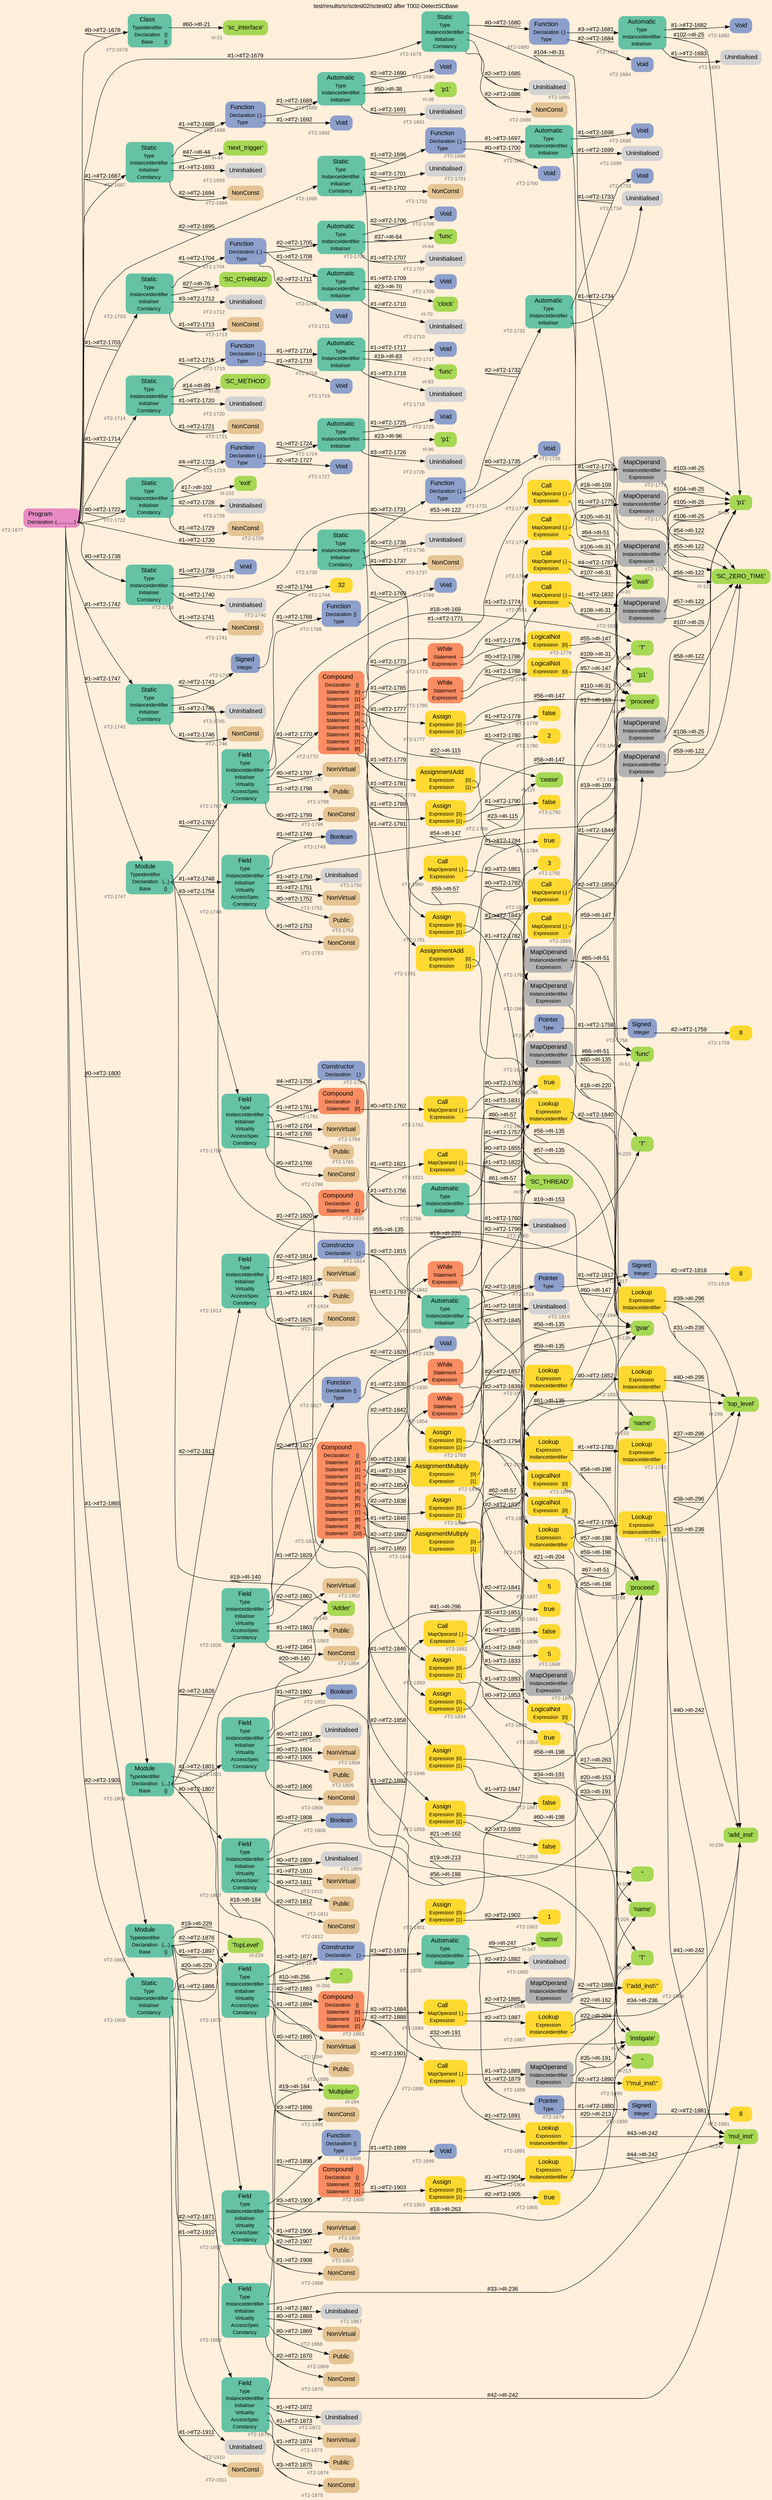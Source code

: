 digraph "test/results/sr/sctest02/sctest02 after T002-DetectSCBase" {
label = "test/results/sr/sctest02/sctest02 after T002-DetectSCBase"
labelloc = t
graph [
    rankdir = "LR"
    ranksep = 0.3
    bgcolor = antiquewhite1
    color = black
    fontcolor = black
    fontname = "Arial"
];
node [
    fontname = "Arial"
];
edge [
    fontname = "Arial"
];

// -------------------- node figure --------------------
// -------- block #T2-1677 ----------
"#T2-1677" [
    fillcolor = "/set28/4"
    xlabel = "#T2-1677"
    fontsize = "12"
    fontcolor = grey40
    shape = "plaintext"
    label = <<TABLE BORDER="0" CELLBORDER="0" CELLSPACING="0">
     <TR><TD><FONT COLOR="black" POINT-SIZE="15">Program</FONT></TD></TR>
     <TR><TD><FONT COLOR="black" POINT-SIZE="12">Declaration</FONT></TD><TD PORT="port0"><FONT COLOR="black" POINT-SIZE="12">{..............}</FONT></TD></TR>
    </TABLE>>
    style = "rounded,filled"
];

// -------- block #T2-1678 ----------
"#T2-1678" [
    fillcolor = "/set28/1"
    xlabel = "#T2-1678"
    fontsize = "12"
    fontcolor = grey40
    shape = "plaintext"
    label = <<TABLE BORDER="0" CELLBORDER="0" CELLSPACING="0">
     <TR><TD><FONT COLOR="black" POINT-SIZE="15">Class</FONT></TD></TR>
     <TR><TD><FONT COLOR="black" POINT-SIZE="12">TypeIdentifier</FONT></TD><TD PORT="port0"></TD></TR>
     <TR><TD><FONT COLOR="black" POINT-SIZE="12">Declaration</FONT></TD><TD PORT="port1"><FONT COLOR="black" POINT-SIZE="12">{}</FONT></TD></TR>
     <TR><TD><FONT COLOR="black" POINT-SIZE="12">Base</FONT></TD><TD PORT="port2"><FONT COLOR="black" POINT-SIZE="12">{}</FONT></TD></TR>
    </TABLE>>
    style = "rounded,filled"
];

// -------- block #I-21 ----------
"#I-21" [
    fillcolor = "/set28/5"
    xlabel = "#I-21"
    fontsize = "12"
    fontcolor = grey40
    shape = "plaintext"
    label = <<TABLE BORDER="0" CELLBORDER="0" CELLSPACING="0">
     <TR><TD><FONT COLOR="black" POINT-SIZE="15">'sc_interface'</FONT></TD></TR>
    </TABLE>>
    style = "rounded,filled"
];

// -------- block #T2-1679 ----------
"#T2-1679" [
    fillcolor = "/set28/1"
    xlabel = "#T2-1679"
    fontsize = "12"
    fontcolor = grey40
    shape = "plaintext"
    label = <<TABLE BORDER="0" CELLBORDER="0" CELLSPACING="0">
     <TR><TD><FONT COLOR="black" POINT-SIZE="15">Static</FONT></TD></TR>
     <TR><TD><FONT COLOR="black" POINT-SIZE="12">Type</FONT></TD><TD PORT="port0"></TD></TR>
     <TR><TD><FONT COLOR="black" POINT-SIZE="12">InstanceIdentifier</FONT></TD><TD PORT="port1"></TD></TR>
     <TR><TD><FONT COLOR="black" POINT-SIZE="12">Initialiser</FONT></TD><TD PORT="port2"></TD></TR>
     <TR><TD><FONT COLOR="black" POINT-SIZE="12">Constancy</FONT></TD><TD PORT="port3"></TD></TR>
    </TABLE>>
    style = "rounded,filled"
];

// -------- block #T2-1680 ----------
"#T2-1680" [
    fillcolor = "/set28/3"
    xlabel = "#T2-1680"
    fontsize = "12"
    fontcolor = grey40
    shape = "plaintext"
    label = <<TABLE BORDER="0" CELLBORDER="0" CELLSPACING="0">
     <TR><TD><FONT COLOR="black" POINT-SIZE="15">Function</FONT></TD></TR>
     <TR><TD><FONT COLOR="black" POINT-SIZE="12">Declaration</FONT></TD><TD PORT="port0"><FONT COLOR="black" POINT-SIZE="12">{.}</FONT></TD></TR>
     <TR><TD><FONT COLOR="black" POINT-SIZE="12">Type</FONT></TD><TD PORT="port1"></TD></TR>
    </TABLE>>
    style = "rounded,filled"
];

// -------- block #T2-1681 ----------
"#T2-1681" [
    fillcolor = "/set28/1"
    xlabel = "#T2-1681"
    fontsize = "12"
    fontcolor = grey40
    shape = "plaintext"
    label = <<TABLE BORDER="0" CELLBORDER="0" CELLSPACING="0">
     <TR><TD><FONT COLOR="black" POINT-SIZE="15">Automatic</FONT></TD></TR>
     <TR><TD><FONT COLOR="black" POINT-SIZE="12">Type</FONT></TD><TD PORT="port0"></TD></TR>
     <TR><TD><FONT COLOR="black" POINT-SIZE="12">InstanceIdentifier</FONT></TD><TD PORT="port1"></TD></TR>
     <TR><TD><FONT COLOR="black" POINT-SIZE="12">Initialiser</FONT></TD><TD PORT="port2"></TD></TR>
    </TABLE>>
    style = "rounded,filled"
];

// -------- block #T2-1682 ----------
"#T2-1682" [
    fillcolor = "/set28/3"
    xlabel = "#T2-1682"
    fontsize = "12"
    fontcolor = grey40
    shape = "plaintext"
    label = <<TABLE BORDER="0" CELLBORDER="0" CELLSPACING="0">
     <TR><TD><FONT COLOR="black" POINT-SIZE="15">Void</FONT></TD></TR>
    </TABLE>>
    style = "rounded,filled"
];

// -------- block #I-25 ----------
"#I-25" [
    fillcolor = "/set28/5"
    xlabel = "#I-25"
    fontsize = "12"
    fontcolor = grey40
    shape = "plaintext"
    label = <<TABLE BORDER="0" CELLBORDER="0" CELLSPACING="0">
     <TR><TD><FONT COLOR="black" POINT-SIZE="15">'p1'</FONT></TD></TR>
    </TABLE>>
    style = "rounded,filled"
];

// -------- block #T2-1683 ----------
"#T2-1683" [
    xlabel = "#T2-1683"
    fontsize = "12"
    fontcolor = grey40
    shape = "plaintext"
    label = <<TABLE BORDER="0" CELLBORDER="0" CELLSPACING="0">
     <TR><TD><FONT COLOR="black" POINT-SIZE="15">Uninitialised</FONT></TD></TR>
    </TABLE>>
    style = "rounded,filled"
];

// -------- block #T2-1684 ----------
"#T2-1684" [
    fillcolor = "/set28/3"
    xlabel = "#T2-1684"
    fontsize = "12"
    fontcolor = grey40
    shape = "plaintext"
    label = <<TABLE BORDER="0" CELLBORDER="0" CELLSPACING="0">
     <TR><TD><FONT COLOR="black" POINT-SIZE="15">Void</FONT></TD></TR>
    </TABLE>>
    style = "rounded,filled"
];

// -------- block #I-31 ----------
"#I-31" [
    fillcolor = "/set28/5"
    xlabel = "#I-31"
    fontsize = "12"
    fontcolor = grey40
    shape = "plaintext"
    label = <<TABLE BORDER="0" CELLBORDER="0" CELLSPACING="0">
     <TR><TD><FONT COLOR="black" POINT-SIZE="15">'wait'</FONT></TD></TR>
    </TABLE>>
    style = "rounded,filled"
];

// -------- block #T2-1685 ----------
"#T2-1685" [
    xlabel = "#T2-1685"
    fontsize = "12"
    fontcolor = grey40
    shape = "plaintext"
    label = <<TABLE BORDER="0" CELLBORDER="0" CELLSPACING="0">
     <TR><TD><FONT COLOR="black" POINT-SIZE="15">Uninitialised</FONT></TD></TR>
    </TABLE>>
    style = "rounded,filled"
];

// -------- block #T2-1686 ----------
"#T2-1686" [
    fillcolor = "/set28/7"
    xlabel = "#T2-1686"
    fontsize = "12"
    fontcolor = grey40
    shape = "plaintext"
    label = <<TABLE BORDER="0" CELLBORDER="0" CELLSPACING="0">
     <TR><TD><FONT COLOR="black" POINT-SIZE="15">NonConst</FONT></TD></TR>
    </TABLE>>
    style = "rounded,filled"
];

// -------- block #T2-1687 ----------
"#T2-1687" [
    fillcolor = "/set28/1"
    xlabel = "#T2-1687"
    fontsize = "12"
    fontcolor = grey40
    shape = "plaintext"
    label = <<TABLE BORDER="0" CELLBORDER="0" CELLSPACING="0">
     <TR><TD><FONT COLOR="black" POINT-SIZE="15">Static</FONT></TD></TR>
     <TR><TD><FONT COLOR="black" POINT-SIZE="12">Type</FONT></TD><TD PORT="port0"></TD></TR>
     <TR><TD><FONT COLOR="black" POINT-SIZE="12">InstanceIdentifier</FONT></TD><TD PORT="port1"></TD></TR>
     <TR><TD><FONT COLOR="black" POINT-SIZE="12">Initialiser</FONT></TD><TD PORT="port2"></TD></TR>
     <TR><TD><FONT COLOR="black" POINT-SIZE="12">Constancy</FONT></TD><TD PORT="port3"></TD></TR>
    </TABLE>>
    style = "rounded,filled"
];

// -------- block #T2-1688 ----------
"#T2-1688" [
    fillcolor = "/set28/3"
    xlabel = "#T2-1688"
    fontsize = "12"
    fontcolor = grey40
    shape = "plaintext"
    label = <<TABLE BORDER="0" CELLBORDER="0" CELLSPACING="0">
     <TR><TD><FONT COLOR="black" POINT-SIZE="15">Function</FONT></TD></TR>
     <TR><TD><FONT COLOR="black" POINT-SIZE="12">Declaration</FONT></TD><TD PORT="port0"><FONT COLOR="black" POINT-SIZE="12">{.}</FONT></TD></TR>
     <TR><TD><FONT COLOR="black" POINT-SIZE="12">Type</FONT></TD><TD PORT="port1"></TD></TR>
    </TABLE>>
    style = "rounded,filled"
];

// -------- block #T2-1689 ----------
"#T2-1689" [
    fillcolor = "/set28/1"
    xlabel = "#T2-1689"
    fontsize = "12"
    fontcolor = grey40
    shape = "plaintext"
    label = <<TABLE BORDER="0" CELLBORDER="0" CELLSPACING="0">
     <TR><TD><FONT COLOR="black" POINT-SIZE="15">Automatic</FONT></TD></TR>
     <TR><TD><FONT COLOR="black" POINT-SIZE="12">Type</FONT></TD><TD PORT="port0"></TD></TR>
     <TR><TD><FONT COLOR="black" POINT-SIZE="12">InstanceIdentifier</FONT></TD><TD PORT="port1"></TD></TR>
     <TR><TD><FONT COLOR="black" POINT-SIZE="12">Initialiser</FONT></TD><TD PORT="port2"></TD></TR>
    </TABLE>>
    style = "rounded,filled"
];

// -------- block #T2-1690 ----------
"#T2-1690" [
    fillcolor = "/set28/3"
    xlabel = "#T2-1690"
    fontsize = "12"
    fontcolor = grey40
    shape = "plaintext"
    label = <<TABLE BORDER="0" CELLBORDER="0" CELLSPACING="0">
     <TR><TD><FONT COLOR="black" POINT-SIZE="15">Void</FONT></TD></TR>
    </TABLE>>
    style = "rounded,filled"
];

// -------- block #I-38 ----------
"#I-38" [
    fillcolor = "/set28/5"
    xlabel = "#I-38"
    fontsize = "12"
    fontcolor = grey40
    shape = "plaintext"
    label = <<TABLE BORDER="0" CELLBORDER="0" CELLSPACING="0">
     <TR><TD><FONT COLOR="black" POINT-SIZE="15">'p1'</FONT></TD></TR>
    </TABLE>>
    style = "rounded,filled"
];

// -------- block #T2-1691 ----------
"#T2-1691" [
    xlabel = "#T2-1691"
    fontsize = "12"
    fontcolor = grey40
    shape = "plaintext"
    label = <<TABLE BORDER="0" CELLBORDER="0" CELLSPACING="0">
     <TR><TD><FONT COLOR="black" POINT-SIZE="15">Uninitialised</FONT></TD></TR>
    </TABLE>>
    style = "rounded,filled"
];

// -------- block #T2-1692 ----------
"#T2-1692" [
    fillcolor = "/set28/3"
    xlabel = "#T2-1692"
    fontsize = "12"
    fontcolor = grey40
    shape = "plaintext"
    label = <<TABLE BORDER="0" CELLBORDER="0" CELLSPACING="0">
     <TR><TD><FONT COLOR="black" POINT-SIZE="15">Void</FONT></TD></TR>
    </TABLE>>
    style = "rounded,filled"
];

// -------- block #I-44 ----------
"#I-44" [
    fillcolor = "/set28/5"
    xlabel = "#I-44"
    fontsize = "12"
    fontcolor = grey40
    shape = "plaintext"
    label = <<TABLE BORDER="0" CELLBORDER="0" CELLSPACING="0">
     <TR><TD><FONT COLOR="black" POINT-SIZE="15">'next_trigger'</FONT></TD></TR>
    </TABLE>>
    style = "rounded,filled"
];

// -------- block #T2-1693 ----------
"#T2-1693" [
    xlabel = "#T2-1693"
    fontsize = "12"
    fontcolor = grey40
    shape = "plaintext"
    label = <<TABLE BORDER="0" CELLBORDER="0" CELLSPACING="0">
     <TR><TD><FONT COLOR="black" POINT-SIZE="15">Uninitialised</FONT></TD></TR>
    </TABLE>>
    style = "rounded,filled"
];

// -------- block #T2-1694 ----------
"#T2-1694" [
    fillcolor = "/set28/7"
    xlabel = "#T2-1694"
    fontsize = "12"
    fontcolor = grey40
    shape = "plaintext"
    label = <<TABLE BORDER="0" CELLBORDER="0" CELLSPACING="0">
     <TR><TD><FONT COLOR="black" POINT-SIZE="15">NonConst</FONT></TD></TR>
    </TABLE>>
    style = "rounded,filled"
];

// -------- block #T2-1695 ----------
"#T2-1695" [
    fillcolor = "/set28/1"
    xlabel = "#T2-1695"
    fontsize = "12"
    fontcolor = grey40
    shape = "plaintext"
    label = <<TABLE BORDER="0" CELLBORDER="0" CELLSPACING="0">
     <TR><TD><FONT COLOR="black" POINT-SIZE="15">Static</FONT></TD></TR>
     <TR><TD><FONT COLOR="black" POINT-SIZE="12">Type</FONT></TD><TD PORT="port0"></TD></TR>
     <TR><TD><FONT COLOR="black" POINT-SIZE="12">InstanceIdentifier</FONT></TD><TD PORT="port1"></TD></TR>
     <TR><TD><FONT COLOR="black" POINT-SIZE="12">Initialiser</FONT></TD><TD PORT="port2"></TD></TR>
     <TR><TD><FONT COLOR="black" POINT-SIZE="12">Constancy</FONT></TD><TD PORT="port3"></TD></TR>
    </TABLE>>
    style = "rounded,filled"
];

// -------- block #T2-1696 ----------
"#T2-1696" [
    fillcolor = "/set28/3"
    xlabel = "#T2-1696"
    fontsize = "12"
    fontcolor = grey40
    shape = "plaintext"
    label = <<TABLE BORDER="0" CELLBORDER="0" CELLSPACING="0">
     <TR><TD><FONT COLOR="black" POINT-SIZE="15">Function</FONT></TD></TR>
     <TR><TD><FONT COLOR="black" POINT-SIZE="12">Declaration</FONT></TD><TD PORT="port0"><FONT COLOR="black" POINT-SIZE="12">{.}</FONT></TD></TR>
     <TR><TD><FONT COLOR="black" POINT-SIZE="12">Type</FONT></TD><TD PORT="port1"></TD></TR>
    </TABLE>>
    style = "rounded,filled"
];

// -------- block #T2-1697 ----------
"#T2-1697" [
    fillcolor = "/set28/1"
    xlabel = "#T2-1697"
    fontsize = "12"
    fontcolor = grey40
    shape = "plaintext"
    label = <<TABLE BORDER="0" CELLBORDER="0" CELLSPACING="0">
     <TR><TD><FONT COLOR="black" POINT-SIZE="15">Automatic</FONT></TD></TR>
     <TR><TD><FONT COLOR="black" POINT-SIZE="12">Type</FONT></TD><TD PORT="port0"></TD></TR>
     <TR><TD><FONT COLOR="black" POINT-SIZE="12">InstanceIdentifier</FONT></TD><TD PORT="port1"></TD></TR>
     <TR><TD><FONT COLOR="black" POINT-SIZE="12">Initialiser</FONT></TD><TD PORT="port2"></TD></TR>
    </TABLE>>
    style = "rounded,filled"
];

// -------- block #T2-1698 ----------
"#T2-1698" [
    fillcolor = "/set28/3"
    xlabel = "#T2-1698"
    fontsize = "12"
    fontcolor = grey40
    shape = "plaintext"
    label = <<TABLE BORDER="0" CELLBORDER="0" CELLSPACING="0">
     <TR><TD><FONT COLOR="black" POINT-SIZE="15">Void</FONT></TD></TR>
    </TABLE>>
    style = "rounded,filled"
];

// -------- block #I-51 ----------
"#I-51" [
    fillcolor = "/set28/5"
    xlabel = "#I-51"
    fontsize = "12"
    fontcolor = grey40
    shape = "plaintext"
    label = <<TABLE BORDER="0" CELLBORDER="0" CELLSPACING="0">
     <TR><TD><FONT COLOR="black" POINT-SIZE="15">'func'</FONT></TD></TR>
    </TABLE>>
    style = "rounded,filled"
];

// -------- block #T2-1699 ----------
"#T2-1699" [
    xlabel = "#T2-1699"
    fontsize = "12"
    fontcolor = grey40
    shape = "plaintext"
    label = <<TABLE BORDER="0" CELLBORDER="0" CELLSPACING="0">
     <TR><TD><FONT COLOR="black" POINT-SIZE="15">Uninitialised</FONT></TD></TR>
    </TABLE>>
    style = "rounded,filled"
];

// -------- block #T2-1700 ----------
"#T2-1700" [
    fillcolor = "/set28/3"
    xlabel = "#T2-1700"
    fontsize = "12"
    fontcolor = grey40
    shape = "plaintext"
    label = <<TABLE BORDER="0" CELLBORDER="0" CELLSPACING="0">
     <TR><TD><FONT COLOR="black" POINT-SIZE="15">Void</FONT></TD></TR>
    </TABLE>>
    style = "rounded,filled"
];

// -------- block #I-57 ----------
"#I-57" [
    fillcolor = "/set28/5"
    xlabel = "#I-57"
    fontsize = "12"
    fontcolor = grey40
    shape = "plaintext"
    label = <<TABLE BORDER="0" CELLBORDER="0" CELLSPACING="0">
     <TR><TD><FONT COLOR="black" POINT-SIZE="15">'SC_THREAD'</FONT></TD></TR>
    </TABLE>>
    style = "rounded,filled"
];

// -------- block #T2-1701 ----------
"#T2-1701" [
    xlabel = "#T2-1701"
    fontsize = "12"
    fontcolor = grey40
    shape = "plaintext"
    label = <<TABLE BORDER="0" CELLBORDER="0" CELLSPACING="0">
     <TR><TD><FONT COLOR="black" POINT-SIZE="15">Uninitialised</FONT></TD></TR>
    </TABLE>>
    style = "rounded,filled"
];

// -------- block #T2-1702 ----------
"#T2-1702" [
    fillcolor = "/set28/7"
    xlabel = "#T2-1702"
    fontsize = "12"
    fontcolor = grey40
    shape = "plaintext"
    label = <<TABLE BORDER="0" CELLBORDER="0" CELLSPACING="0">
     <TR><TD><FONT COLOR="black" POINT-SIZE="15">NonConst</FONT></TD></TR>
    </TABLE>>
    style = "rounded,filled"
];

// -------- block #T2-1703 ----------
"#T2-1703" [
    fillcolor = "/set28/1"
    xlabel = "#T2-1703"
    fontsize = "12"
    fontcolor = grey40
    shape = "plaintext"
    label = <<TABLE BORDER="0" CELLBORDER="0" CELLSPACING="0">
     <TR><TD><FONT COLOR="black" POINT-SIZE="15">Static</FONT></TD></TR>
     <TR><TD><FONT COLOR="black" POINT-SIZE="12">Type</FONT></TD><TD PORT="port0"></TD></TR>
     <TR><TD><FONT COLOR="black" POINT-SIZE="12">InstanceIdentifier</FONT></TD><TD PORT="port1"></TD></TR>
     <TR><TD><FONT COLOR="black" POINT-SIZE="12">Initialiser</FONT></TD><TD PORT="port2"></TD></TR>
     <TR><TD><FONT COLOR="black" POINT-SIZE="12">Constancy</FONT></TD><TD PORT="port3"></TD></TR>
    </TABLE>>
    style = "rounded,filled"
];

// -------- block #T2-1704 ----------
"#T2-1704" [
    fillcolor = "/set28/3"
    xlabel = "#T2-1704"
    fontsize = "12"
    fontcolor = grey40
    shape = "plaintext"
    label = <<TABLE BORDER="0" CELLBORDER="0" CELLSPACING="0">
     <TR><TD><FONT COLOR="black" POINT-SIZE="15">Function</FONT></TD></TR>
     <TR><TD><FONT COLOR="black" POINT-SIZE="12">Declaration</FONT></TD><TD PORT="port0"><FONT COLOR="black" POINT-SIZE="12">{..}</FONT></TD></TR>
     <TR><TD><FONT COLOR="black" POINT-SIZE="12">Type</FONT></TD><TD PORT="port1"></TD></TR>
    </TABLE>>
    style = "rounded,filled"
];

// -------- block #T2-1705 ----------
"#T2-1705" [
    fillcolor = "/set28/1"
    xlabel = "#T2-1705"
    fontsize = "12"
    fontcolor = grey40
    shape = "plaintext"
    label = <<TABLE BORDER="0" CELLBORDER="0" CELLSPACING="0">
     <TR><TD><FONT COLOR="black" POINT-SIZE="15">Automatic</FONT></TD></TR>
     <TR><TD><FONT COLOR="black" POINT-SIZE="12">Type</FONT></TD><TD PORT="port0"></TD></TR>
     <TR><TD><FONT COLOR="black" POINT-SIZE="12">InstanceIdentifier</FONT></TD><TD PORT="port1"></TD></TR>
     <TR><TD><FONT COLOR="black" POINT-SIZE="12">Initialiser</FONT></TD><TD PORT="port2"></TD></TR>
    </TABLE>>
    style = "rounded,filled"
];

// -------- block #T2-1706 ----------
"#T2-1706" [
    fillcolor = "/set28/3"
    xlabel = "#T2-1706"
    fontsize = "12"
    fontcolor = grey40
    shape = "plaintext"
    label = <<TABLE BORDER="0" CELLBORDER="0" CELLSPACING="0">
     <TR><TD><FONT COLOR="black" POINT-SIZE="15">Void</FONT></TD></TR>
    </TABLE>>
    style = "rounded,filled"
];

// -------- block #I-64 ----------
"#I-64" [
    fillcolor = "/set28/5"
    xlabel = "#I-64"
    fontsize = "12"
    fontcolor = grey40
    shape = "plaintext"
    label = <<TABLE BORDER="0" CELLBORDER="0" CELLSPACING="0">
     <TR><TD><FONT COLOR="black" POINT-SIZE="15">'func'</FONT></TD></TR>
    </TABLE>>
    style = "rounded,filled"
];

// -------- block #T2-1707 ----------
"#T2-1707" [
    xlabel = "#T2-1707"
    fontsize = "12"
    fontcolor = grey40
    shape = "plaintext"
    label = <<TABLE BORDER="0" CELLBORDER="0" CELLSPACING="0">
     <TR><TD><FONT COLOR="black" POINT-SIZE="15">Uninitialised</FONT></TD></TR>
    </TABLE>>
    style = "rounded,filled"
];

// -------- block #T2-1708 ----------
"#T2-1708" [
    fillcolor = "/set28/1"
    xlabel = "#T2-1708"
    fontsize = "12"
    fontcolor = grey40
    shape = "plaintext"
    label = <<TABLE BORDER="0" CELLBORDER="0" CELLSPACING="0">
     <TR><TD><FONT COLOR="black" POINT-SIZE="15">Automatic</FONT></TD></TR>
     <TR><TD><FONT COLOR="black" POINT-SIZE="12">Type</FONT></TD><TD PORT="port0"></TD></TR>
     <TR><TD><FONT COLOR="black" POINT-SIZE="12">InstanceIdentifier</FONT></TD><TD PORT="port1"></TD></TR>
     <TR><TD><FONT COLOR="black" POINT-SIZE="12">Initialiser</FONT></TD><TD PORT="port2"></TD></TR>
    </TABLE>>
    style = "rounded,filled"
];

// -------- block #T2-1709 ----------
"#T2-1709" [
    fillcolor = "/set28/3"
    xlabel = "#T2-1709"
    fontsize = "12"
    fontcolor = grey40
    shape = "plaintext"
    label = <<TABLE BORDER="0" CELLBORDER="0" CELLSPACING="0">
     <TR><TD><FONT COLOR="black" POINT-SIZE="15">Void</FONT></TD></TR>
    </TABLE>>
    style = "rounded,filled"
];

// -------- block #I-70 ----------
"#I-70" [
    fillcolor = "/set28/5"
    xlabel = "#I-70"
    fontsize = "12"
    fontcolor = grey40
    shape = "plaintext"
    label = <<TABLE BORDER="0" CELLBORDER="0" CELLSPACING="0">
     <TR><TD><FONT COLOR="black" POINT-SIZE="15">'clock'</FONT></TD></TR>
    </TABLE>>
    style = "rounded,filled"
];

// -------- block #T2-1710 ----------
"#T2-1710" [
    xlabel = "#T2-1710"
    fontsize = "12"
    fontcolor = grey40
    shape = "plaintext"
    label = <<TABLE BORDER="0" CELLBORDER="0" CELLSPACING="0">
     <TR><TD><FONT COLOR="black" POINT-SIZE="15">Uninitialised</FONT></TD></TR>
    </TABLE>>
    style = "rounded,filled"
];

// -------- block #T2-1711 ----------
"#T2-1711" [
    fillcolor = "/set28/3"
    xlabel = "#T2-1711"
    fontsize = "12"
    fontcolor = grey40
    shape = "plaintext"
    label = <<TABLE BORDER="0" CELLBORDER="0" CELLSPACING="0">
     <TR><TD><FONT COLOR="black" POINT-SIZE="15">Void</FONT></TD></TR>
    </TABLE>>
    style = "rounded,filled"
];

// -------- block #I-76 ----------
"#I-76" [
    fillcolor = "/set28/5"
    xlabel = "#I-76"
    fontsize = "12"
    fontcolor = grey40
    shape = "plaintext"
    label = <<TABLE BORDER="0" CELLBORDER="0" CELLSPACING="0">
     <TR><TD><FONT COLOR="black" POINT-SIZE="15">'SC_CTHREAD'</FONT></TD></TR>
    </TABLE>>
    style = "rounded,filled"
];

// -------- block #T2-1712 ----------
"#T2-1712" [
    xlabel = "#T2-1712"
    fontsize = "12"
    fontcolor = grey40
    shape = "plaintext"
    label = <<TABLE BORDER="0" CELLBORDER="0" CELLSPACING="0">
     <TR><TD><FONT COLOR="black" POINT-SIZE="15">Uninitialised</FONT></TD></TR>
    </TABLE>>
    style = "rounded,filled"
];

// -------- block #T2-1713 ----------
"#T2-1713" [
    fillcolor = "/set28/7"
    xlabel = "#T2-1713"
    fontsize = "12"
    fontcolor = grey40
    shape = "plaintext"
    label = <<TABLE BORDER="0" CELLBORDER="0" CELLSPACING="0">
     <TR><TD><FONT COLOR="black" POINT-SIZE="15">NonConst</FONT></TD></TR>
    </TABLE>>
    style = "rounded,filled"
];

// -------- block #T2-1714 ----------
"#T2-1714" [
    fillcolor = "/set28/1"
    xlabel = "#T2-1714"
    fontsize = "12"
    fontcolor = grey40
    shape = "plaintext"
    label = <<TABLE BORDER="0" CELLBORDER="0" CELLSPACING="0">
     <TR><TD><FONT COLOR="black" POINT-SIZE="15">Static</FONT></TD></TR>
     <TR><TD><FONT COLOR="black" POINT-SIZE="12">Type</FONT></TD><TD PORT="port0"></TD></TR>
     <TR><TD><FONT COLOR="black" POINT-SIZE="12">InstanceIdentifier</FONT></TD><TD PORT="port1"></TD></TR>
     <TR><TD><FONT COLOR="black" POINT-SIZE="12">Initialiser</FONT></TD><TD PORT="port2"></TD></TR>
     <TR><TD><FONT COLOR="black" POINT-SIZE="12">Constancy</FONT></TD><TD PORT="port3"></TD></TR>
    </TABLE>>
    style = "rounded,filled"
];

// -------- block #T2-1715 ----------
"#T2-1715" [
    fillcolor = "/set28/3"
    xlabel = "#T2-1715"
    fontsize = "12"
    fontcolor = grey40
    shape = "plaintext"
    label = <<TABLE BORDER="0" CELLBORDER="0" CELLSPACING="0">
     <TR><TD><FONT COLOR="black" POINT-SIZE="15">Function</FONT></TD></TR>
     <TR><TD><FONT COLOR="black" POINT-SIZE="12">Declaration</FONT></TD><TD PORT="port0"><FONT COLOR="black" POINT-SIZE="12">{.}</FONT></TD></TR>
     <TR><TD><FONT COLOR="black" POINT-SIZE="12">Type</FONT></TD><TD PORT="port1"></TD></TR>
    </TABLE>>
    style = "rounded,filled"
];

// -------- block #T2-1716 ----------
"#T2-1716" [
    fillcolor = "/set28/1"
    xlabel = "#T2-1716"
    fontsize = "12"
    fontcolor = grey40
    shape = "plaintext"
    label = <<TABLE BORDER="0" CELLBORDER="0" CELLSPACING="0">
     <TR><TD><FONT COLOR="black" POINT-SIZE="15">Automatic</FONT></TD></TR>
     <TR><TD><FONT COLOR="black" POINT-SIZE="12">Type</FONT></TD><TD PORT="port0"></TD></TR>
     <TR><TD><FONT COLOR="black" POINT-SIZE="12">InstanceIdentifier</FONT></TD><TD PORT="port1"></TD></TR>
     <TR><TD><FONT COLOR="black" POINT-SIZE="12">Initialiser</FONT></TD><TD PORT="port2"></TD></TR>
    </TABLE>>
    style = "rounded,filled"
];

// -------- block #T2-1717 ----------
"#T2-1717" [
    fillcolor = "/set28/3"
    xlabel = "#T2-1717"
    fontsize = "12"
    fontcolor = grey40
    shape = "plaintext"
    label = <<TABLE BORDER="0" CELLBORDER="0" CELLSPACING="0">
     <TR><TD><FONT COLOR="black" POINT-SIZE="15">Void</FONT></TD></TR>
    </TABLE>>
    style = "rounded,filled"
];

// -------- block #I-83 ----------
"#I-83" [
    fillcolor = "/set28/5"
    xlabel = "#I-83"
    fontsize = "12"
    fontcolor = grey40
    shape = "plaintext"
    label = <<TABLE BORDER="0" CELLBORDER="0" CELLSPACING="0">
     <TR><TD><FONT COLOR="black" POINT-SIZE="15">'func'</FONT></TD></TR>
    </TABLE>>
    style = "rounded,filled"
];

// -------- block #T2-1718 ----------
"#T2-1718" [
    xlabel = "#T2-1718"
    fontsize = "12"
    fontcolor = grey40
    shape = "plaintext"
    label = <<TABLE BORDER="0" CELLBORDER="0" CELLSPACING="0">
     <TR><TD><FONT COLOR="black" POINT-SIZE="15">Uninitialised</FONT></TD></TR>
    </TABLE>>
    style = "rounded,filled"
];

// -------- block #T2-1719 ----------
"#T2-1719" [
    fillcolor = "/set28/3"
    xlabel = "#T2-1719"
    fontsize = "12"
    fontcolor = grey40
    shape = "plaintext"
    label = <<TABLE BORDER="0" CELLBORDER="0" CELLSPACING="0">
     <TR><TD><FONT COLOR="black" POINT-SIZE="15">Void</FONT></TD></TR>
    </TABLE>>
    style = "rounded,filled"
];

// -------- block #I-89 ----------
"#I-89" [
    fillcolor = "/set28/5"
    xlabel = "#I-89"
    fontsize = "12"
    fontcolor = grey40
    shape = "plaintext"
    label = <<TABLE BORDER="0" CELLBORDER="0" CELLSPACING="0">
     <TR><TD><FONT COLOR="black" POINT-SIZE="15">'SC_METHOD'</FONT></TD></TR>
    </TABLE>>
    style = "rounded,filled"
];

// -------- block #T2-1720 ----------
"#T2-1720" [
    xlabel = "#T2-1720"
    fontsize = "12"
    fontcolor = grey40
    shape = "plaintext"
    label = <<TABLE BORDER="0" CELLBORDER="0" CELLSPACING="0">
     <TR><TD><FONT COLOR="black" POINT-SIZE="15">Uninitialised</FONT></TD></TR>
    </TABLE>>
    style = "rounded,filled"
];

// -------- block #T2-1721 ----------
"#T2-1721" [
    fillcolor = "/set28/7"
    xlabel = "#T2-1721"
    fontsize = "12"
    fontcolor = grey40
    shape = "plaintext"
    label = <<TABLE BORDER="0" CELLBORDER="0" CELLSPACING="0">
     <TR><TD><FONT COLOR="black" POINT-SIZE="15">NonConst</FONT></TD></TR>
    </TABLE>>
    style = "rounded,filled"
];

// -------- block #T2-1722 ----------
"#T2-1722" [
    fillcolor = "/set28/1"
    xlabel = "#T2-1722"
    fontsize = "12"
    fontcolor = grey40
    shape = "plaintext"
    label = <<TABLE BORDER="0" CELLBORDER="0" CELLSPACING="0">
     <TR><TD><FONT COLOR="black" POINT-SIZE="15">Static</FONT></TD></TR>
     <TR><TD><FONT COLOR="black" POINT-SIZE="12">Type</FONT></TD><TD PORT="port0"></TD></TR>
     <TR><TD><FONT COLOR="black" POINT-SIZE="12">InstanceIdentifier</FONT></TD><TD PORT="port1"></TD></TR>
     <TR><TD><FONT COLOR="black" POINT-SIZE="12">Initialiser</FONT></TD><TD PORT="port2"></TD></TR>
     <TR><TD><FONT COLOR="black" POINT-SIZE="12">Constancy</FONT></TD><TD PORT="port3"></TD></TR>
    </TABLE>>
    style = "rounded,filled"
];

// -------- block #T2-1723 ----------
"#T2-1723" [
    fillcolor = "/set28/3"
    xlabel = "#T2-1723"
    fontsize = "12"
    fontcolor = grey40
    shape = "plaintext"
    label = <<TABLE BORDER="0" CELLBORDER="0" CELLSPACING="0">
     <TR><TD><FONT COLOR="black" POINT-SIZE="15">Function</FONT></TD></TR>
     <TR><TD><FONT COLOR="black" POINT-SIZE="12">Declaration</FONT></TD><TD PORT="port0"><FONT COLOR="black" POINT-SIZE="12">{.}</FONT></TD></TR>
     <TR><TD><FONT COLOR="black" POINT-SIZE="12">Type</FONT></TD><TD PORT="port1"></TD></TR>
    </TABLE>>
    style = "rounded,filled"
];

// -------- block #T2-1724 ----------
"#T2-1724" [
    fillcolor = "/set28/1"
    xlabel = "#T2-1724"
    fontsize = "12"
    fontcolor = grey40
    shape = "plaintext"
    label = <<TABLE BORDER="0" CELLBORDER="0" CELLSPACING="0">
     <TR><TD><FONT COLOR="black" POINT-SIZE="15">Automatic</FONT></TD></TR>
     <TR><TD><FONT COLOR="black" POINT-SIZE="12">Type</FONT></TD><TD PORT="port0"></TD></TR>
     <TR><TD><FONT COLOR="black" POINT-SIZE="12">InstanceIdentifier</FONT></TD><TD PORT="port1"></TD></TR>
     <TR><TD><FONT COLOR="black" POINT-SIZE="12">Initialiser</FONT></TD><TD PORT="port2"></TD></TR>
    </TABLE>>
    style = "rounded,filled"
];

// -------- block #T2-1725 ----------
"#T2-1725" [
    fillcolor = "/set28/3"
    xlabel = "#T2-1725"
    fontsize = "12"
    fontcolor = grey40
    shape = "plaintext"
    label = <<TABLE BORDER="0" CELLBORDER="0" CELLSPACING="0">
     <TR><TD><FONT COLOR="black" POINT-SIZE="15">Void</FONT></TD></TR>
    </TABLE>>
    style = "rounded,filled"
];

// -------- block #I-96 ----------
"#I-96" [
    fillcolor = "/set28/5"
    xlabel = "#I-96"
    fontsize = "12"
    fontcolor = grey40
    shape = "plaintext"
    label = <<TABLE BORDER="0" CELLBORDER="0" CELLSPACING="0">
     <TR><TD><FONT COLOR="black" POINT-SIZE="15">'p1'</FONT></TD></TR>
    </TABLE>>
    style = "rounded,filled"
];

// -------- block #T2-1726 ----------
"#T2-1726" [
    xlabel = "#T2-1726"
    fontsize = "12"
    fontcolor = grey40
    shape = "plaintext"
    label = <<TABLE BORDER="0" CELLBORDER="0" CELLSPACING="0">
     <TR><TD><FONT COLOR="black" POINT-SIZE="15">Uninitialised</FONT></TD></TR>
    </TABLE>>
    style = "rounded,filled"
];

// -------- block #T2-1727 ----------
"#T2-1727" [
    fillcolor = "/set28/3"
    xlabel = "#T2-1727"
    fontsize = "12"
    fontcolor = grey40
    shape = "plaintext"
    label = <<TABLE BORDER="0" CELLBORDER="0" CELLSPACING="0">
     <TR><TD><FONT COLOR="black" POINT-SIZE="15">Void</FONT></TD></TR>
    </TABLE>>
    style = "rounded,filled"
];

// -------- block #I-102 ----------
"#I-102" [
    fillcolor = "/set28/5"
    xlabel = "#I-102"
    fontsize = "12"
    fontcolor = grey40
    shape = "plaintext"
    label = <<TABLE BORDER="0" CELLBORDER="0" CELLSPACING="0">
     <TR><TD><FONT COLOR="black" POINT-SIZE="15">'exit'</FONT></TD></TR>
    </TABLE>>
    style = "rounded,filled"
];

// -------- block #T2-1728 ----------
"#T2-1728" [
    xlabel = "#T2-1728"
    fontsize = "12"
    fontcolor = grey40
    shape = "plaintext"
    label = <<TABLE BORDER="0" CELLBORDER="0" CELLSPACING="0">
     <TR><TD><FONT COLOR="black" POINT-SIZE="15">Uninitialised</FONT></TD></TR>
    </TABLE>>
    style = "rounded,filled"
];

// -------- block #T2-1729 ----------
"#T2-1729" [
    fillcolor = "/set28/7"
    xlabel = "#T2-1729"
    fontsize = "12"
    fontcolor = grey40
    shape = "plaintext"
    label = <<TABLE BORDER="0" CELLBORDER="0" CELLSPACING="0">
     <TR><TD><FONT COLOR="black" POINT-SIZE="15">NonConst</FONT></TD></TR>
    </TABLE>>
    style = "rounded,filled"
];

// -------- block #T2-1730 ----------
"#T2-1730" [
    fillcolor = "/set28/1"
    xlabel = "#T2-1730"
    fontsize = "12"
    fontcolor = grey40
    shape = "plaintext"
    label = <<TABLE BORDER="0" CELLBORDER="0" CELLSPACING="0">
     <TR><TD><FONT COLOR="black" POINT-SIZE="15">Static</FONT></TD></TR>
     <TR><TD><FONT COLOR="black" POINT-SIZE="12">Type</FONT></TD><TD PORT="port0"></TD></TR>
     <TR><TD><FONT COLOR="black" POINT-SIZE="12">InstanceIdentifier</FONT></TD><TD PORT="port1"></TD></TR>
     <TR><TD><FONT COLOR="black" POINT-SIZE="12">Initialiser</FONT></TD><TD PORT="port2"></TD></TR>
     <TR><TD><FONT COLOR="black" POINT-SIZE="12">Constancy</FONT></TD><TD PORT="port3"></TD></TR>
    </TABLE>>
    style = "rounded,filled"
];

// -------- block #T2-1731 ----------
"#T2-1731" [
    fillcolor = "/set28/3"
    xlabel = "#T2-1731"
    fontsize = "12"
    fontcolor = grey40
    shape = "plaintext"
    label = <<TABLE BORDER="0" CELLBORDER="0" CELLSPACING="0">
     <TR><TD><FONT COLOR="black" POINT-SIZE="15">Function</FONT></TD></TR>
     <TR><TD><FONT COLOR="black" POINT-SIZE="12">Declaration</FONT></TD><TD PORT="port0"><FONT COLOR="black" POINT-SIZE="12">{.}</FONT></TD></TR>
     <TR><TD><FONT COLOR="black" POINT-SIZE="12">Type</FONT></TD><TD PORT="port1"></TD></TR>
    </TABLE>>
    style = "rounded,filled"
];

// -------- block #T2-1732 ----------
"#T2-1732" [
    fillcolor = "/set28/1"
    xlabel = "#T2-1732"
    fontsize = "12"
    fontcolor = grey40
    shape = "plaintext"
    label = <<TABLE BORDER="0" CELLBORDER="0" CELLSPACING="0">
     <TR><TD><FONT COLOR="black" POINT-SIZE="15">Automatic</FONT></TD></TR>
     <TR><TD><FONT COLOR="black" POINT-SIZE="12">Type</FONT></TD><TD PORT="port0"></TD></TR>
     <TR><TD><FONT COLOR="black" POINT-SIZE="12">InstanceIdentifier</FONT></TD><TD PORT="port1"></TD></TR>
     <TR><TD><FONT COLOR="black" POINT-SIZE="12">Initialiser</FONT></TD><TD PORT="port2"></TD></TR>
    </TABLE>>
    style = "rounded,filled"
];

// -------- block #T2-1733 ----------
"#T2-1733" [
    fillcolor = "/set28/3"
    xlabel = "#T2-1733"
    fontsize = "12"
    fontcolor = grey40
    shape = "plaintext"
    label = <<TABLE BORDER="0" CELLBORDER="0" CELLSPACING="0">
     <TR><TD><FONT COLOR="black" POINT-SIZE="15">Void</FONT></TD></TR>
    </TABLE>>
    style = "rounded,filled"
];

// -------- block #I-109 ----------
"#I-109" [
    fillcolor = "/set28/5"
    xlabel = "#I-109"
    fontsize = "12"
    fontcolor = grey40
    shape = "plaintext"
    label = <<TABLE BORDER="0" CELLBORDER="0" CELLSPACING="0">
     <TR><TD><FONT COLOR="black" POINT-SIZE="15">'p1'</FONT></TD></TR>
    </TABLE>>
    style = "rounded,filled"
];

// -------- block #T2-1734 ----------
"#T2-1734" [
    xlabel = "#T2-1734"
    fontsize = "12"
    fontcolor = grey40
    shape = "plaintext"
    label = <<TABLE BORDER="0" CELLBORDER="0" CELLSPACING="0">
     <TR><TD><FONT COLOR="black" POINT-SIZE="15">Uninitialised</FONT></TD></TR>
    </TABLE>>
    style = "rounded,filled"
];

// -------- block #T2-1735 ----------
"#T2-1735" [
    fillcolor = "/set28/3"
    xlabel = "#T2-1735"
    fontsize = "12"
    fontcolor = grey40
    shape = "plaintext"
    label = <<TABLE BORDER="0" CELLBORDER="0" CELLSPACING="0">
     <TR><TD><FONT COLOR="black" POINT-SIZE="15">Void</FONT></TD></TR>
    </TABLE>>
    style = "rounded,filled"
];

// -------- block #I-115 ----------
"#I-115" [
    fillcolor = "/set28/5"
    xlabel = "#I-115"
    fontsize = "12"
    fontcolor = grey40
    shape = "plaintext"
    label = <<TABLE BORDER="0" CELLBORDER="0" CELLSPACING="0">
     <TR><TD><FONT COLOR="black" POINT-SIZE="15">'cease'</FONT></TD></TR>
    </TABLE>>
    style = "rounded,filled"
];

// -------- block #T2-1736 ----------
"#T2-1736" [
    xlabel = "#T2-1736"
    fontsize = "12"
    fontcolor = grey40
    shape = "plaintext"
    label = <<TABLE BORDER="0" CELLBORDER="0" CELLSPACING="0">
     <TR><TD><FONT COLOR="black" POINT-SIZE="15">Uninitialised</FONT></TD></TR>
    </TABLE>>
    style = "rounded,filled"
];

// -------- block #T2-1737 ----------
"#T2-1737" [
    fillcolor = "/set28/7"
    xlabel = "#T2-1737"
    fontsize = "12"
    fontcolor = grey40
    shape = "plaintext"
    label = <<TABLE BORDER="0" CELLBORDER="0" CELLSPACING="0">
     <TR><TD><FONT COLOR="black" POINT-SIZE="15">NonConst</FONT></TD></TR>
    </TABLE>>
    style = "rounded,filled"
];

// -------- block #T2-1738 ----------
"#T2-1738" [
    fillcolor = "/set28/1"
    xlabel = "#T2-1738"
    fontsize = "12"
    fontcolor = grey40
    shape = "plaintext"
    label = <<TABLE BORDER="0" CELLBORDER="0" CELLSPACING="0">
     <TR><TD><FONT COLOR="black" POINT-SIZE="15">Static</FONT></TD></TR>
     <TR><TD><FONT COLOR="black" POINT-SIZE="12">Type</FONT></TD><TD PORT="port0"></TD></TR>
     <TR><TD><FONT COLOR="black" POINT-SIZE="12">InstanceIdentifier</FONT></TD><TD PORT="port1"></TD></TR>
     <TR><TD><FONT COLOR="black" POINT-SIZE="12">Initialiser</FONT></TD><TD PORT="port2"></TD></TR>
     <TR><TD><FONT COLOR="black" POINT-SIZE="12">Constancy</FONT></TD><TD PORT="port3"></TD></TR>
    </TABLE>>
    style = "rounded,filled"
];

// -------- block #T2-1739 ----------
"#T2-1739" [
    fillcolor = "/set28/3"
    xlabel = "#T2-1739"
    fontsize = "12"
    fontcolor = grey40
    shape = "plaintext"
    label = <<TABLE BORDER="0" CELLBORDER="0" CELLSPACING="0">
     <TR><TD><FONT COLOR="black" POINT-SIZE="15">Void</FONT></TD></TR>
    </TABLE>>
    style = "rounded,filled"
];

// -------- block #I-122 ----------
"#I-122" [
    fillcolor = "/set28/5"
    xlabel = "#I-122"
    fontsize = "12"
    fontcolor = grey40
    shape = "plaintext"
    label = <<TABLE BORDER="0" CELLBORDER="0" CELLSPACING="0">
     <TR><TD><FONT COLOR="black" POINT-SIZE="15">'SC_ZERO_TIME'</FONT></TD></TR>
    </TABLE>>
    style = "rounded,filled"
];

// -------- block #T2-1740 ----------
"#T2-1740" [
    xlabel = "#T2-1740"
    fontsize = "12"
    fontcolor = grey40
    shape = "plaintext"
    label = <<TABLE BORDER="0" CELLBORDER="0" CELLSPACING="0">
     <TR><TD><FONT COLOR="black" POINT-SIZE="15">Uninitialised</FONT></TD></TR>
    </TABLE>>
    style = "rounded,filled"
];

// -------- block #T2-1741 ----------
"#T2-1741" [
    fillcolor = "/set28/7"
    xlabel = "#T2-1741"
    fontsize = "12"
    fontcolor = grey40
    shape = "plaintext"
    label = <<TABLE BORDER="0" CELLBORDER="0" CELLSPACING="0">
     <TR><TD><FONT COLOR="black" POINT-SIZE="15">NonConst</FONT></TD></TR>
    </TABLE>>
    style = "rounded,filled"
];

// -------- block #T2-1742 ----------
"#T2-1742" [
    fillcolor = "/set28/1"
    xlabel = "#T2-1742"
    fontsize = "12"
    fontcolor = grey40
    shape = "plaintext"
    label = <<TABLE BORDER="0" CELLBORDER="0" CELLSPACING="0">
     <TR><TD><FONT COLOR="black" POINT-SIZE="15">Static</FONT></TD></TR>
     <TR><TD><FONT COLOR="black" POINT-SIZE="12">Type</FONT></TD><TD PORT="port0"></TD></TR>
     <TR><TD><FONT COLOR="black" POINT-SIZE="12">InstanceIdentifier</FONT></TD><TD PORT="port1"></TD></TR>
     <TR><TD><FONT COLOR="black" POINT-SIZE="12">Initialiser</FONT></TD><TD PORT="port2"></TD></TR>
     <TR><TD><FONT COLOR="black" POINT-SIZE="12">Constancy</FONT></TD><TD PORT="port3"></TD></TR>
    </TABLE>>
    style = "rounded,filled"
];

// -------- block #T2-1743 ----------
"#T2-1743" [
    fillcolor = "/set28/3"
    xlabel = "#T2-1743"
    fontsize = "12"
    fontcolor = grey40
    shape = "plaintext"
    label = <<TABLE BORDER="0" CELLBORDER="0" CELLSPACING="0">
     <TR><TD><FONT COLOR="black" POINT-SIZE="15">Signed</FONT></TD></TR>
     <TR><TD><FONT COLOR="black" POINT-SIZE="12">Integer</FONT></TD><TD PORT="port0"></TD></TR>
    </TABLE>>
    style = "rounded,filled"
];

// -------- block #T2-1744 ----------
"#T2-1744" [
    fillcolor = "/set28/6"
    xlabel = "#T2-1744"
    fontsize = "12"
    fontcolor = grey40
    shape = "plaintext"
    label = <<TABLE BORDER="0" CELLBORDER="0" CELLSPACING="0">
     <TR><TD><FONT COLOR="black" POINT-SIZE="15">32</FONT></TD></TR>
    </TABLE>>
    style = "rounded,filled"
];

// -------- block #I-135 ----------
"#I-135" [
    fillcolor = "/set28/5"
    xlabel = "#I-135"
    fontsize = "12"
    fontcolor = grey40
    shape = "plaintext"
    label = <<TABLE BORDER="0" CELLBORDER="0" CELLSPACING="0">
     <TR><TD><FONT COLOR="black" POINT-SIZE="15">'gvar'</FONT></TD></TR>
    </TABLE>>
    style = "rounded,filled"
];

// -------- block #T2-1745 ----------
"#T2-1745" [
    xlabel = "#T2-1745"
    fontsize = "12"
    fontcolor = grey40
    shape = "plaintext"
    label = <<TABLE BORDER="0" CELLBORDER="0" CELLSPACING="0">
     <TR><TD><FONT COLOR="black" POINT-SIZE="15">Uninitialised</FONT></TD></TR>
    </TABLE>>
    style = "rounded,filled"
];

// -------- block #T2-1746 ----------
"#T2-1746" [
    fillcolor = "/set28/7"
    xlabel = "#T2-1746"
    fontsize = "12"
    fontcolor = grey40
    shape = "plaintext"
    label = <<TABLE BORDER="0" CELLBORDER="0" CELLSPACING="0">
     <TR><TD><FONT COLOR="black" POINT-SIZE="15">NonConst</FONT></TD></TR>
    </TABLE>>
    style = "rounded,filled"
];

// -------- block #T2-1747 ----------
"#T2-1747" [
    fillcolor = "/set28/1"
    xlabel = "#T2-1747"
    fontsize = "12"
    fontcolor = grey40
    shape = "plaintext"
    label = <<TABLE BORDER="0" CELLBORDER="0" CELLSPACING="0">
     <TR><TD><FONT COLOR="black" POINT-SIZE="15">Module</FONT></TD></TR>
     <TR><TD><FONT COLOR="black" POINT-SIZE="12">TypeIdentifier</FONT></TD><TD PORT="port0"></TD></TR>
     <TR><TD><FONT COLOR="black" POINT-SIZE="12">Declaration</FONT></TD><TD PORT="port1"><FONT COLOR="black" POINT-SIZE="12">{...}</FONT></TD></TR>
     <TR><TD><FONT COLOR="black" POINT-SIZE="12">Base</FONT></TD><TD PORT="port2"><FONT COLOR="black" POINT-SIZE="12">{}</FONT></TD></TR>
    </TABLE>>
    style = "rounded,filled"
];

// -------- block #I-140 ----------
"#I-140" [
    fillcolor = "/set28/5"
    xlabel = "#I-140"
    fontsize = "12"
    fontcolor = grey40
    shape = "plaintext"
    label = <<TABLE BORDER="0" CELLBORDER="0" CELLSPACING="0">
     <TR><TD><FONT COLOR="black" POINT-SIZE="15">'Adder'</FONT></TD></TR>
    </TABLE>>
    style = "rounded,filled"
];

// -------- block #T2-1748 ----------
"#T2-1748" [
    fillcolor = "/set28/1"
    xlabel = "#T2-1748"
    fontsize = "12"
    fontcolor = grey40
    shape = "plaintext"
    label = <<TABLE BORDER="0" CELLBORDER="0" CELLSPACING="0">
     <TR><TD><FONT COLOR="black" POINT-SIZE="15">Field</FONT></TD></TR>
     <TR><TD><FONT COLOR="black" POINT-SIZE="12">Type</FONT></TD><TD PORT="port0"></TD></TR>
     <TR><TD><FONT COLOR="black" POINT-SIZE="12">InstanceIdentifier</FONT></TD><TD PORT="port1"></TD></TR>
     <TR><TD><FONT COLOR="black" POINT-SIZE="12">Initialiser</FONT></TD><TD PORT="port2"></TD></TR>
     <TR><TD><FONT COLOR="black" POINT-SIZE="12">Virtuality</FONT></TD><TD PORT="port3"></TD></TR>
     <TR><TD><FONT COLOR="black" POINT-SIZE="12">AccessSpec</FONT></TD><TD PORT="port4"></TD></TR>
     <TR><TD><FONT COLOR="black" POINT-SIZE="12">Constancy</FONT></TD><TD PORT="port5"></TD></TR>
    </TABLE>>
    style = "rounded,filled"
];

// -------- block #T2-1749 ----------
"#T2-1749" [
    fillcolor = "/set28/3"
    xlabel = "#T2-1749"
    fontsize = "12"
    fontcolor = grey40
    shape = "plaintext"
    label = <<TABLE BORDER="0" CELLBORDER="0" CELLSPACING="0">
     <TR><TD><FONT COLOR="black" POINT-SIZE="15">Boolean</FONT></TD></TR>
    </TABLE>>
    style = "rounded,filled"
];

// -------- block #I-147 ----------
"#I-147" [
    fillcolor = "/set28/5"
    xlabel = "#I-147"
    fontsize = "12"
    fontcolor = grey40
    shape = "plaintext"
    label = <<TABLE BORDER="0" CELLBORDER="0" CELLSPACING="0">
     <TR><TD><FONT COLOR="black" POINT-SIZE="15">'proceed'</FONT></TD></TR>
    </TABLE>>
    style = "rounded,filled"
];

// -------- block #T2-1750 ----------
"#T2-1750" [
    xlabel = "#T2-1750"
    fontsize = "12"
    fontcolor = grey40
    shape = "plaintext"
    label = <<TABLE BORDER="0" CELLBORDER="0" CELLSPACING="0">
     <TR><TD><FONT COLOR="black" POINT-SIZE="15">Uninitialised</FONT></TD></TR>
    </TABLE>>
    style = "rounded,filled"
];

// -------- block #T2-1751 ----------
"#T2-1751" [
    fillcolor = "/set28/7"
    xlabel = "#T2-1751"
    fontsize = "12"
    fontcolor = grey40
    shape = "plaintext"
    label = <<TABLE BORDER="0" CELLBORDER="0" CELLSPACING="0">
     <TR><TD><FONT COLOR="black" POINT-SIZE="15">NonVirtual</FONT></TD></TR>
    </TABLE>>
    style = "rounded,filled"
];

// -------- block #T2-1752 ----------
"#T2-1752" [
    fillcolor = "/set28/7"
    xlabel = "#T2-1752"
    fontsize = "12"
    fontcolor = grey40
    shape = "plaintext"
    label = <<TABLE BORDER="0" CELLBORDER="0" CELLSPACING="0">
     <TR><TD><FONT COLOR="black" POINT-SIZE="15">Public</FONT></TD></TR>
    </TABLE>>
    style = "rounded,filled"
];

// -------- block #T2-1753 ----------
"#T2-1753" [
    fillcolor = "/set28/7"
    xlabel = "#T2-1753"
    fontsize = "12"
    fontcolor = grey40
    shape = "plaintext"
    label = <<TABLE BORDER="0" CELLBORDER="0" CELLSPACING="0">
     <TR><TD><FONT COLOR="black" POINT-SIZE="15">NonConst</FONT></TD></TR>
    </TABLE>>
    style = "rounded,filled"
];

// -------- block #T2-1754 ----------
"#T2-1754" [
    fillcolor = "/set28/1"
    xlabel = "#T2-1754"
    fontsize = "12"
    fontcolor = grey40
    shape = "plaintext"
    label = <<TABLE BORDER="0" CELLBORDER="0" CELLSPACING="0">
     <TR><TD><FONT COLOR="black" POINT-SIZE="15">Field</FONT></TD></TR>
     <TR><TD><FONT COLOR="black" POINT-SIZE="12">Type</FONT></TD><TD PORT="port0"></TD></TR>
     <TR><TD><FONT COLOR="black" POINT-SIZE="12">InstanceIdentifier</FONT></TD><TD PORT="port1"></TD></TR>
     <TR><TD><FONT COLOR="black" POINT-SIZE="12">Initialiser</FONT></TD><TD PORT="port2"></TD></TR>
     <TR><TD><FONT COLOR="black" POINT-SIZE="12">Virtuality</FONT></TD><TD PORT="port3"></TD></TR>
     <TR><TD><FONT COLOR="black" POINT-SIZE="12">AccessSpec</FONT></TD><TD PORT="port4"></TD></TR>
     <TR><TD><FONT COLOR="black" POINT-SIZE="12">Constancy</FONT></TD><TD PORT="port5"></TD></TR>
    </TABLE>>
    style = "rounded,filled"
];

// -------- block #T2-1755 ----------
"#T2-1755" [
    fillcolor = "/set28/3"
    xlabel = "#T2-1755"
    fontsize = "12"
    fontcolor = grey40
    shape = "plaintext"
    label = <<TABLE BORDER="0" CELLBORDER="0" CELLSPACING="0">
     <TR><TD><FONT COLOR="black" POINT-SIZE="15">Constructor</FONT></TD></TR>
     <TR><TD><FONT COLOR="black" POINT-SIZE="12">Declaration</FONT></TD><TD PORT="port0"><FONT COLOR="black" POINT-SIZE="12">{.}</FONT></TD></TR>
    </TABLE>>
    style = "rounded,filled"
];

// -------- block #T2-1756 ----------
"#T2-1756" [
    fillcolor = "/set28/1"
    xlabel = "#T2-1756"
    fontsize = "12"
    fontcolor = grey40
    shape = "plaintext"
    label = <<TABLE BORDER="0" CELLBORDER="0" CELLSPACING="0">
     <TR><TD><FONT COLOR="black" POINT-SIZE="15">Automatic</FONT></TD></TR>
     <TR><TD><FONT COLOR="black" POINT-SIZE="12">Type</FONT></TD><TD PORT="port0"></TD></TR>
     <TR><TD><FONT COLOR="black" POINT-SIZE="12">InstanceIdentifier</FONT></TD><TD PORT="port1"></TD></TR>
     <TR><TD><FONT COLOR="black" POINT-SIZE="12">Initialiser</FONT></TD><TD PORT="port2"></TD></TR>
    </TABLE>>
    style = "rounded,filled"
];

// -------- block #T2-1757 ----------
"#T2-1757" [
    fillcolor = "/set28/3"
    xlabel = "#T2-1757"
    fontsize = "12"
    fontcolor = grey40
    shape = "plaintext"
    label = <<TABLE BORDER="0" CELLBORDER="0" CELLSPACING="0">
     <TR><TD><FONT COLOR="black" POINT-SIZE="15">Pointer</FONT></TD></TR>
     <TR><TD><FONT COLOR="black" POINT-SIZE="12">Type</FONT></TD><TD PORT="port0"></TD></TR>
    </TABLE>>
    style = "rounded,filled"
];

// -------- block #T2-1758 ----------
"#T2-1758" [
    fillcolor = "/set28/3"
    xlabel = "#T2-1758"
    fontsize = "12"
    fontcolor = grey40
    shape = "plaintext"
    label = <<TABLE BORDER="0" CELLBORDER="0" CELLSPACING="0">
     <TR><TD><FONT COLOR="black" POINT-SIZE="15">Signed</FONT></TD></TR>
     <TR><TD><FONT COLOR="black" POINT-SIZE="12">Integer</FONT></TD><TD PORT="port0"></TD></TR>
    </TABLE>>
    style = "rounded,filled"
];

// -------- block #T2-1759 ----------
"#T2-1759" [
    fillcolor = "/set28/6"
    xlabel = "#T2-1759"
    fontsize = "12"
    fontcolor = grey40
    shape = "plaintext"
    label = <<TABLE BORDER="0" CELLBORDER="0" CELLSPACING="0">
     <TR><TD><FONT COLOR="black" POINT-SIZE="15">8</FONT></TD></TR>
    </TABLE>>
    style = "rounded,filled"
];

// -------- block #I-153 ----------
"#I-153" [
    fillcolor = "/set28/5"
    xlabel = "#I-153"
    fontsize = "12"
    fontcolor = grey40
    shape = "plaintext"
    label = <<TABLE BORDER="0" CELLBORDER="0" CELLSPACING="0">
     <TR><TD><FONT COLOR="black" POINT-SIZE="15">'name'</FONT></TD></TR>
    </TABLE>>
    style = "rounded,filled"
];

// -------- block #T2-1760 ----------
"#T2-1760" [
    xlabel = "#T2-1760"
    fontsize = "12"
    fontcolor = grey40
    shape = "plaintext"
    label = <<TABLE BORDER="0" CELLBORDER="0" CELLSPACING="0">
     <TR><TD><FONT COLOR="black" POINT-SIZE="15">Uninitialised</FONT></TD></TR>
    </TABLE>>
    style = "rounded,filled"
];

// -------- block #I-162 ----------
"#I-162" [
    fillcolor = "/set28/5"
    xlabel = "#I-162"
    fontsize = "12"
    fontcolor = grey40
    shape = "plaintext"
    label = <<TABLE BORDER="0" CELLBORDER="0" CELLSPACING="0">
     <TR><TD><FONT COLOR="black" POINT-SIZE="15">''</FONT></TD></TR>
    </TABLE>>
    style = "rounded,filled"
];

// -------- block #T2-1761 ----------
"#T2-1761" [
    fillcolor = "/set28/2"
    xlabel = "#T2-1761"
    fontsize = "12"
    fontcolor = grey40
    shape = "plaintext"
    label = <<TABLE BORDER="0" CELLBORDER="0" CELLSPACING="0">
     <TR><TD><FONT COLOR="black" POINT-SIZE="15">Compound</FONT></TD></TR>
     <TR><TD><FONT COLOR="black" POINT-SIZE="12">Declaration</FONT></TD><TD PORT="port0"><FONT COLOR="black" POINT-SIZE="12">{}</FONT></TD></TR>
     <TR><TD><FONT COLOR="black" POINT-SIZE="12">Statement</FONT></TD><TD PORT="port1"><FONT COLOR="black" POINT-SIZE="12">[0]</FONT></TD></TR>
    </TABLE>>
    style = "rounded,filled"
];

// -------- block #T2-1762 ----------
"#T2-1762" [
    fillcolor = "/set28/6"
    xlabel = "#T2-1762"
    fontsize = "12"
    fontcolor = grey40
    shape = "plaintext"
    label = <<TABLE BORDER="0" CELLBORDER="0" CELLSPACING="0">
     <TR><TD><FONT COLOR="black" POINT-SIZE="15">Call</FONT></TD></TR>
     <TR><TD><FONT COLOR="black" POINT-SIZE="12">MapOperand</FONT></TD><TD PORT="port0"><FONT COLOR="black" POINT-SIZE="12">{.}</FONT></TD></TR>
     <TR><TD><FONT COLOR="black" POINT-SIZE="12">Expression</FONT></TD><TD PORT="port1"></TD></TR>
    </TABLE>>
    style = "rounded,filled"
];

// -------- block #T2-1763 ----------
"#T2-1763" [
    fillcolor = "/set28/8"
    xlabel = "#T2-1763"
    fontsize = "12"
    fontcolor = grey40
    shape = "plaintext"
    label = <<TABLE BORDER="0" CELLBORDER="0" CELLSPACING="0">
     <TR><TD><FONT COLOR="black" POINT-SIZE="15">MapOperand</FONT></TD></TR>
     <TR><TD><FONT COLOR="black" POINT-SIZE="12">InstanceIdentifier</FONT></TD><TD PORT="port0"></TD></TR>
     <TR><TD><FONT COLOR="black" POINT-SIZE="12">Expression</FONT></TD><TD PORT="port1"></TD></TR>
    </TABLE>>
    style = "rounded,filled"
];

// -------- block #I-169 ----------
"#I-169" [
    fillcolor = "/set28/5"
    xlabel = "#I-169"
    fontsize = "12"
    fontcolor = grey40
    shape = "plaintext"
    label = <<TABLE BORDER="0" CELLBORDER="0" CELLSPACING="0">
     <TR><TD><FONT COLOR="black" POINT-SIZE="15">'T'</FONT></TD></TR>
    </TABLE>>
    style = "rounded,filled"
];

// -------- block #T2-1764 ----------
"#T2-1764" [
    fillcolor = "/set28/7"
    xlabel = "#T2-1764"
    fontsize = "12"
    fontcolor = grey40
    shape = "plaintext"
    label = <<TABLE BORDER="0" CELLBORDER="0" CELLSPACING="0">
     <TR><TD><FONT COLOR="black" POINT-SIZE="15">NonVirtual</FONT></TD></TR>
    </TABLE>>
    style = "rounded,filled"
];

// -------- block #T2-1765 ----------
"#T2-1765" [
    fillcolor = "/set28/7"
    xlabel = "#T2-1765"
    fontsize = "12"
    fontcolor = grey40
    shape = "plaintext"
    label = <<TABLE BORDER="0" CELLBORDER="0" CELLSPACING="0">
     <TR><TD><FONT COLOR="black" POINT-SIZE="15">Public</FONT></TD></TR>
    </TABLE>>
    style = "rounded,filled"
];

// -------- block #T2-1766 ----------
"#T2-1766" [
    fillcolor = "/set28/7"
    xlabel = "#T2-1766"
    fontsize = "12"
    fontcolor = grey40
    shape = "plaintext"
    label = <<TABLE BORDER="0" CELLBORDER="0" CELLSPACING="0">
     <TR><TD><FONT COLOR="black" POINT-SIZE="15">NonConst</FONT></TD></TR>
    </TABLE>>
    style = "rounded,filled"
];

// -------- block #T2-1767 ----------
"#T2-1767" [
    fillcolor = "/set28/1"
    xlabel = "#T2-1767"
    fontsize = "12"
    fontcolor = grey40
    shape = "plaintext"
    label = <<TABLE BORDER="0" CELLBORDER="0" CELLSPACING="0">
     <TR><TD><FONT COLOR="black" POINT-SIZE="15">Field</FONT></TD></TR>
     <TR><TD><FONT COLOR="black" POINT-SIZE="12">Type</FONT></TD><TD PORT="port0"></TD></TR>
     <TR><TD><FONT COLOR="black" POINT-SIZE="12">InstanceIdentifier</FONT></TD><TD PORT="port1"></TD></TR>
     <TR><TD><FONT COLOR="black" POINT-SIZE="12">Initialiser</FONT></TD><TD PORT="port2"></TD></TR>
     <TR><TD><FONT COLOR="black" POINT-SIZE="12">Virtuality</FONT></TD><TD PORT="port3"></TD></TR>
     <TR><TD><FONT COLOR="black" POINT-SIZE="12">AccessSpec</FONT></TD><TD PORT="port4"></TD></TR>
     <TR><TD><FONT COLOR="black" POINT-SIZE="12">Constancy</FONT></TD><TD PORT="port5"></TD></TR>
    </TABLE>>
    style = "rounded,filled"
];

// -------- block #T2-1768 ----------
"#T2-1768" [
    fillcolor = "/set28/3"
    xlabel = "#T2-1768"
    fontsize = "12"
    fontcolor = grey40
    shape = "plaintext"
    label = <<TABLE BORDER="0" CELLBORDER="0" CELLSPACING="0">
     <TR><TD><FONT COLOR="black" POINT-SIZE="15">Function</FONT></TD></TR>
     <TR><TD><FONT COLOR="black" POINT-SIZE="12">Declaration</FONT></TD><TD PORT="port0"><FONT COLOR="black" POINT-SIZE="12">{}</FONT></TD></TR>
     <TR><TD><FONT COLOR="black" POINT-SIZE="12">Type</FONT></TD><TD PORT="port1"></TD></TR>
    </TABLE>>
    style = "rounded,filled"
];

// -------- block #T2-1769 ----------
"#T2-1769" [
    fillcolor = "/set28/3"
    xlabel = "#T2-1769"
    fontsize = "12"
    fontcolor = grey40
    shape = "plaintext"
    label = <<TABLE BORDER="0" CELLBORDER="0" CELLSPACING="0">
     <TR><TD><FONT COLOR="black" POINT-SIZE="15">Void</FONT></TD></TR>
    </TABLE>>
    style = "rounded,filled"
];

// -------- block #T2-1770 ----------
"#T2-1770" [
    fillcolor = "/set28/2"
    xlabel = "#T2-1770"
    fontsize = "12"
    fontcolor = grey40
    shape = "plaintext"
    label = <<TABLE BORDER="0" CELLBORDER="0" CELLSPACING="0">
     <TR><TD><FONT COLOR="black" POINT-SIZE="15">Compound</FONT></TD></TR>
     <TR><TD><FONT COLOR="black" POINT-SIZE="12">Declaration</FONT></TD><TD PORT="port0"><FONT COLOR="black" POINT-SIZE="12">{}</FONT></TD></TR>
     <TR><TD><FONT COLOR="black" POINT-SIZE="12">Statement</FONT></TD><TD PORT="port1"><FONT COLOR="black" POINT-SIZE="12">[0]</FONT></TD></TR>
     <TR><TD><FONT COLOR="black" POINT-SIZE="12">Statement</FONT></TD><TD PORT="port2"><FONT COLOR="black" POINT-SIZE="12">[1]</FONT></TD></TR>
     <TR><TD><FONT COLOR="black" POINT-SIZE="12">Statement</FONT></TD><TD PORT="port3"><FONT COLOR="black" POINT-SIZE="12">[2]</FONT></TD></TR>
     <TR><TD><FONT COLOR="black" POINT-SIZE="12">Statement</FONT></TD><TD PORT="port4"><FONT COLOR="black" POINT-SIZE="12">[3]</FONT></TD></TR>
     <TR><TD><FONT COLOR="black" POINT-SIZE="12">Statement</FONT></TD><TD PORT="port5"><FONT COLOR="black" POINT-SIZE="12">[4]</FONT></TD></TR>
     <TR><TD><FONT COLOR="black" POINT-SIZE="12">Statement</FONT></TD><TD PORT="port6"><FONT COLOR="black" POINT-SIZE="12">[5]</FONT></TD></TR>
     <TR><TD><FONT COLOR="black" POINT-SIZE="12">Statement</FONT></TD><TD PORT="port7"><FONT COLOR="black" POINT-SIZE="12">[6]</FONT></TD></TR>
     <TR><TD><FONT COLOR="black" POINT-SIZE="12">Statement</FONT></TD><TD PORT="port8"><FONT COLOR="black" POINT-SIZE="12">[7]</FONT></TD></TR>
     <TR><TD><FONT COLOR="black" POINT-SIZE="12">Statement</FONT></TD><TD PORT="port9"><FONT COLOR="black" POINT-SIZE="12">[8]</FONT></TD></TR>
    </TABLE>>
    style = "rounded,filled"
];

// -------- block #T2-1771 ----------
"#T2-1771" [
    fillcolor = "/set28/6"
    xlabel = "#T2-1771"
    fontsize = "12"
    fontcolor = grey40
    shape = "plaintext"
    label = <<TABLE BORDER="0" CELLBORDER="0" CELLSPACING="0">
     <TR><TD><FONT COLOR="black" POINT-SIZE="15">Call</FONT></TD></TR>
     <TR><TD><FONT COLOR="black" POINT-SIZE="12">MapOperand</FONT></TD><TD PORT="port0"><FONT COLOR="black" POINT-SIZE="12">{.}</FONT></TD></TR>
     <TR><TD><FONT COLOR="black" POINT-SIZE="12">Expression</FONT></TD><TD PORT="port1"></TD></TR>
    </TABLE>>
    style = "rounded,filled"
];

// -------- block #T2-1772 ----------
"#T2-1772" [
    fillcolor = "/set28/8"
    xlabel = "#T2-1772"
    fontsize = "12"
    fontcolor = grey40
    shape = "plaintext"
    label = <<TABLE BORDER="0" CELLBORDER="0" CELLSPACING="0">
     <TR><TD><FONT COLOR="black" POINT-SIZE="15">MapOperand</FONT></TD></TR>
     <TR><TD><FONT COLOR="black" POINT-SIZE="12">InstanceIdentifier</FONT></TD><TD PORT="port0"></TD></TR>
     <TR><TD><FONT COLOR="black" POINT-SIZE="12">Expression</FONT></TD><TD PORT="port1"></TD></TR>
    </TABLE>>
    style = "rounded,filled"
];

// -------- block #T2-1773 ----------
"#T2-1773" [
    fillcolor = "/set28/2"
    xlabel = "#T2-1773"
    fontsize = "12"
    fontcolor = grey40
    shape = "plaintext"
    label = <<TABLE BORDER="0" CELLBORDER="0" CELLSPACING="0">
     <TR><TD><FONT COLOR="black" POINT-SIZE="15">While</FONT></TD></TR>
     <TR><TD><FONT COLOR="black" POINT-SIZE="12">Statement</FONT></TD><TD PORT="port0"></TD></TR>
     <TR><TD><FONT COLOR="black" POINT-SIZE="12">Expression</FONT></TD><TD PORT="port1"></TD></TR>
    </TABLE>>
    style = "rounded,filled"
];

// -------- block #T2-1774 ----------
"#T2-1774" [
    fillcolor = "/set28/6"
    xlabel = "#T2-1774"
    fontsize = "12"
    fontcolor = grey40
    shape = "plaintext"
    label = <<TABLE BORDER="0" CELLBORDER="0" CELLSPACING="0">
     <TR><TD><FONT COLOR="black" POINT-SIZE="15">Call</FONT></TD></TR>
     <TR><TD><FONT COLOR="black" POINT-SIZE="12">MapOperand</FONT></TD><TD PORT="port0"><FONT COLOR="black" POINT-SIZE="12">{.}</FONT></TD></TR>
     <TR><TD><FONT COLOR="black" POINT-SIZE="12">Expression</FONT></TD><TD PORT="port1"></TD></TR>
    </TABLE>>
    style = "rounded,filled"
];

// -------- block #T2-1775 ----------
"#T2-1775" [
    fillcolor = "/set28/8"
    xlabel = "#T2-1775"
    fontsize = "12"
    fontcolor = grey40
    shape = "plaintext"
    label = <<TABLE BORDER="0" CELLBORDER="0" CELLSPACING="0">
     <TR><TD><FONT COLOR="black" POINT-SIZE="15">MapOperand</FONT></TD></TR>
     <TR><TD><FONT COLOR="black" POINT-SIZE="12">InstanceIdentifier</FONT></TD><TD PORT="port0"></TD></TR>
     <TR><TD><FONT COLOR="black" POINT-SIZE="12">Expression</FONT></TD><TD PORT="port1"></TD></TR>
    </TABLE>>
    style = "rounded,filled"
];

// -------- block #T2-1776 ----------
"#T2-1776" [
    fillcolor = "/set28/6"
    xlabel = "#T2-1776"
    fontsize = "12"
    fontcolor = grey40
    shape = "plaintext"
    label = <<TABLE BORDER="0" CELLBORDER="0" CELLSPACING="0">
     <TR><TD><FONT COLOR="black" POINT-SIZE="15">LogicalNot</FONT></TD></TR>
     <TR><TD><FONT COLOR="black" POINT-SIZE="12">Expression</FONT></TD><TD PORT="port0"><FONT COLOR="black" POINT-SIZE="12">[0]</FONT></TD></TR>
    </TABLE>>
    style = "rounded,filled"
];

// -------- block #T2-1777 ----------
"#T2-1777" [
    fillcolor = "/set28/6"
    xlabel = "#T2-1777"
    fontsize = "12"
    fontcolor = grey40
    shape = "plaintext"
    label = <<TABLE BORDER="0" CELLBORDER="0" CELLSPACING="0">
     <TR><TD><FONT COLOR="black" POINT-SIZE="15">Assign</FONT></TD></TR>
     <TR><TD><FONT COLOR="black" POINT-SIZE="12">Expression</FONT></TD><TD PORT="port0"><FONT COLOR="black" POINT-SIZE="12">[0]</FONT></TD></TR>
     <TR><TD><FONT COLOR="black" POINT-SIZE="12">Expression</FONT></TD><TD PORT="port1"><FONT COLOR="black" POINT-SIZE="12">[1]</FONT></TD></TR>
    </TABLE>>
    style = "rounded,filled"
];

// -------- block #T2-1778 ----------
"#T2-1778" [
    fillcolor = "/set28/6"
    xlabel = "#T2-1778"
    fontsize = "12"
    fontcolor = grey40
    shape = "plaintext"
    label = <<TABLE BORDER="0" CELLBORDER="0" CELLSPACING="0">
     <TR><TD><FONT COLOR="black" POINT-SIZE="15">false</FONT></TD></TR>
    </TABLE>>
    style = "rounded,filled"
];

// -------- block #T2-1779 ----------
"#T2-1779" [
    fillcolor = "/set28/6"
    xlabel = "#T2-1779"
    fontsize = "12"
    fontcolor = grey40
    shape = "plaintext"
    label = <<TABLE BORDER="0" CELLBORDER="0" CELLSPACING="0">
     <TR><TD><FONT COLOR="black" POINT-SIZE="15">AssignmentAdd</FONT></TD></TR>
     <TR><TD><FONT COLOR="black" POINT-SIZE="12">Expression</FONT></TD><TD PORT="port0"><FONT COLOR="black" POINT-SIZE="12">[0]</FONT></TD></TR>
     <TR><TD><FONT COLOR="black" POINT-SIZE="12">Expression</FONT></TD><TD PORT="port1"><FONT COLOR="black" POINT-SIZE="12">[1]</FONT></TD></TR>
    </TABLE>>
    style = "rounded,filled"
];

// -------- block #T2-1780 ----------
"#T2-1780" [
    fillcolor = "/set28/6"
    xlabel = "#T2-1780"
    fontsize = "12"
    fontcolor = grey40
    shape = "plaintext"
    label = <<TABLE BORDER="0" CELLBORDER="0" CELLSPACING="0">
     <TR><TD><FONT COLOR="black" POINT-SIZE="15">2</FONT></TD></TR>
    </TABLE>>
    style = "rounded,filled"
];

// -------- block #T2-1781 ----------
"#T2-1781" [
    fillcolor = "/set28/6"
    xlabel = "#T2-1781"
    fontsize = "12"
    fontcolor = grey40
    shape = "plaintext"
    label = <<TABLE BORDER="0" CELLBORDER="0" CELLSPACING="0">
     <TR><TD><FONT COLOR="black" POINT-SIZE="15">Assign</FONT></TD></TR>
     <TR><TD><FONT COLOR="black" POINT-SIZE="12">Expression</FONT></TD><TD PORT="port0"><FONT COLOR="black" POINT-SIZE="12">[0]</FONT></TD></TR>
     <TR><TD><FONT COLOR="black" POINT-SIZE="12">Expression</FONT></TD><TD PORT="port1"><FONT COLOR="black" POINT-SIZE="12">[1]</FONT></TD></TR>
    </TABLE>>
    style = "rounded,filled"
];

// -------- block #T2-1782 ----------
"#T2-1782" [
    fillcolor = "/set28/6"
    xlabel = "#T2-1782"
    fontsize = "12"
    fontcolor = grey40
    shape = "plaintext"
    label = <<TABLE BORDER="0" CELLBORDER="0" CELLSPACING="0">
     <TR><TD><FONT COLOR="black" POINT-SIZE="15">Lookup</FONT></TD></TR>
     <TR><TD><FONT COLOR="black" POINT-SIZE="12">Expression</FONT></TD><TD PORT="port0"></TD></TR>
     <TR><TD><FONT COLOR="black" POINT-SIZE="12">InstanceIdentifier</FONT></TD><TD PORT="port1"></TD></TR>
    </TABLE>>
    style = "rounded,filled"
];

// -------- block #T2-1783 ----------
"#T2-1783" [
    fillcolor = "/set28/6"
    xlabel = "#T2-1783"
    fontsize = "12"
    fontcolor = grey40
    shape = "plaintext"
    label = <<TABLE BORDER="0" CELLBORDER="0" CELLSPACING="0">
     <TR><TD><FONT COLOR="black" POINT-SIZE="15">Lookup</FONT></TD></TR>
     <TR><TD><FONT COLOR="black" POINT-SIZE="12">Expression</FONT></TD><TD PORT="port0"></TD></TR>
     <TR><TD><FONT COLOR="black" POINT-SIZE="12">InstanceIdentifier</FONT></TD><TD PORT="port1"></TD></TR>
    </TABLE>>
    style = "rounded,filled"
];

// -------- block #I-296 ----------
"#I-296" [
    fillcolor = "/set28/5"
    xlabel = "#I-296"
    fontsize = "12"
    fontcolor = grey40
    shape = "plaintext"
    label = <<TABLE BORDER="0" CELLBORDER="0" CELLSPACING="0">
     <TR><TD><FONT COLOR="black" POINT-SIZE="15">'top_level'</FONT></TD></TR>
    </TABLE>>
    style = "rounded,filled"
];

// -------- block #I-242 ----------
"#I-242" [
    fillcolor = "/set28/5"
    xlabel = "#I-242"
    fontsize = "12"
    fontcolor = grey40
    shape = "plaintext"
    label = <<TABLE BORDER="0" CELLBORDER="0" CELLSPACING="0">
     <TR><TD><FONT COLOR="black" POINT-SIZE="15">'mul_inst'</FONT></TD></TR>
    </TABLE>>
    style = "rounded,filled"
];

// -------- block #I-198 ----------
"#I-198" [
    fillcolor = "/set28/5"
    xlabel = "#I-198"
    fontsize = "12"
    fontcolor = grey40
    shape = "plaintext"
    label = <<TABLE BORDER="0" CELLBORDER="0" CELLSPACING="0">
     <TR><TD><FONT COLOR="black" POINT-SIZE="15">'proceed'</FONT></TD></TR>
    </TABLE>>
    style = "rounded,filled"
];

// -------- block #T2-1784 ----------
"#T2-1784" [
    fillcolor = "/set28/6"
    xlabel = "#T2-1784"
    fontsize = "12"
    fontcolor = grey40
    shape = "plaintext"
    label = <<TABLE BORDER="0" CELLBORDER="0" CELLSPACING="0">
     <TR><TD><FONT COLOR="black" POINT-SIZE="15">true</FONT></TD></TR>
    </TABLE>>
    style = "rounded,filled"
];

// -------- block #T2-1785 ----------
"#T2-1785" [
    fillcolor = "/set28/2"
    xlabel = "#T2-1785"
    fontsize = "12"
    fontcolor = grey40
    shape = "plaintext"
    label = <<TABLE BORDER="0" CELLBORDER="0" CELLSPACING="0">
     <TR><TD><FONT COLOR="black" POINT-SIZE="15">While</FONT></TD></TR>
     <TR><TD><FONT COLOR="black" POINT-SIZE="12">Statement</FONT></TD><TD PORT="port0"></TD></TR>
     <TR><TD><FONT COLOR="black" POINT-SIZE="12">Expression</FONT></TD><TD PORT="port1"></TD></TR>
    </TABLE>>
    style = "rounded,filled"
];

// -------- block #T2-1786 ----------
"#T2-1786" [
    fillcolor = "/set28/6"
    xlabel = "#T2-1786"
    fontsize = "12"
    fontcolor = grey40
    shape = "plaintext"
    label = <<TABLE BORDER="0" CELLBORDER="0" CELLSPACING="0">
     <TR><TD><FONT COLOR="black" POINT-SIZE="15">Call</FONT></TD></TR>
     <TR><TD><FONT COLOR="black" POINT-SIZE="12">MapOperand</FONT></TD><TD PORT="port0"><FONT COLOR="black" POINT-SIZE="12">{.}</FONT></TD></TR>
     <TR><TD><FONT COLOR="black" POINT-SIZE="12">Expression</FONT></TD><TD PORT="port1"></TD></TR>
    </TABLE>>
    style = "rounded,filled"
];

// -------- block #T2-1787 ----------
"#T2-1787" [
    fillcolor = "/set28/8"
    xlabel = "#T2-1787"
    fontsize = "12"
    fontcolor = grey40
    shape = "plaintext"
    label = <<TABLE BORDER="0" CELLBORDER="0" CELLSPACING="0">
     <TR><TD><FONT COLOR="black" POINT-SIZE="15">MapOperand</FONT></TD></TR>
     <TR><TD><FONT COLOR="black" POINT-SIZE="12">InstanceIdentifier</FONT></TD><TD PORT="port0"></TD></TR>
     <TR><TD><FONT COLOR="black" POINT-SIZE="12">Expression</FONT></TD><TD PORT="port1"></TD></TR>
    </TABLE>>
    style = "rounded,filled"
];

// -------- block #T2-1788 ----------
"#T2-1788" [
    fillcolor = "/set28/6"
    xlabel = "#T2-1788"
    fontsize = "12"
    fontcolor = grey40
    shape = "plaintext"
    label = <<TABLE BORDER="0" CELLBORDER="0" CELLSPACING="0">
     <TR><TD><FONT COLOR="black" POINT-SIZE="15">LogicalNot</FONT></TD></TR>
     <TR><TD><FONT COLOR="black" POINT-SIZE="12">Expression</FONT></TD><TD PORT="port0"><FONT COLOR="black" POINT-SIZE="12">[0]</FONT></TD></TR>
    </TABLE>>
    style = "rounded,filled"
];

// -------- block #T2-1789 ----------
"#T2-1789" [
    fillcolor = "/set28/6"
    xlabel = "#T2-1789"
    fontsize = "12"
    fontcolor = grey40
    shape = "plaintext"
    label = <<TABLE BORDER="0" CELLBORDER="0" CELLSPACING="0">
     <TR><TD><FONT COLOR="black" POINT-SIZE="15">Assign</FONT></TD></TR>
     <TR><TD><FONT COLOR="black" POINT-SIZE="12">Expression</FONT></TD><TD PORT="port0"><FONT COLOR="black" POINT-SIZE="12">[0]</FONT></TD></TR>
     <TR><TD><FONT COLOR="black" POINT-SIZE="12">Expression</FONT></TD><TD PORT="port1"><FONT COLOR="black" POINT-SIZE="12">[1]</FONT></TD></TR>
    </TABLE>>
    style = "rounded,filled"
];

// -------- block #T2-1790 ----------
"#T2-1790" [
    fillcolor = "/set28/6"
    xlabel = "#T2-1790"
    fontsize = "12"
    fontcolor = grey40
    shape = "plaintext"
    label = <<TABLE BORDER="0" CELLBORDER="0" CELLSPACING="0">
     <TR><TD><FONT COLOR="black" POINT-SIZE="15">false</FONT></TD></TR>
    </TABLE>>
    style = "rounded,filled"
];

// -------- block #T2-1791 ----------
"#T2-1791" [
    fillcolor = "/set28/6"
    xlabel = "#T2-1791"
    fontsize = "12"
    fontcolor = grey40
    shape = "plaintext"
    label = <<TABLE BORDER="0" CELLBORDER="0" CELLSPACING="0">
     <TR><TD><FONT COLOR="black" POINT-SIZE="15">AssignmentAdd</FONT></TD></TR>
     <TR><TD><FONT COLOR="black" POINT-SIZE="12">Expression</FONT></TD><TD PORT="port0"><FONT COLOR="black" POINT-SIZE="12">[0]</FONT></TD></TR>
     <TR><TD><FONT COLOR="black" POINT-SIZE="12">Expression</FONT></TD><TD PORT="port1"><FONT COLOR="black" POINT-SIZE="12">[1]</FONT></TD></TR>
    </TABLE>>
    style = "rounded,filled"
];

// -------- block #T2-1792 ----------
"#T2-1792" [
    fillcolor = "/set28/6"
    xlabel = "#T2-1792"
    fontsize = "12"
    fontcolor = grey40
    shape = "plaintext"
    label = <<TABLE BORDER="0" CELLBORDER="0" CELLSPACING="0">
     <TR><TD><FONT COLOR="black" POINT-SIZE="15">3</FONT></TD></TR>
    </TABLE>>
    style = "rounded,filled"
];

// -------- block #T2-1793 ----------
"#T2-1793" [
    fillcolor = "/set28/6"
    xlabel = "#T2-1793"
    fontsize = "12"
    fontcolor = grey40
    shape = "plaintext"
    label = <<TABLE BORDER="0" CELLBORDER="0" CELLSPACING="0">
     <TR><TD><FONT COLOR="black" POINT-SIZE="15">Assign</FONT></TD></TR>
     <TR><TD><FONT COLOR="black" POINT-SIZE="12">Expression</FONT></TD><TD PORT="port0"><FONT COLOR="black" POINT-SIZE="12">[0]</FONT></TD></TR>
     <TR><TD><FONT COLOR="black" POINT-SIZE="12">Expression</FONT></TD><TD PORT="port1"><FONT COLOR="black" POINT-SIZE="12">[1]</FONT></TD></TR>
    </TABLE>>
    style = "rounded,filled"
];

// -------- block #T2-1794 ----------
"#T2-1794" [
    fillcolor = "/set28/6"
    xlabel = "#T2-1794"
    fontsize = "12"
    fontcolor = grey40
    shape = "plaintext"
    label = <<TABLE BORDER="0" CELLBORDER="0" CELLSPACING="0">
     <TR><TD><FONT COLOR="black" POINT-SIZE="15">Lookup</FONT></TD></TR>
     <TR><TD><FONT COLOR="black" POINT-SIZE="12">Expression</FONT></TD><TD PORT="port0"></TD></TR>
     <TR><TD><FONT COLOR="black" POINT-SIZE="12">InstanceIdentifier</FONT></TD><TD PORT="port1"></TD></TR>
    </TABLE>>
    style = "rounded,filled"
];

// -------- block #T2-1795 ----------
"#T2-1795" [
    fillcolor = "/set28/6"
    xlabel = "#T2-1795"
    fontsize = "12"
    fontcolor = grey40
    shape = "plaintext"
    label = <<TABLE BORDER="0" CELLBORDER="0" CELLSPACING="0">
     <TR><TD><FONT COLOR="black" POINT-SIZE="15">Lookup</FONT></TD></TR>
     <TR><TD><FONT COLOR="black" POINT-SIZE="12">Expression</FONT></TD><TD PORT="port0"></TD></TR>
     <TR><TD><FONT COLOR="black" POINT-SIZE="12">InstanceIdentifier</FONT></TD><TD PORT="port1"></TD></TR>
    </TABLE>>
    style = "rounded,filled"
];

// -------- block #T2-1796 ----------
"#T2-1796" [
    fillcolor = "/set28/6"
    xlabel = "#T2-1796"
    fontsize = "12"
    fontcolor = grey40
    shape = "plaintext"
    label = <<TABLE BORDER="0" CELLBORDER="0" CELLSPACING="0">
     <TR><TD><FONT COLOR="black" POINT-SIZE="15">true</FONT></TD></TR>
    </TABLE>>
    style = "rounded,filled"
];

// -------- block #T2-1797 ----------
"#T2-1797" [
    fillcolor = "/set28/7"
    xlabel = "#T2-1797"
    fontsize = "12"
    fontcolor = grey40
    shape = "plaintext"
    label = <<TABLE BORDER="0" CELLBORDER="0" CELLSPACING="0">
     <TR><TD><FONT COLOR="black" POINT-SIZE="15">NonVirtual</FONT></TD></TR>
    </TABLE>>
    style = "rounded,filled"
];

// -------- block #T2-1798 ----------
"#T2-1798" [
    fillcolor = "/set28/7"
    xlabel = "#T2-1798"
    fontsize = "12"
    fontcolor = grey40
    shape = "plaintext"
    label = <<TABLE BORDER="0" CELLBORDER="0" CELLSPACING="0">
     <TR><TD><FONT COLOR="black" POINT-SIZE="15">Public</FONT></TD></TR>
    </TABLE>>
    style = "rounded,filled"
];

// -------- block #T2-1799 ----------
"#T2-1799" [
    fillcolor = "/set28/7"
    xlabel = "#T2-1799"
    fontsize = "12"
    fontcolor = grey40
    shape = "plaintext"
    label = <<TABLE BORDER="0" CELLBORDER="0" CELLSPACING="0">
     <TR><TD><FONT COLOR="black" POINT-SIZE="15">NonConst</FONT></TD></TR>
    </TABLE>>
    style = "rounded,filled"
];

// -------- block #T2-1800 ----------
"#T2-1800" [
    fillcolor = "/set28/1"
    xlabel = "#T2-1800"
    fontsize = "12"
    fontcolor = grey40
    shape = "plaintext"
    label = <<TABLE BORDER="0" CELLBORDER="0" CELLSPACING="0">
     <TR><TD><FONT COLOR="black" POINT-SIZE="15">Module</FONT></TD></TR>
     <TR><TD><FONT COLOR="black" POINT-SIZE="12">TypeIdentifier</FONT></TD><TD PORT="port0"></TD></TR>
     <TR><TD><FONT COLOR="black" POINT-SIZE="12">Declaration</FONT></TD><TD PORT="port1"><FONT COLOR="black" POINT-SIZE="12">{....}</FONT></TD></TR>
     <TR><TD><FONT COLOR="black" POINT-SIZE="12">Base</FONT></TD><TD PORT="port2"><FONT COLOR="black" POINT-SIZE="12">{}</FONT></TD></TR>
    </TABLE>>
    style = "rounded,filled"
];

// -------- block #I-184 ----------
"#I-184" [
    fillcolor = "/set28/5"
    xlabel = "#I-184"
    fontsize = "12"
    fontcolor = grey40
    shape = "plaintext"
    label = <<TABLE BORDER="0" CELLBORDER="0" CELLSPACING="0">
     <TR><TD><FONT COLOR="black" POINT-SIZE="15">'Multiplier'</FONT></TD></TR>
    </TABLE>>
    style = "rounded,filled"
];

// -------- block #T2-1801 ----------
"#T2-1801" [
    fillcolor = "/set28/1"
    xlabel = "#T2-1801"
    fontsize = "12"
    fontcolor = grey40
    shape = "plaintext"
    label = <<TABLE BORDER="0" CELLBORDER="0" CELLSPACING="0">
     <TR><TD><FONT COLOR="black" POINT-SIZE="15">Field</FONT></TD></TR>
     <TR><TD><FONT COLOR="black" POINT-SIZE="12">Type</FONT></TD><TD PORT="port0"></TD></TR>
     <TR><TD><FONT COLOR="black" POINT-SIZE="12">InstanceIdentifier</FONT></TD><TD PORT="port1"></TD></TR>
     <TR><TD><FONT COLOR="black" POINT-SIZE="12">Initialiser</FONT></TD><TD PORT="port2"></TD></TR>
     <TR><TD><FONT COLOR="black" POINT-SIZE="12">Virtuality</FONT></TD><TD PORT="port3"></TD></TR>
     <TR><TD><FONT COLOR="black" POINT-SIZE="12">AccessSpec</FONT></TD><TD PORT="port4"></TD></TR>
     <TR><TD><FONT COLOR="black" POINT-SIZE="12">Constancy</FONT></TD><TD PORT="port5"></TD></TR>
    </TABLE>>
    style = "rounded,filled"
];

// -------- block #T2-1802 ----------
"#T2-1802" [
    fillcolor = "/set28/3"
    xlabel = "#T2-1802"
    fontsize = "12"
    fontcolor = grey40
    shape = "plaintext"
    label = <<TABLE BORDER="0" CELLBORDER="0" CELLSPACING="0">
     <TR><TD><FONT COLOR="black" POINT-SIZE="15">Boolean</FONT></TD></TR>
    </TABLE>>
    style = "rounded,filled"
];

// -------- block #I-191 ----------
"#I-191" [
    fillcolor = "/set28/5"
    xlabel = "#I-191"
    fontsize = "12"
    fontcolor = grey40
    shape = "plaintext"
    label = <<TABLE BORDER="0" CELLBORDER="0" CELLSPACING="0">
     <TR><TD><FONT COLOR="black" POINT-SIZE="15">'instigate'</FONT></TD></TR>
    </TABLE>>
    style = "rounded,filled"
];

// -------- block #T2-1803 ----------
"#T2-1803" [
    xlabel = "#T2-1803"
    fontsize = "12"
    fontcolor = grey40
    shape = "plaintext"
    label = <<TABLE BORDER="0" CELLBORDER="0" CELLSPACING="0">
     <TR><TD><FONT COLOR="black" POINT-SIZE="15">Uninitialised</FONT></TD></TR>
    </TABLE>>
    style = "rounded,filled"
];

// -------- block #T2-1804 ----------
"#T2-1804" [
    fillcolor = "/set28/7"
    xlabel = "#T2-1804"
    fontsize = "12"
    fontcolor = grey40
    shape = "plaintext"
    label = <<TABLE BORDER="0" CELLBORDER="0" CELLSPACING="0">
     <TR><TD><FONT COLOR="black" POINT-SIZE="15">NonVirtual</FONT></TD></TR>
    </TABLE>>
    style = "rounded,filled"
];

// -------- block #T2-1805 ----------
"#T2-1805" [
    fillcolor = "/set28/7"
    xlabel = "#T2-1805"
    fontsize = "12"
    fontcolor = grey40
    shape = "plaintext"
    label = <<TABLE BORDER="0" CELLBORDER="0" CELLSPACING="0">
     <TR><TD><FONT COLOR="black" POINT-SIZE="15">Public</FONT></TD></TR>
    </TABLE>>
    style = "rounded,filled"
];

// -------- block #T2-1806 ----------
"#T2-1806" [
    fillcolor = "/set28/7"
    xlabel = "#T2-1806"
    fontsize = "12"
    fontcolor = grey40
    shape = "plaintext"
    label = <<TABLE BORDER="0" CELLBORDER="0" CELLSPACING="0">
     <TR><TD><FONT COLOR="black" POINT-SIZE="15">NonConst</FONT></TD></TR>
    </TABLE>>
    style = "rounded,filled"
];

// -------- block #T2-1807 ----------
"#T2-1807" [
    fillcolor = "/set28/1"
    xlabel = "#T2-1807"
    fontsize = "12"
    fontcolor = grey40
    shape = "plaintext"
    label = <<TABLE BORDER="0" CELLBORDER="0" CELLSPACING="0">
     <TR><TD><FONT COLOR="black" POINT-SIZE="15">Field</FONT></TD></TR>
     <TR><TD><FONT COLOR="black" POINT-SIZE="12">Type</FONT></TD><TD PORT="port0"></TD></TR>
     <TR><TD><FONT COLOR="black" POINT-SIZE="12">InstanceIdentifier</FONT></TD><TD PORT="port1"></TD></TR>
     <TR><TD><FONT COLOR="black" POINT-SIZE="12">Initialiser</FONT></TD><TD PORT="port2"></TD></TR>
     <TR><TD><FONT COLOR="black" POINT-SIZE="12">Virtuality</FONT></TD><TD PORT="port3"></TD></TR>
     <TR><TD><FONT COLOR="black" POINT-SIZE="12">AccessSpec</FONT></TD><TD PORT="port4"></TD></TR>
     <TR><TD><FONT COLOR="black" POINT-SIZE="12">Constancy</FONT></TD><TD PORT="port5"></TD></TR>
    </TABLE>>
    style = "rounded,filled"
];

// -------- block #T2-1808 ----------
"#T2-1808" [
    fillcolor = "/set28/3"
    xlabel = "#T2-1808"
    fontsize = "12"
    fontcolor = grey40
    shape = "plaintext"
    label = <<TABLE BORDER="0" CELLBORDER="0" CELLSPACING="0">
     <TR><TD><FONT COLOR="black" POINT-SIZE="15">Boolean</FONT></TD></TR>
    </TABLE>>
    style = "rounded,filled"
];

// -------- block #T2-1809 ----------
"#T2-1809" [
    xlabel = "#T2-1809"
    fontsize = "12"
    fontcolor = grey40
    shape = "plaintext"
    label = <<TABLE BORDER="0" CELLBORDER="0" CELLSPACING="0">
     <TR><TD><FONT COLOR="black" POINT-SIZE="15">Uninitialised</FONT></TD></TR>
    </TABLE>>
    style = "rounded,filled"
];

// -------- block #T2-1810 ----------
"#T2-1810" [
    fillcolor = "/set28/7"
    xlabel = "#T2-1810"
    fontsize = "12"
    fontcolor = grey40
    shape = "plaintext"
    label = <<TABLE BORDER="0" CELLBORDER="0" CELLSPACING="0">
     <TR><TD><FONT COLOR="black" POINT-SIZE="15">NonVirtual</FONT></TD></TR>
    </TABLE>>
    style = "rounded,filled"
];

// -------- block #T2-1811 ----------
"#T2-1811" [
    fillcolor = "/set28/7"
    xlabel = "#T2-1811"
    fontsize = "12"
    fontcolor = grey40
    shape = "plaintext"
    label = <<TABLE BORDER="0" CELLBORDER="0" CELLSPACING="0">
     <TR><TD><FONT COLOR="black" POINT-SIZE="15">Public</FONT></TD></TR>
    </TABLE>>
    style = "rounded,filled"
];

// -------- block #T2-1812 ----------
"#T2-1812" [
    fillcolor = "/set28/7"
    xlabel = "#T2-1812"
    fontsize = "12"
    fontcolor = grey40
    shape = "plaintext"
    label = <<TABLE BORDER="0" CELLBORDER="0" CELLSPACING="0">
     <TR><TD><FONT COLOR="black" POINT-SIZE="15">NonConst</FONT></TD></TR>
    </TABLE>>
    style = "rounded,filled"
];

// -------- block #T2-1813 ----------
"#T2-1813" [
    fillcolor = "/set28/1"
    xlabel = "#T2-1813"
    fontsize = "12"
    fontcolor = grey40
    shape = "plaintext"
    label = <<TABLE BORDER="0" CELLBORDER="0" CELLSPACING="0">
     <TR><TD><FONT COLOR="black" POINT-SIZE="15">Field</FONT></TD></TR>
     <TR><TD><FONT COLOR="black" POINT-SIZE="12">Type</FONT></TD><TD PORT="port0"></TD></TR>
     <TR><TD><FONT COLOR="black" POINT-SIZE="12">InstanceIdentifier</FONT></TD><TD PORT="port1"></TD></TR>
     <TR><TD><FONT COLOR="black" POINT-SIZE="12">Initialiser</FONT></TD><TD PORT="port2"></TD></TR>
     <TR><TD><FONT COLOR="black" POINT-SIZE="12">Virtuality</FONT></TD><TD PORT="port3"></TD></TR>
     <TR><TD><FONT COLOR="black" POINT-SIZE="12">AccessSpec</FONT></TD><TD PORT="port4"></TD></TR>
     <TR><TD><FONT COLOR="black" POINT-SIZE="12">Constancy</FONT></TD><TD PORT="port5"></TD></TR>
    </TABLE>>
    style = "rounded,filled"
];

// -------- block #T2-1814 ----------
"#T2-1814" [
    fillcolor = "/set28/3"
    xlabel = "#T2-1814"
    fontsize = "12"
    fontcolor = grey40
    shape = "plaintext"
    label = <<TABLE BORDER="0" CELLBORDER="0" CELLSPACING="0">
     <TR><TD><FONT COLOR="black" POINT-SIZE="15">Constructor</FONT></TD></TR>
     <TR><TD><FONT COLOR="black" POINT-SIZE="12">Declaration</FONT></TD><TD PORT="port0"><FONT COLOR="black" POINT-SIZE="12">{.}</FONT></TD></TR>
    </TABLE>>
    style = "rounded,filled"
];

// -------- block #T2-1815 ----------
"#T2-1815" [
    fillcolor = "/set28/1"
    xlabel = "#T2-1815"
    fontsize = "12"
    fontcolor = grey40
    shape = "plaintext"
    label = <<TABLE BORDER="0" CELLBORDER="0" CELLSPACING="0">
     <TR><TD><FONT COLOR="black" POINT-SIZE="15">Automatic</FONT></TD></TR>
     <TR><TD><FONT COLOR="black" POINT-SIZE="12">Type</FONT></TD><TD PORT="port0"></TD></TR>
     <TR><TD><FONT COLOR="black" POINT-SIZE="12">InstanceIdentifier</FONT></TD><TD PORT="port1"></TD></TR>
     <TR><TD><FONT COLOR="black" POINT-SIZE="12">Initialiser</FONT></TD><TD PORT="port2"></TD></TR>
    </TABLE>>
    style = "rounded,filled"
];

// -------- block #T2-1816 ----------
"#T2-1816" [
    fillcolor = "/set28/3"
    xlabel = "#T2-1816"
    fontsize = "12"
    fontcolor = grey40
    shape = "plaintext"
    label = <<TABLE BORDER="0" CELLBORDER="0" CELLSPACING="0">
     <TR><TD><FONT COLOR="black" POINT-SIZE="15">Pointer</FONT></TD></TR>
     <TR><TD><FONT COLOR="black" POINT-SIZE="12">Type</FONT></TD><TD PORT="port0"></TD></TR>
    </TABLE>>
    style = "rounded,filled"
];

// -------- block #T2-1817 ----------
"#T2-1817" [
    fillcolor = "/set28/3"
    xlabel = "#T2-1817"
    fontsize = "12"
    fontcolor = grey40
    shape = "plaintext"
    label = <<TABLE BORDER="0" CELLBORDER="0" CELLSPACING="0">
     <TR><TD><FONT COLOR="black" POINT-SIZE="15">Signed</FONT></TD></TR>
     <TR><TD><FONT COLOR="black" POINT-SIZE="12">Integer</FONT></TD><TD PORT="port0"></TD></TR>
    </TABLE>>
    style = "rounded,filled"
];

// -------- block #T2-1818 ----------
"#T2-1818" [
    fillcolor = "/set28/6"
    xlabel = "#T2-1818"
    fontsize = "12"
    fontcolor = grey40
    shape = "plaintext"
    label = <<TABLE BORDER="0" CELLBORDER="0" CELLSPACING="0">
     <TR><TD><FONT COLOR="black" POINT-SIZE="15">8</FONT></TD></TR>
    </TABLE>>
    style = "rounded,filled"
];

// -------- block #I-204 ----------
"#I-204" [
    fillcolor = "/set28/5"
    xlabel = "#I-204"
    fontsize = "12"
    fontcolor = grey40
    shape = "plaintext"
    label = <<TABLE BORDER="0" CELLBORDER="0" CELLSPACING="0">
     <TR><TD><FONT COLOR="black" POINT-SIZE="15">'name'</FONT></TD></TR>
    </TABLE>>
    style = "rounded,filled"
];

// -------- block #T2-1819 ----------
"#T2-1819" [
    xlabel = "#T2-1819"
    fontsize = "12"
    fontcolor = grey40
    shape = "plaintext"
    label = <<TABLE BORDER="0" CELLBORDER="0" CELLSPACING="0">
     <TR><TD><FONT COLOR="black" POINT-SIZE="15">Uninitialised</FONT></TD></TR>
    </TABLE>>
    style = "rounded,filled"
];

// -------- block #I-213 ----------
"#I-213" [
    fillcolor = "/set28/5"
    xlabel = "#I-213"
    fontsize = "12"
    fontcolor = grey40
    shape = "plaintext"
    label = <<TABLE BORDER="0" CELLBORDER="0" CELLSPACING="0">
     <TR><TD><FONT COLOR="black" POINT-SIZE="15">''</FONT></TD></TR>
    </TABLE>>
    style = "rounded,filled"
];

// -------- block #T2-1820 ----------
"#T2-1820" [
    fillcolor = "/set28/2"
    xlabel = "#T2-1820"
    fontsize = "12"
    fontcolor = grey40
    shape = "plaintext"
    label = <<TABLE BORDER="0" CELLBORDER="0" CELLSPACING="0">
     <TR><TD><FONT COLOR="black" POINT-SIZE="15">Compound</FONT></TD></TR>
     <TR><TD><FONT COLOR="black" POINT-SIZE="12">Declaration</FONT></TD><TD PORT="port0"><FONT COLOR="black" POINT-SIZE="12">{}</FONT></TD></TR>
     <TR><TD><FONT COLOR="black" POINT-SIZE="12">Statement</FONT></TD><TD PORT="port1"><FONT COLOR="black" POINT-SIZE="12">[0]</FONT></TD></TR>
    </TABLE>>
    style = "rounded,filled"
];

// -------- block #T2-1821 ----------
"#T2-1821" [
    fillcolor = "/set28/6"
    xlabel = "#T2-1821"
    fontsize = "12"
    fontcolor = grey40
    shape = "plaintext"
    label = <<TABLE BORDER="0" CELLBORDER="0" CELLSPACING="0">
     <TR><TD><FONT COLOR="black" POINT-SIZE="15">Call</FONT></TD></TR>
     <TR><TD><FONT COLOR="black" POINT-SIZE="12">MapOperand</FONT></TD><TD PORT="port0"><FONT COLOR="black" POINT-SIZE="12">{.}</FONT></TD></TR>
     <TR><TD><FONT COLOR="black" POINT-SIZE="12">Expression</FONT></TD><TD PORT="port1"></TD></TR>
    </TABLE>>
    style = "rounded,filled"
];

// -------- block #T2-1822 ----------
"#T2-1822" [
    fillcolor = "/set28/8"
    xlabel = "#T2-1822"
    fontsize = "12"
    fontcolor = grey40
    shape = "plaintext"
    label = <<TABLE BORDER="0" CELLBORDER="0" CELLSPACING="0">
     <TR><TD><FONT COLOR="black" POINT-SIZE="15">MapOperand</FONT></TD></TR>
     <TR><TD><FONT COLOR="black" POINT-SIZE="12">InstanceIdentifier</FONT></TD><TD PORT="port0"></TD></TR>
     <TR><TD><FONT COLOR="black" POINT-SIZE="12">Expression</FONT></TD><TD PORT="port1"></TD></TR>
    </TABLE>>
    style = "rounded,filled"
];

// -------- block #I-220 ----------
"#I-220" [
    fillcolor = "/set28/5"
    xlabel = "#I-220"
    fontsize = "12"
    fontcolor = grey40
    shape = "plaintext"
    label = <<TABLE BORDER="0" CELLBORDER="0" CELLSPACING="0">
     <TR><TD><FONT COLOR="black" POINT-SIZE="15">'T'</FONT></TD></TR>
    </TABLE>>
    style = "rounded,filled"
];

// -------- block #T2-1823 ----------
"#T2-1823" [
    fillcolor = "/set28/7"
    xlabel = "#T2-1823"
    fontsize = "12"
    fontcolor = grey40
    shape = "plaintext"
    label = <<TABLE BORDER="0" CELLBORDER="0" CELLSPACING="0">
     <TR><TD><FONT COLOR="black" POINT-SIZE="15">NonVirtual</FONT></TD></TR>
    </TABLE>>
    style = "rounded,filled"
];

// -------- block #T2-1824 ----------
"#T2-1824" [
    fillcolor = "/set28/7"
    xlabel = "#T2-1824"
    fontsize = "12"
    fontcolor = grey40
    shape = "plaintext"
    label = <<TABLE BORDER="0" CELLBORDER="0" CELLSPACING="0">
     <TR><TD><FONT COLOR="black" POINT-SIZE="15">Public</FONT></TD></TR>
    </TABLE>>
    style = "rounded,filled"
];

// -------- block #T2-1825 ----------
"#T2-1825" [
    fillcolor = "/set28/7"
    xlabel = "#T2-1825"
    fontsize = "12"
    fontcolor = grey40
    shape = "plaintext"
    label = <<TABLE BORDER="0" CELLBORDER="0" CELLSPACING="0">
     <TR><TD><FONT COLOR="black" POINT-SIZE="15">NonConst</FONT></TD></TR>
    </TABLE>>
    style = "rounded,filled"
];

// -------- block #T2-1826 ----------
"#T2-1826" [
    fillcolor = "/set28/1"
    xlabel = "#T2-1826"
    fontsize = "12"
    fontcolor = grey40
    shape = "plaintext"
    label = <<TABLE BORDER="0" CELLBORDER="0" CELLSPACING="0">
     <TR><TD><FONT COLOR="black" POINT-SIZE="15">Field</FONT></TD></TR>
     <TR><TD><FONT COLOR="black" POINT-SIZE="12">Type</FONT></TD><TD PORT="port0"></TD></TR>
     <TR><TD><FONT COLOR="black" POINT-SIZE="12">InstanceIdentifier</FONT></TD><TD PORT="port1"></TD></TR>
     <TR><TD><FONT COLOR="black" POINT-SIZE="12">Initialiser</FONT></TD><TD PORT="port2"></TD></TR>
     <TR><TD><FONT COLOR="black" POINT-SIZE="12">Virtuality</FONT></TD><TD PORT="port3"></TD></TR>
     <TR><TD><FONT COLOR="black" POINT-SIZE="12">AccessSpec</FONT></TD><TD PORT="port4"></TD></TR>
     <TR><TD><FONT COLOR="black" POINT-SIZE="12">Constancy</FONT></TD><TD PORT="port5"></TD></TR>
    </TABLE>>
    style = "rounded,filled"
];

// -------- block #T2-1827 ----------
"#T2-1827" [
    fillcolor = "/set28/3"
    xlabel = "#T2-1827"
    fontsize = "12"
    fontcolor = grey40
    shape = "plaintext"
    label = <<TABLE BORDER="0" CELLBORDER="0" CELLSPACING="0">
     <TR><TD><FONT COLOR="black" POINT-SIZE="15">Function</FONT></TD></TR>
     <TR><TD><FONT COLOR="black" POINT-SIZE="12">Declaration</FONT></TD><TD PORT="port0"><FONT COLOR="black" POINT-SIZE="12">{}</FONT></TD></TR>
     <TR><TD><FONT COLOR="black" POINT-SIZE="12">Type</FONT></TD><TD PORT="port1"></TD></TR>
    </TABLE>>
    style = "rounded,filled"
];

// -------- block #T2-1828 ----------
"#T2-1828" [
    fillcolor = "/set28/3"
    xlabel = "#T2-1828"
    fontsize = "12"
    fontcolor = grey40
    shape = "plaintext"
    label = <<TABLE BORDER="0" CELLBORDER="0" CELLSPACING="0">
     <TR><TD><FONT COLOR="black" POINT-SIZE="15">Void</FONT></TD></TR>
    </TABLE>>
    style = "rounded,filled"
];

// -------- block #T2-1829 ----------
"#T2-1829" [
    fillcolor = "/set28/2"
    xlabel = "#T2-1829"
    fontsize = "12"
    fontcolor = grey40
    shape = "plaintext"
    label = <<TABLE BORDER="0" CELLBORDER="0" CELLSPACING="0">
     <TR><TD><FONT COLOR="black" POINT-SIZE="15">Compound</FONT></TD></TR>
     <TR><TD><FONT COLOR="black" POINT-SIZE="12">Declaration</FONT></TD><TD PORT="port0"><FONT COLOR="black" POINT-SIZE="12">{}</FONT></TD></TR>
     <TR><TD><FONT COLOR="black" POINT-SIZE="12">Statement</FONT></TD><TD PORT="port1"><FONT COLOR="black" POINT-SIZE="12">[0]</FONT></TD></TR>
     <TR><TD><FONT COLOR="black" POINT-SIZE="12">Statement</FONT></TD><TD PORT="port2"><FONT COLOR="black" POINT-SIZE="12">[1]</FONT></TD></TR>
     <TR><TD><FONT COLOR="black" POINT-SIZE="12">Statement</FONT></TD><TD PORT="port3"><FONT COLOR="black" POINT-SIZE="12">[2]</FONT></TD></TR>
     <TR><TD><FONT COLOR="black" POINT-SIZE="12">Statement</FONT></TD><TD PORT="port4"><FONT COLOR="black" POINT-SIZE="12">[3]</FONT></TD></TR>
     <TR><TD><FONT COLOR="black" POINT-SIZE="12">Statement</FONT></TD><TD PORT="port5"><FONT COLOR="black" POINT-SIZE="12">[4]</FONT></TD></TR>
     <TR><TD><FONT COLOR="black" POINT-SIZE="12">Statement</FONT></TD><TD PORT="port6"><FONT COLOR="black" POINT-SIZE="12">[5]</FONT></TD></TR>
     <TR><TD><FONT COLOR="black" POINT-SIZE="12">Statement</FONT></TD><TD PORT="port7"><FONT COLOR="black" POINT-SIZE="12">[6]</FONT></TD></TR>
     <TR><TD><FONT COLOR="black" POINT-SIZE="12">Statement</FONT></TD><TD PORT="port8"><FONT COLOR="black" POINT-SIZE="12">[7]</FONT></TD></TR>
     <TR><TD><FONT COLOR="black" POINT-SIZE="12">Statement</FONT></TD><TD PORT="port9"><FONT COLOR="black" POINT-SIZE="12">[8]</FONT></TD></TR>
     <TR><TD><FONT COLOR="black" POINT-SIZE="12">Statement</FONT></TD><TD PORT="port10"><FONT COLOR="black" POINT-SIZE="12">[9]</FONT></TD></TR>
     <TR><TD><FONT COLOR="black" POINT-SIZE="12">Statement</FONT></TD><TD PORT="port11"><FONT COLOR="black" POINT-SIZE="12">[10]</FONT></TD></TR>
    </TABLE>>
    style = "rounded,filled"
];

// -------- block #T2-1830 ----------
"#T2-1830" [
    fillcolor = "/set28/2"
    xlabel = "#T2-1830"
    fontsize = "12"
    fontcolor = grey40
    shape = "plaintext"
    label = <<TABLE BORDER="0" CELLBORDER="0" CELLSPACING="0">
     <TR><TD><FONT COLOR="black" POINT-SIZE="15">While</FONT></TD></TR>
     <TR><TD><FONT COLOR="black" POINT-SIZE="12">Statement</FONT></TD><TD PORT="port0"></TD></TR>
     <TR><TD><FONT COLOR="black" POINT-SIZE="12">Expression</FONT></TD><TD PORT="port1"></TD></TR>
    </TABLE>>
    style = "rounded,filled"
];

// -------- block #T2-1831 ----------
"#T2-1831" [
    fillcolor = "/set28/6"
    xlabel = "#T2-1831"
    fontsize = "12"
    fontcolor = grey40
    shape = "plaintext"
    label = <<TABLE BORDER="0" CELLBORDER="0" CELLSPACING="0">
     <TR><TD><FONT COLOR="black" POINT-SIZE="15">Call</FONT></TD></TR>
     <TR><TD><FONT COLOR="black" POINT-SIZE="12">MapOperand</FONT></TD><TD PORT="port0"><FONT COLOR="black" POINT-SIZE="12">{.}</FONT></TD></TR>
     <TR><TD><FONT COLOR="black" POINT-SIZE="12">Expression</FONT></TD><TD PORT="port1"></TD></TR>
    </TABLE>>
    style = "rounded,filled"
];

// -------- block #T2-1832 ----------
"#T2-1832" [
    fillcolor = "/set28/8"
    xlabel = "#T2-1832"
    fontsize = "12"
    fontcolor = grey40
    shape = "plaintext"
    label = <<TABLE BORDER="0" CELLBORDER="0" CELLSPACING="0">
     <TR><TD><FONT COLOR="black" POINT-SIZE="15">MapOperand</FONT></TD></TR>
     <TR><TD><FONT COLOR="black" POINT-SIZE="12">InstanceIdentifier</FONT></TD><TD PORT="port0"></TD></TR>
     <TR><TD><FONT COLOR="black" POINT-SIZE="12">Expression</FONT></TD><TD PORT="port1"></TD></TR>
    </TABLE>>
    style = "rounded,filled"
];

// -------- block #T2-1833 ----------
"#T2-1833" [
    fillcolor = "/set28/6"
    xlabel = "#T2-1833"
    fontsize = "12"
    fontcolor = grey40
    shape = "plaintext"
    label = <<TABLE BORDER="0" CELLBORDER="0" CELLSPACING="0">
     <TR><TD><FONT COLOR="black" POINT-SIZE="15">LogicalNot</FONT></TD></TR>
     <TR><TD><FONT COLOR="black" POINT-SIZE="12">Expression</FONT></TD><TD PORT="port0"><FONT COLOR="black" POINT-SIZE="12">[0]</FONT></TD></TR>
    </TABLE>>
    style = "rounded,filled"
];

// -------- block #T2-1834 ----------
"#T2-1834" [
    fillcolor = "/set28/6"
    xlabel = "#T2-1834"
    fontsize = "12"
    fontcolor = grey40
    shape = "plaintext"
    label = <<TABLE BORDER="0" CELLBORDER="0" CELLSPACING="0">
     <TR><TD><FONT COLOR="black" POINT-SIZE="15">Assign</FONT></TD></TR>
     <TR><TD><FONT COLOR="black" POINT-SIZE="12">Expression</FONT></TD><TD PORT="port0"><FONT COLOR="black" POINT-SIZE="12">[0]</FONT></TD></TR>
     <TR><TD><FONT COLOR="black" POINT-SIZE="12">Expression</FONT></TD><TD PORT="port1"><FONT COLOR="black" POINT-SIZE="12">[1]</FONT></TD></TR>
    </TABLE>>
    style = "rounded,filled"
];

// -------- block #T2-1835 ----------
"#T2-1835" [
    fillcolor = "/set28/6"
    xlabel = "#T2-1835"
    fontsize = "12"
    fontcolor = grey40
    shape = "plaintext"
    label = <<TABLE BORDER="0" CELLBORDER="0" CELLSPACING="0">
     <TR><TD><FONT COLOR="black" POINT-SIZE="15">false</FONT></TD></TR>
    </TABLE>>
    style = "rounded,filled"
];

// -------- block #T2-1836 ----------
"#T2-1836" [
    fillcolor = "/set28/6"
    xlabel = "#T2-1836"
    fontsize = "12"
    fontcolor = grey40
    shape = "plaintext"
    label = <<TABLE BORDER="0" CELLBORDER="0" CELLSPACING="0">
     <TR><TD><FONT COLOR="black" POINT-SIZE="15">AssignmentMultiply</FONT></TD></TR>
     <TR><TD><FONT COLOR="black" POINT-SIZE="12">Expression</FONT></TD><TD PORT="port0"><FONT COLOR="black" POINT-SIZE="12">[0]</FONT></TD></TR>
     <TR><TD><FONT COLOR="black" POINT-SIZE="12">Expression</FONT></TD><TD PORT="port1"><FONT COLOR="black" POINT-SIZE="12">[1]</FONT></TD></TR>
    </TABLE>>
    style = "rounded,filled"
];

// -------- block #T2-1837 ----------
"#T2-1837" [
    fillcolor = "/set28/6"
    xlabel = "#T2-1837"
    fontsize = "12"
    fontcolor = grey40
    shape = "plaintext"
    label = <<TABLE BORDER="0" CELLBORDER="0" CELLSPACING="0">
     <TR><TD><FONT COLOR="black" POINT-SIZE="15">5</FONT></TD></TR>
    </TABLE>>
    style = "rounded,filled"
];

// -------- block #T2-1838 ----------
"#T2-1838" [
    fillcolor = "/set28/6"
    xlabel = "#T2-1838"
    fontsize = "12"
    fontcolor = grey40
    shape = "plaintext"
    label = <<TABLE BORDER="0" CELLBORDER="0" CELLSPACING="0">
     <TR><TD><FONT COLOR="black" POINT-SIZE="15">Assign</FONT></TD></TR>
     <TR><TD><FONT COLOR="black" POINT-SIZE="12">Expression</FONT></TD><TD PORT="port0"><FONT COLOR="black" POINT-SIZE="12">[0]</FONT></TD></TR>
     <TR><TD><FONT COLOR="black" POINT-SIZE="12">Expression</FONT></TD><TD PORT="port1"><FONT COLOR="black" POINT-SIZE="12">[1]</FONT></TD></TR>
    </TABLE>>
    style = "rounded,filled"
];

// -------- block #T2-1839 ----------
"#T2-1839" [
    fillcolor = "/set28/6"
    xlabel = "#T2-1839"
    fontsize = "12"
    fontcolor = grey40
    shape = "plaintext"
    label = <<TABLE BORDER="0" CELLBORDER="0" CELLSPACING="0">
     <TR><TD><FONT COLOR="black" POINT-SIZE="15">Lookup</FONT></TD></TR>
     <TR><TD><FONT COLOR="black" POINT-SIZE="12">Expression</FONT></TD><TD PORT="port0"></TD></TR>
     <TR><TD><FONT COLOR="black" POINT-SIZE="12">InstanceIdentifier</FONT></TD><TD PORT="port1"></TD></TR>
    </TABLE>>
    style = "rounded,filled"
];

// -------- block #T2-1840 ----------
"#T2-1840" [
    fillcolor = "/set28/6"
    xlabel = "#T2-1840"
    fontsize = "12"
    fontcolor = grey40
    shape = "plaintext"
    label = <<TABLE BORDER="0" CELLBORDER="0" CELLSPACING="0">
     <TR><TD><FONT COLOR="black" POINT-SIZE="15">Lookup</FONT></TD></TR>
     <TR><TD><FONT COLOR="black" POINT-SIZE="12">Expression</FONT></TD><TD PORT="port0"></TD></TR>
     <TR><TD><FONT COLOR="black" POINT-SIZE="12">InstanceIdentifier</FONT></TD><TD PORT="port1"></TD></TR>
    </TABLE>>
    style = "rounded,filled"
];

// -------- block #I-236 ----------
"#I-236" [
    fillcolor = "/set28/5"
    xlabel = "#I-236"
    fontsize = "12"
    fontcolor = grey40
    shape = "plaintext"
    label = <<TABLE BORDER="0" CELLBORDER="0" CELLSPACING="0">
     <TR><TD><FONT COLOR="black" POINT-SIZE="15">'add_inst'</FONT></TD></TR>
    </TABLE>>
    style = "rounded,filled"
];

// -------- block #T2-1841 ----------
"#T2-1841" [
    fillcolor = "/set28/6"
    xlabel = "#T2-1841"
    fontsize = "12"
    fontcolor = grey40
    shape = "plaintext"
    label = <<TABLE BORDER="0" CELLBORDER="0" CELLSPACING="0">
     <TR><TD><FONT COLOR="black" POINT-SIZE="15">true</FONT></TD></TR>
    </TABLE>>
    style = "rounded,filled"
];

// -------- block #T2-1842 ----------
"#T2-1842" [
    fillcolor = "/set28/2"
    xlabel = "#T2-1842"
    fontsize = "12"
    fontcolor = grey40
    shape = "plaintext"
    label = <<TABLE BORDER="0" CELLBORDER="0" CELLSPACING="0">
     <TR><TD><FONT COLOR="black" POINT-SIZE="15">While</FONT></TD></TR>
     <TR><TD><FONT COLOR="black" POINT-SIZE="12">Statement</FONT></TD><TD PORT="port0"></TD></TR>
     <TR><TD><FONT COLOR="black" POINT-SIZE="12">Expression</FONT></TD><TD PORT="port1"></TD></TR>
    </TABLE>>
    style = "rounded,filled"
];

// -------- block #T2-1843 ----------
"#T2-1843" [
    fillcolor = "/set28/6"
    xlabel = "#T2-1843"
    fontsize = "12"
    fontcolor = grey40
    shape = "plaintext"
    label = <<TABLE BORDER="0" CELLBORDER="0" CELLSPACING="0">
     <TR><TD><FONT COLOR="black" POINT-SIZE="15">Call</FONT></TD></TR>
     <TR><TD><FONT COLOR="black" POINT-SIZE="12">MapOperand</FONT></TD><TD PORT="port0"><FONT COLOR="black" POINT-SIZE="12">{.}</FONT></TD></TR>
     <TR><TD><FONT COLOR="black" POINT-SIZE="12">Expression</FONT></TD><TD PORT="port1"></TD></TR>
    </TABLE>>
    style = "rounded,filled"
];

// -------- block #T2-1844 ----------
"#T2-1844" [
    fillcolor = "/set28/8"
    xlabel = "#T2-1844"
    fontsize = "12"
    fontcolor = grey40
    shape = "plaintext"
    label = <<TABLE BORDER="0" CELLBORDER="0" CELLSPACING="0">
     <TR><TD><FONT COLOR="black" POINT-SIZE="15">MapOperand</FONT></TD></TR>
     <TR><TD><FONT COLOR="black" POINT-SIZE="12">InstanceIdentifier</FONT></TD><TD PORT="port0"></TD></TR>
     <TR><TD><FONT COLOR="black" POINT-SIZE="12">Expression</FONT></TD><TD PORT="port1"></TD></TR>
    </TABLE>>
    style = "rounded,filled"
];

// -------- block #T2-1845 ----------
"#T2-1845" [
    fillcolor = "/set28/6"
    xlabel = "#T2-1845"
    fontsize = "12"
    fontcolor = grey40
    shape = "plaintext"
    label = <<TABLE BORDER="0" CELLBORDER="0" CELLSPACING="0">
     <TR><TD><FONT COLOR="black" POINT-SIZE="15">LogicalNot</FONT></TD></TR>
     <TR><TD><FONT COLOR="black" POINT-SIZE="12">Expression</FONT></TD><TD PORT="port0"><FONT COLOR="black" POINT-SIZE="12">[0]</FONT></TD></TR>
    </TABLE>>
    style = "rounded,filled"
];

// -------- block #T2-1846 ----------
"#T2-1846" [
    fillcolor = "/set28/6"
    xlabel = "#T2-1846"
    fontsize = "12"
    fontcolor = grey40
    shape = "plaintext"
    label = <<TABLE BORDER="0" CELLBORDER="0" CELLSPACING="0">
     <TR><TD><FONT COLOR="black" POINT-SIZE="15">Assign</FONT></TD></TR>
     <TR><TD><FONT COLOR="black" POINT-SIZE="12">Expression</FONT></TD><TD PORT="port0"><FONT COLOR="black" POINT-SIZE="12">[0]</FONT></TD></TR>
     <TR><TD><FONT COLOR="black" POINT-SIZE="12">Expression</FONT></TD><TD PORT="port1"><FONT COLOR="black" POINT-SIZE="12">[1]</FONT></TD></TR>
    </TABLE>>
    style = "rounded,filled"
];

// -------- block #T2-1847 ----------
"#T2-1847" [
    fillcolor = "/set28/6"
    xlabel = "#T2-1847"
    fontsize = "12"
    fontcolor = grey40
    shape = "plaintext"
    label = <<TABLE BORDER="0" CELLBORDER="0" CELLSPACING="0">
     <TR><TD><FONT COLOR="black" POINT-SIZE="15">false</FONT></TD></TR>
    </TABLE>>
    style = "rounded,filled"
];

// -------- block #T2-1848 ----------
"#T2-1848" [
    fillcolor = "/set28/6"
    xlabel = "#T2-1848"
    fontsize = "12"
    fontcolor = grey40
    shape = "plaintext"
    label = <<TABLE BORDER="0" CELLBORDER="0" CELLSPACING="0">
     <TR><TD><FONT COLOR="black" POINT-SIZE="15">AssignmentMultiply</FONT></TD></TR>
     <TR><TD><FONT COLOR="black" POINT-SIZE="12">Expression</FONT></TD><TD PORT="port0"><FONT COLOR="black" POINT-SIZE="12">[0]</FONT></TD></TR>
     <TR><TD><FONT COLOR="black" POINT-SIZE="12">Expression</FONT></TD><TD PORT="port1"><FONT COLOR="black" POINT-SIZE="12">[1]</FONT></TD></TR>
    </TABLE>>
    style = "rounded,filled"
];

// -------- block #T2-1849 ----------
"#T2-1849" [
    fillcolor = "/set28/6"
    xlabel = "#T2-1849"
    fontsize = "12"
    fontcolor = grey40
    shape = "plaintext"
    label = <<TABLE BORDER="0" CELLBORDER="0" CELLSPACING="0">
     <TR><TD><FONT COLOR="black" POINT-SIZE="15">5</FONT></TD></TR>
    </TABLE>>
    style = "rounded,filled"
];

// -------- block #T2-1850 ----------
"#T2-1850" [
    fillcolor = "/set28/6"
    xlabel = "#T2-1850"
    fontsize = "12"
    fontcolor = grey40
    shape = "plaintext"
    label = <<TABLE BORDER="0" CELLBORDER="0" CELLSPACING="0">
     <TR><TD><FONT COLOR="black" POINT-SIZE="15">Assign</FONT></TD></TR>
     <TR><TD><FONT COLOR="black" POINT-SIZE="12">Expression</FONT></TD><TD PORT="port0"><FONT COLOR="black" POINT-SIZE="12">[0]</FONT></TD></TR>
     <TR><TD><FONT COLOR="black" POINT-SIZE="12">Expression</FONT></TD><TD PORT="port1"><FONT COLOR="black" POINT-SIZE="12">[1]</FONT></TD></TR>
    </TABLE>>
    style = "rounded,filled"
];

// -------- block #T2-1851 ----------
"#T2-1851" [
    fillcolor = "/set28/6"
    xlabel = "#T2-1851"
    fontsize = "12"
    fontcolor = grey40
    shape = "plaintext"
    label = <<TABLE BORDER="0" CELLBORDER="0" CELLSPACING="0">
     <TR><TD><FONT COLOR="black" POINT-SIZE="15">Lookup</FONT></TD></TR>
     <TR><TD><FONT COLOR="black" POINT-SIZE="12">Expression</FONT></TD><TD PORT="port0"></TD></TR>
     <TR><TD><FONT COLOR="black" POINT-SIZE="12">InstanceIdentifier</FONT></TD><TD PORT="port1"></TD></TR>
    </TABLE>>
    style = "rounded,filled"
];

// -------- block #T2-1852 ----------
"#T2-1852" [
    fillcolor = "/set28/6"
    xlabel = "#T2-1852"
    fontsize = "12"
    fontcolor = grey40
    shape = "plaintext"
    label = <<TABLE BORDER="0" CELLBORDER="0" CELLSPACING="0">
     <TR><TD><FONT COLOR="black" POINT-SIZE="15">Lookup</FONT></TD></TR>
     <TR><TD><FONT COLOR="black" POINT-SIZE="12">Expression</FONT></TD><TD PORT="port0"></TD></TR>
     <TR><TD><FONT COLOR="black" POINT-SIZE="12">InstanceIdentifier</FONT></TD><TD PORT="port1"></TD></TR>
    </TABLE>>
    style = "rounded,filled"
];

// -------- block #T2-1853 ----------
"#T2-1853" [
    fillcolor = "/set28/6"
    xlabel = "#T2-1853"
    fontsize = "12"
    fontcolor = grey40
    shape = "plaintext"
    label = <<TABLE BORDER="0" CELLBORDER="0" CELLSPACING="0">
     <TR><TD><FONT COLOR="black" POINT-SIZE="15">true</FONT></TD></TR>
    </TABLE>>
    style = "rounded,filled"
];

// -------- block #T2-1854 ----------
"#T2-1854" [
    fillcolor = "/set28/2"
    xlabel = "#T2-1854"
    fontsize = "12"
    fontcolor = grey40
    shape = "plaintext"
    label = <<TABLE BORDER="0" CELLBORDER="0" CELLSPACING="0">
     <TR><TD><FONT COLOR="black" POINT-SIZE="15">While</FONT></TD></TR>
     <TR><TD><FONT COLOR="black" POINT-SIZE="12">Statement</FONT></TD><TD PORT="port0"></TD></TR>
     <TR><TD><FONT COLOR="black" POINT-SIZE="12">Expression</FONT></TD><TD PORT="port1"></TD></TR>
    </TABLE>>
    style = "rounded,filled"
];

// -------- block #T2-1855 ----------
"#T2-1855" [
    fillcolor = "/set28/6"
    xlabel = "#T2-1855"
    fontsize = "12"
    fontcolor = grey40
    shape = "plaintext"
    label = <<TABLE BORDER="0" CELLBORDER="0" CELLSPACING="0">
     <TR><TD><FONT COLOR="black" POINT-SIZE="15">Call</FONT></TD></TR>
     <TR><TD><FONT COLOR="black" POINT-SIZE="12">MapOperand</FONT></TD><TD PORT="port0"><FONT COLOR="black" POINT-SIZE="12">{.}</FONT></TD></TR>
     <TR><TD><FONT COLOR="black" POINT-SIZE="12">Expression</FONT></TD><TD PORT="port1"></TD></TR>
    </TABLE>>
    style = "rounded,filled"
];

// -------- block #T2-1856 ----------
"#T2-1856" [
    fillcolor = "/set28/8"
    xlabel = "#T2-1856"
    fontsize = "12"
    fontcolor = grey40
    shape = "plaintext"
    label = <<TABLE BORDER="0" CELLBORDER="0" CELLSPACING="0">
     <TR><TD><FONT COLOR="black" POINT-SIZE="15">MapOperand</FONT></TD></TR>
     <TR><TD><FONT COLOR="black" POINT-SIZE="12">InstanceIdentifier</FONT></TD><TD PORT="port0"></TD></TR>
     <TR><TD><FONT COLOR="black" POINT-SIZE="12">Expression</FONT></TD><TD PORT="port1"></TD></TR>
    </TABLE>>
    style = "rounded,filled"
];

// -------- block #T2-1857 ----------
"#T2-1857" [
    fillcolor = "/set28/6"
    xlabel = "#T2-1857"
    fontsize = "12"
    fontcolor = grey40
    shape = "plaintext"
    label = <<TABLE BORDER="0" CELLBORDER="0" CELLSPACING="0">
     <TR><TD><FONT COLOR="black" POINT-SIZE="15">LogicalNot</FONT></TD></TR>
     <TR><TD><FONT COLOR="black" POINT-SIZE="12">Expression</FONT></TD><TD PORT="port0"><FONT COLOR="black" POINT-SIZE="12">[0]</FONT></TD></TR>
    </TABLE>>
    style = "rounded,filled"
];

// -------- block #T2-1858 ----------
"#T2-1858" [
    fillcolor = "/set28/6"
    xlabel = "#T2-1858"
    fontsize = "12"
    fontcolor = grey40
    shape = "plaintext"
    label = <<TABLE BORDER="0" CELLBORDER="0" CELLSPACING="0">
     <TR><TD><FONT COLOR="black" POINT-SIZE="15">Assign</FONT></TD></TR>
     <TR><TD><FONT COLOR="black" POINT-SIZE="12">Expression</FONT></TD><TD PORT="port0"><FONT COLOR="black" POINT-SIZE="12">[0]</FONT></TD></TR>
     <TR><TD><FONT COLOR="black" POINT-SIZE="12">Expression</FONT></TD><TD PORT="port1"><FONT COLOR="black" POINT-SIZE="12">[1]</FONT></TD></TR>
    </TABLE>>
    style = "rounded,filled"
];

// -------- block #T2-1859 ----------
"#T2-1859" [
    fillcolor = "/set28/6"
    xlabel = "#T2-1859"
    fontsize = "12"
    fontcolor = grey40
    shape = "plaintext"
    label = <<TABLE BORDER="0" CELLBORDER="0" CELLSPACING="0">
     <TR><TD><FONT COLOR="black" POINT-SIZE="15">false</FONT></TD></TR>
    </TABLE>>
    style = "rounded,filled"
];

// -------- block #T2-1860 ----------
"#T2-1860" [
    fillcolor = "/set28/6"
    xlabel = "#T2-1860"
    fontsize = "12"
    fontcolor = grey40
    shape = "plaintext"
    label = <<TABLE BORDER="0" CELLBORDER="0" CELLSPACING="0">
     <TR><TD><FONT COLOR="black" POINT-SIZE="15">Call</FONT></TD></TR>
     <TR><TD><FONT COLOR="black" POINT-SIZE="12">MapOperand</FONT></TD><TD PORT="port0"><FONT COLOR="black" POINT-SIZE="12">{.}</FONT></TD></TR>
     <TR><TD><FONT COLOR="black" POINT-SIZE="12">Expression</FONT></TD><TD PORT="port1"></TD></TR>
    </TABLE>>
    style = "rounded,filled"
];

// -------- block #T2-1861 ----------
"#T2-1861" [
    fillcolor = "/set28/8"
    xlabel = "#T2-1861"
    fontsize = "12"
    fontcolor = grey40
    shape = "plaintext"
    label = <<TABLE BORDER="0" CELLBORDER="0" CELLSPACING="0">
     <TR><TD><FONT COLOR="black" POINT-SIZE="15">MapOperand</FONT></TD></TR>
     <TR><TD><FONT COLOR="black" POINT-SIZE="12">InstanceIdentifier</FONT></TD><TD PORT="port0"></TD></TR>
     <TR><TD><FONT COLOR="black" POINT-SIZE="12">Expression</FONT></TD><TD PORT="port1"></TD></TR>
    </TABLE>>
    style = "rounded,filled"
];

// -------- block #T2-1862 ----------
"#T2-1862" [
    fillcolor = "/set28/7"
    xlabel = "#T2-1862"
    fontsize = "12"
    fontcolor = grey40
    shape = "plaintext"
    label = <<TABLE BORDER="0" CELLBORDER="0" CELLSPACING="0">
     <TR><TD><FONT COLOR="black" POINT-SIZE="15">NonVirtual</FONT></TD></TR>
    </TABLE>>
    style = "rounded,filled"
];

// -------- block #T2-1863 ----------
"#T2-1863" [
    fillcolor = "/set28/7"
    xlabel = "#T2-1863"
    fontsize = "12"
    fontcolor = grey40
    shape = "plaintext"
    label = <<TABLE BORDER="0" CELLBORDER="0" CELLSPACING="0">
     <TR><TD><FONT COLOR="black" POINT-SIZE="15">Public</FONT></TD></TR>
    </TABLE>>
    style = "rounded,filled"
];

// -------- block #T2-1864 ----------
"#T2-1864" [
    fillcolor = "/set28/7"
    xlabel = "#T2-1864"
    fontsize = "12"
    fontcolor = grey40
    shape = "plaintext"
    label = <<TABLE BORDER="0" CELLBORDER="0" CELLSPACING="0">
     <TR><TD><FONT COLOR="black" POINT-SIZE="15">NonConst</FONT></TD></TR>
    </TABLE>>
    style = "rounded,filled"
];

// -------- block #T2-1865 ----------
"#T2-1865" [
    fillcolor = "/set28/1"
    xlabel = "#T2-1865"
    fontsize = "12"
    fontcolor = grey40
    shape = "plaintext"
    label = <<TABLE BORDER="0" CELLBORDER="0" CELLSPACING="0">
     <TR><TD><FONT COLOR="black" POINT-SIZE="15">Module</FONT></TD></TR>
     <TR><TD><FONT COLOR="black" POINT-SIZE="12">TypeIdentifier</FONT></TD><TD PORT="port0"></TD></TR>
     <TR><TD><FONT COLOR="black" POINT-SIZE="12">Declaration</FONT></TD><TD PORT="port1"><FONT COLOR="black" POINT-SIZE="12">{....}</FONT></TD></TR>
     <TR><TD><FONT COLOR="black" POINT-SIZE="12">Base</FONT></TD><TD PORT="port2"><FONT COLOR="black" POINT-SIZE="12">{}</FONT></TD></TR>
    </TABLE>>
    style = "rounded,filled"
];

// -------- block #I-229 ----------
"#I-229" [
    fillcolor = "/set28/5"
    xlabel = "#I-229"
    fontsize = "12"
    fontcolor = grey40
    shape = "plaintext"
    label = <<TABLE BORDER="0" CELLBORDER="0" CELLSPACING="0">
     <TR><TD><FONT COLOR="black" POINT-SIZE="15">'TopLevel'</FONT></TD></TR>
    </TABLE>>
    style = "rounded,filled"
];

// -------- block #T2-1866 ----------
"#T2-1866" [
    fillcolor = "/set28/1"
    xlabel = "#T2-1866"
    fontsize = "12"
    fontcolor = grey40
    shape = "plaintext"
    label = <<TABLE BORDER="0" CELLBORDER="0" CELLSPACING="0">
     <TR><TD><FONT COLOR="black" POINT-SIZE="15">Field</FONT></TD></TR>
     <TR><TD><FONT COLOR="black" POINT-SIZE="12">Type</FONT></TD><TD PORT="port0"></TD></TR>
     <TR><TD><FONT COLOR="black" POINT-SIZE="12">InstanceIdentifier</FONT></TD><TD PORT="port1"></TD></TR>
     <TR><TD><FONT COLOR="black" POINT-SIZE="12">Initialiser</FONT></TD><TD PORT="port2"></TD></TR>
     <TR><TD><FONT COLOR="black" POINT-SIZE="12">Virtuality</FONT></TD><TD PORT="port3"></TD></TR>
     <TR><TD><FONT COLOR="black" POINT-SIZE="12">AccessSpec</FONT></TD><TD PORT="port4"></TD></TR>
     <TR><TD><FONT COLOR="black" POINT-SIZE="12">Constancy</FONT></TD><TD PORT="port5"></TD></TR>
    </TABLE>>
    style = "rounded,filled"
];

// -------- block #T2-1867 ----------
"#T2-1867" [
    xlabel = "#T2-1867"
    fontsize = "12"
    fontcolor = grey40
    shape = "plaintext"
    label = <<TABLE BORDER="0" CELLBORDER="0" CELLSPACING="0">
     <TR><TD><FONT COLOR="black" POINT-SIZE="15">Uninitialised</FONT></TD></TR>
    </TABLE>>
    style = "rounded,filled"
];

// -------- block #T2-1868 ----------
"#T2-1868" [
    fillcolor = "/set28/7"
    xlabel = "#T2-1868"
    fontsize = "12"
    fontcolor = grey40
    shape = "plaintext"
    label = <<TABLE BORDER="0" CELLBORDER="0" CELLSPACING="0">
     <TR><TD><FONT COLOR="black" POINT-SIZE="15">NonVirtual</FONT></TD></TR>
    </TABLE>>
    style = "rounded,filled"
];

// -------- block #T2-1869 ----------
"#T2-1869" [
    fillcolor = "/set28/7"
    xlabel = "#T2-1869"
    fontsize = "12"
    fontcolor = grey40
    shape = "plaintext"
    label = <<TABLE BORDER="0" CELLBORDER="0" CELLSPACING="0">
     <TR><TD><FONT COLOR="black" POINT-SIZE="15">Public</FONT></TD></TR>
    </TABLE>>
    style = "rounded,filled"
];

// -------- block #T2-1870 ----------
"#T2-1870" [
    fillcolor = "/set28/7"
    xlabel = "#T2-1870"
    fontsize = "12"
    fontcolor = grey40
    shape = "plaintext"
    label = <<TABLE BORDER="0" CELLBORDER="0" CELLSPACING="0">
     <TR><TD><FONT COLOR="black" POINT-SIZE="15">NonConst</FONT></TD></TR>
    </TABLE>>
    style = "rounded,filled"
];

// -------- block #T2-1871 ----------
"#T2-1871" [
    fillcolor = "/set28/1"
    xlabel = "#T2-1871"
    fontsize = "12"
    fontcolor = grey40
    shape = "plaintext"
    label = <<TABLE BORDER="0" CELLBORDER="0" CELLSPACING="0">
     <TR><TD><FONT COLOR="black" POINT-SIZE="15">Field</FONT></TD></TR>
     <TR><TD><FONT COLOR="black" POINT-SIZE="12">Type</FONT></TD><TD PORT="port0"></TD></TR>
     <TR><TD><FONT COLOR="black" POINT-SIZE="12">InstanceIdentifier</FONT></TD><TD PORT="port1"></TD></TR>
     <TR><TD><FONT COLOR="black" POINT-SIZE="12">Initialiser</FONT></TD><TD PORT="port2"></TD></TR>
     <TR><TD><FONT COLOR="black" POINT-SIZE="12">Virtuality</FONT></TD><TD PORT="port3"></TD></TR>
     <TR><TD><FONT COLOR="black" POINT-SIZE="12">AccessSpec</FONT></TD><TD PORT="port4"></TD></TR>
     <TR><TD><FONT COLOR="black" POINT-SIZE="12">Constancy</FONT></TD><TD PORT="port5"></TD></TR>
    </TABLE>>
    style = "rounded,filled"
];

// -------- block #T2-1872 ----------
"#T2-1872" [
    xlabel = "#T2-1872"
    fontsize = "12"
    fontcolor = grey40
    shape = "plaintext"
    label = <<TABLE BORDER="0" CELLBORDER="0" CELLSPACING="0">
     <TR><TD><FONT COLOR="black" POINT-SIZE="15">Uninitialised</FONT></TD></TR>
    </TABLE>>
    style = "rounded,filled"
];

// -------- block #T2-1873 ----------
"#T2-1873" [
    fillcolor = "/set28/7"
    xlabel = "#T2-1873"
    fontsize = "12"
    fontcolor = grey40
    shape = "plaintext"
    label = <<TABLE BORDER="0" CELLBORDER="0" CELLSPACING="0">
     <TR><TD><FONT COLOR="black" POINT-SIZE="15">NonVirtual</FONT></TD></TR>
    </TABLE>>
    style = "rounded,filled"
];

// -------- block #T2-1874 ----------
"#T2-1874" [
    fillcolor = "/set28/7"
    xlabel = "#T2-1874"
    fontsize = "12"
    fontcolor = grey40
    shape = "plaintext"
    label = <<TABLE BORDER="0" CELLBORDER="0" CELLSPACING="0">
     <TR><TD><FONT COLOR="black" POINT-SIZE="15">Public</FONT></TD></TR>
    </TABLE>>
    style = "rounded,filled"
];

// -------- block #T2-1875 ----------
"#T2-1875" [
    fillcolor = "/set28/7"
    xlabel = "#T2-1875"
    fontsize = "12"
    fontcolor = grey40
    shape = "plaintext"
    label = <<TABLE BORDER="0" CELLBORDER="0" CELLSPACING="0">
     <TR><TD><FONT COLOR="black" POINT-SIZE="15">NonConst</FONT></TD></TR>
    </TABLE>>
    style = "rounded,filled"
];

// -------- block #T2-1876 ----------
"#T2-1876" [
    fillcolor = "/set28/1"
    xlabel = "#T2-1876"
    fontsize = "12"
    fontcolor = grey40
    shape = "plaintext"
    label = <<TABLE BORDER="0" CELLBORDER="0" CELLSPACING="0">
     <TR><TD><FONT COLOR="black" POINT-SIZE="15">Field</FONT></TD></TR>
     <TR><TD><FONT COLOR="black" POINT-SIZE="12">Type</FONT></TD><TD PORT="port0"></TD></TR>
     <TR><TD><FONT COLOR="black" POINT-SIZE="12">InstanceIdentifier</FONT></TD><TD PORT="port1"></TD></TR>
     <TR><TD><FONT COLOR="black" POINT-SIZE="12">Initialiser</FONT></TD><TD PORT="port2"></TD></TR>
     <TR><TD><FONT COLOR="black" POINT-SIZE="12">Virtuality</FONT></TD><TD PORT="port3"></TD></TR>
     <TR><TD><FONT COLOR="black" POINT-SIZE="12">AccessSpec</FONT></TD><TD PORT="port4"></TD></TR>
     <TR><TD><FONT COLOR="black" POINT-SIZE="12">Constancy</FONT></TD><TD PORT="port5"></TD></TR>
    </TABLE>>
    style = "rounded,filled"
];

// -------- block #T2-1877 ----------
"#T2-1877" [
    fillcolor = "/set28/3"
    xlabel = "#T2-1877"
    fontsize = "12"
    fontcolor = grey40
    shape = "plaintext"
    label = <<TABLE BORDER="0" CELLBORDER="0" CELLSPACING="0">
     <TR><TD><FONT COLOR="black" POINT-SIZE="15">Constructor</FONT></TD></TR>
     <TR><TD><FONT COLOR="black" POINT-SIZE="12">Declaration</FONT></TD><TD PORT="port0"><FONT COLOR="black" POINT-SIZE="12">{.}</FONT></TD></TR>
    </TABLE>>
    style = "rounded,filled"
];

// -------- block #T2-1878 ----------
"#T2-1878" [
    fillcolor = "/set28/1"
    xlabel = "#T2-1878"
    fontsize = "12"
    fontcolor = grey40
    shape = "plaintext"
    label = <<TABLE BORDER="0" CELLBORDER="0" CELLSPACING="0">
     <TR><TD><FONT COLOR="black" POINT-SIZE="15">Automatic</FONT></TD></TR>
     <TR><TD><FONT COLOR="black" POINT-SIZE="12">Type</FONT></TD><TD PORT="port0"></TD></TR>
     <TR><TD><FONT COLOR="black" POINT-SIZE="12">InstanceIdentifier</FONT></TD><TD PORT="port1"></TD></TR>
     <TR><TD><FONT COLOR="black" POINT-SIZE="12">Initialiser</FONT></TD><TD PORT="port2"></TD></TR>
    </TABLE>>
    style = "rounded,filled"
];

// -------- block #T2-1879 ----------
"#T2-1879" [
    fillcolor = "/set28/3"
    xlabel = "#T2-1879"
    fontsize = "12"
    fontcolor = grey40
    shape = "plaintext"
    label = <<TABLE BORDER="0" CELLBORDER="0" CELLSPACING="0">
     <TR><TD><FONT COLOR="black" POINT-SIZE="15">Pointer</FONT></TD></TR>
     <TR><TD><FONT COLOR="black" POINT-SIZE="12">Type</FONT></TD><TD PORT="port0"></TD></TR>
    </TABLE>>
    style = "rounded,filled"
];

// -------- block #T2-1880 ----------
"#T2-1880" [
    fillcolor = "/set28/3"
    xlabel = "#T2-1880"
    fontsize = "12"
    fontcolor = grey40
    shape = "plaintext"
    label = <<TABLE BORDER="0" CELLBORDER="0" CELLSPACING="0">
     <TR><TD><FONT COLOR="black" POINT-SIZE="15">Signed</FONT></TD></TR>
     <TR><TD><FONT COLOR="black" POINT-SIZE="12">Integer</FONT></TD><TD PORT="port0"></TD></TR>
    </TABLE>>
    style = "rounded,filled"
];

// -------- block #T2-1881 ----------
"#T2-1881" [
    fillcolor = "/set28/6"
    xlabel = "#T2-1881"
    fontsize = "12"
    fontcolor = grey40
    shape = "plaintext"
    label = <<TABLE BORDER="0" CELLBORDER="0" CELLSPACING="0">
     <TR><TD><FONT COLOR="black" POINT-SIZE="15">8</FONT></TD></TR>
    </TABLE>>
    style = "rounded,filled"
];

// -------- block #I-247 ----------
"#I-247" [
    fillcolor = "/set28/5"
    xlabel = "#I-247"
    fontsize = "12"
    fontcolor = grey40
    shape = "plaintext"
    label = <<TABLE BORDER="0" CELLBORDER="0" CELLSPACING="0">
     <TR><TD><FONT COLOR="black" POINT-SIZE="15">'name'</FONT></TD></TR>
    </TABLE>>
    style = "rounded,filled"
];

// -------- block #T2-1882 ----------
"#T2-1882" [
    xlabel = "#T2-1882"
    fontsize = "12"
    fontcolor = grey40
    shape = "plaintext"
    label = <<TABLE BORDER="0" CELLBORDER="0" CELLSPACING="0">
     <TR><TD><FONT COLOR="black" POINT-SIZE="15">Uninitialised</FONT></TD></TR>
    </TABLE>>
    style = "rounded,filled"
];

// -------- block #I-256 ----------
"#I-256" [
    fillcolor = "/set28/5"
    xlabel = "#I-256"
    fontsize = "12"
    fontcolor = grey40
    shape = "plaintext"
    label = <<TABLE BORDER="0" CELLBORDER="0" CELLSPACING="0">
     <TR><TD><FONT COLOR="black" POINT-SIZE="15">''</FONT></TD></TR>
    </TABLE>>
    style = "rounded,filled"
];

// -------- block #T2-1883 ----------
"#T2-1883" [
    fillcolor = "/set28/2"
    xlabel = "#T2-1883"
    fontsize = "12"
    fontcolor = grey40
    shape = "plaintext"
    label = <<TABLE BORDER="0" CELLBORDER="0" CELLSPACING="0">
     <TR><TD><FONT COLOR="black" POINT-SIZE="15">Compound</FONT></TD></TR>
     <TR><TD><FONT COLOR="black" POINT-SIZE="12">Declaration</FONT></TD><TD PORT="port0"><FONT COLOR="black" POINT-SIZE="12">{}</FONT></TD></TR>
     <TR><TD><FONT COLOR="black" POINT-SIZE="12">Statement</FONT></TD><TD PORT="port1"><FONT COLOR="black" POINT-SIZE="12">[0]</FONT></TD></TR>
     <TR><TD><FONT COLOR="black" POINT-SIZE="12">Statement</FONT></TD><TD PORT="port2"><FONT COLOR="black" POINT-SIZE="12">[1]</FONT></TD></TR>
     <TR><TD><FONT COLOR="black" POINT-SIZE="12">Statement</FONT></TD><TD PORT="port3"><FONT COLOR="black" POINT-SIZE="12">[2]</FONT></TD></TR>
    </TABLE>>
    style = "rounded,filled"
];

// -------- block #T2-1884 ----------
"#T2-1884" [
    fillcolor = "/set28/6"
    xlabel = "#T2-1884"
    fontsize = "12"
    fontcolor = grey40
    shape = "plaintext"
    label = <<TABLE BORDER="0" CELLBORDER="0" CELLSPACING="0">
     <TR><TD><FONT COLOR="black" POINT-SIZE="15">Call</FONT></TD></TR>
     <TR><TD><FONT COLOR="black" POINT-SIZE="12">MapOperand</FONT></TD><TD PORT="port0"><FONT COLOR="black" POINT-SIZE="12">{.}</FONT></TD></TR>
     <TR><TD><FONT COLOR="black" POINT-SIZE="12">Expression</FONT></TD><TD PORT="port1"></TD></TR>
    </TABLE>>
    style = "rounded,filled"
];

// -------- block #T2-1885 ----------
"#T2-1885" [
    fillcolor = "/set28/8"
    xlabel = "#T2-1885"
    fontsize = "12"
    fontcolor = grey40
    shape = "plaintext"
    label = <<TABLE BORDER="0" CELLBORDER="0" CELLSPACING="0">
     <TR><TD><FONT COLOR="black" POINT-SIZE="15">MapOperand</FONT></TD></TR>
     <TR><TD><FONT COLOR="black" POINT-SIZE="12">InstanceIdentifier</FONT></TD><TD PORT="port0"></TD></TR>
     <TR><TD><FONT COLOR="black" POINT-SIZE="12">Expression</FONT></TD><TD PORT="port1"></TD></TR>
    </TABLE>>
    style = "rounded,filled"
];

// -------- block #T2-1886 ----------
"#T2-1886" [
    fillcolor = "/set28/6"
    xlabel = "#T2-1886"
    fontsize = "12"
    fontcolor = grey40
    shape = "plaintext"
    label = <<TABLE BORDER="0" CELLBORDER="0" CELLSPACING="0">
     <TR><TD><FONT COLOR="black" POINT-SIZE="15">\"add_inst\"</FONT></TD></TR>
    </TABLE>>
    style = "rounded,filled"
];

// -------- block #T2-1887 ----------
"#T2-1887" [
    fillcolor = "/set28/6"
    xlabel = "#T2-1887"
    fontsize = "12"
    fontcolor = grey40
    shape = "plaintext"
    label = <<TABLE BORDER="0" CELLBORDER="0" CELLSPACING="0">
     <TR><TD><FONT COLOR="black" POINT-SIZE="15">Lookup</FONT></TD></TR>
     <TR><TD><FONT COLOR="black" POINT-SIZE="12">Expression</FONT></TD><TD PORT="port0"></TD></TR>
     <TR><TD><FONT COLOR="black" POINT-SIZE="12">InstanceIdentifier</FONT></TD><TD PORT="port1"></TD></TR>
    </TABLE>>
    style = "rounded,filled"
];

// -------- block #T2-1888 ----------
"#T2-1888" [
    fillcolor = "/set28/6"
    xlabel = "#T2-1888"
    fontsize = "12"
    fontcolor = grey40
    shape = "plaintext"
    label = <<TABLE BORDER="0" CELLBORDER="0" CELLSPACING="0">
     <TR><TD><FONT COLOR="black" POINT-SIZE="15">Call</FONT></TD></TR>
     <TR><TD><FONT COLOR="black" POINT-SIZE="12">MapOperand</FONT></TD><TD PORT="port0"><FONT COLOR="black" POINT-SIZE="12">{.}</FONT></TD></TR>
     <TR><TD><FONT COLOR="black" POINT-SIZE="12">Expression</FONT></TD><TD PORT="port1"></TD></TR>
    </TABLE>>
    style = "rounded,filled"
];

// -------- block #T2-1889 ----------
"#T2-1889" [
    fillcolor = "/set28/8"
    xlabel = "#T2-1889"
    fontsize = "12"
    fontcolor = grey40
    shape = "plaintext"
    label = <<TABLE BORDER="0" CELLBORDER="0" CELLSPACING="0">
     <TR><TD><FONT COLOR="black" POINT-SIZE="15">MapOperand</FONT></TD></TR>
     <TR><TD><FONT COLOR="black" POINT-SIZE="12">InstanceIdentifier</FONT></TD><TD PORT="port0"></TD></TR>
     <TR><TD><FONT COLOR="black" POINT-SIZE="12">Expression</FONT></TD><TD PORT="port1"></TD></TR>
    </TABLE>>
    style = "rounded,filled"
];

// -------- block #T2-1890 ----------
"#T2-1890" [
    fillcolor = "/set28/6"
    xlabel = "#T2-1890"
    fontsize = "12"
    fontcolor = grey40
    shape = "plaintext"
    label = <<TABLE BORDER="0" CELLBORDER="0" CELLSPACING="0">
     <TR><TD><FONT COLOR="black" POINT-SIZE="15">\"mul_inst\"</FONT></TD></TR>
    </TABLE>>
    style = "rounded,filled"
];

// -------- block #T2-1891 ----------
"#T2-1891" [
    fillcolor = "/set28/6"
    xlabel = "#T2-1891"
    fontsize = "12"
    fontcolor = grey40
    shape = "plaintext"
    label = <<TABLE BORDER="0" CELLBORDER="0" CELLSPACING="0">
     <TR><TD><FONT COLOR="black" POINT-SIZE="15">Lookup</FONT></TD></TR>
     <TR><TD><FONT COLOR="black" POINT-SIZE="12">Expression</FONT></TD><TD PORT="port0"></TD></TR>
     <TR><TD><FONT COLOR="black" POINT-SIZE="12">InstanceIdentifier</FONT></TD><TD PORT="port1"></TD></TR>
    </TABLE>>
    style = "rounded,filled"
];

// -------- block #T2-1892 ----------
"#T2-1892" [
    fillcolor = "/set28/6"
    xlabel = "#T2-1892"
    fontsize = "12"
    fontcolor = grey40
    shape = "plaintext"
    label = <<TABLE BORDER="0" CELLBORDER="0" CELLSPACING="0">
     <TR><TD><FONT COLOR="black" POINT-SIZE="15">Call</FONT></TD></TR>
     <TR><TD><FONT COLOR="black" POINT-SIZE="12">MapOperand</FONT></TD><TD PORT="port0"><FONT COLOR="black" POINT-SIZE="12">{.}</FONT></TD></TR>
     <TR><TD><FONT COLOR="black" POINT-SIZE="12">Expression</FONT></TD><TD PORT="port1"></TD></TR>
    </TABLE>>
    style = "rounded,filled"
];

// -------- block #T2-1893 ----------
"#T2-1893" [
    fillcolor = "/set28/8"
    xlabel = "#T2-1893"
    fontsize = "12"
    fontcolor = grey40
    shape = "plaintext"
    label = <<TABLE BORDER="0" CELLBORDER="0" CELLSPACING="0">
     <TR><TD><FONT COLOR="black" POINT-SIZE="15">MapOperand</FONT></TD></TR>
     <TR><TD><FONT COLOR="black" POINT-SIZE="12">InstanceIdentifier</FONT></TD><TD PORT="port0"></TD></TR>
     <TR><TD><FONT COLOR="black" POINT-SIZE="12">Expression</FONT></TD><TD PORT="port1"></TD></TR>
    </TABLE>>
    style = "rounded,filled"
];

// -------- block #I-263 ----------
"#I-263" [
    fillcolor = "/set28/5"
    xlabel = "#I-263"
    fontsize = "12"
    fontcolor = grey40
    shape = "plaintext"
    label = <<TABLE BORDER="0" CELLBORDER="0" CELLSPACING="0">
     <TR><TD><FONT COLOR="black" POINT-SIZE="15">'T'</FONT></TD></TR>
    </TABLE>>
    style = "rounded,filled"
];

// -------- block #T2-1894 ----------
"#T2-1894" [
    fillcolor = "/set28/7"
    xlabel = "#T2-1894"
    fontsize = "12"
    fontcolor = grey40
    shape = "plaintext"
    label = <<TABLE BORDER="0" CELLBORDER="0" CELLSPACING="0">
     <TR><TD><FONT COLOR="black" POINT-SIZE="15">NonVirtual</FONT></TD></TR>
    </TABLE>>
    style = "rounded,filled"
];

// -------- block #T2-1895 ----------
"#T2-1895" [
    fillcolor = "/set28/7"
    xlabel = "#T2-1895"
    fontsize = "12"
    fontcolor = grey40
    shape = "plaintext"
    label = <<TABLE BORDER="0" CELLBORDER="0" CELLSPACING="0">
     <TR><TD><FONT COLOR="black" POINT-SIZE="15">Public</FONT></TD></TR>
    </TABLE>>
    style = "rounded,filled"
];

// -------- block #T2-1896 ----------
"#T2-1896" [
    fillcolor = "/set28/7"
    xlabel = "#T2-1896"
    fontsize = "12"
    fontcolor = grey40
    shape = "plaintext"
    label = <<TABLE BORDER="0" CELLBORDER="0" CELLSPACING="0">
     <TR><TD><FONT COLOR="black" POINT-SIZE="15">NonConst</FONT></TD></TR>
    </TABLE>>
    style = "rounded,filled"
];

// -------- block #T2-1897 ----------
"#T2-1897" [
    fillcolor = "/set28/1"
    xlabel = "#T2-1897"
    fontsize = "12"
    fontcolor = grey40
    shape = "plaintext"
    label = <<TABLE BORDER="0" CELLBORDER="0" CELLSPACING="0">
     <TR><TD><FONT COLOR="black" POINT-SIZE="15">Field</FONT></TD></TR>
     <TR><TD><FONT COLOR="black" POINT-SIZE="12">Type</FONT></TD><TD PORT="port0"></TD></TR>
     <TR><TD><FONT COLOR="black" POINT-SIZE="12">InstanceIdentifier</FONT></TD><TD PORT="port1"></TD></TR>
     <TR><TD><FONT COLOR="black" POINT-SIZE="12">Initialiser</FONT></TD><TD PORT="port2"></TD></TR>
     <TR><TD><FONT COLOR="black" POINT-SIZE="12">Virtuality</FONT></TD><TD PORT="port3"></TD></TR>
     <TR><TD><FONT COLOR="black" POINT-SIZE="12">AccessSpec</FONT></TD><TD PORT="port4"></TD></TR>
     <TR><TD><FONT COLOR="black" POINT-SIZE="12">Constancy</FONT></TD><TD PORT="port5"></TD></TR>
    </TABLE>>
    style = "rounded,filled"
];

// -------- block #T2-1898 ----------
"#T2-1898" [
    fillcolor = "/set28/3"
    xlabel = "#T2-1898"
    fontsize = "12"
    fontcolor = grey40
    shape = "plaintext"
    label = <<TABLE BORDER="0" CELLBORDER="0" CELLSPACING="0">
     <TR><TD><FONT COLOR="black" POINT-SIZE="15">Function</FONT></TD></TR>
     <TR><TD><FONT COLOR="black" POINT-SIZE="12">Declaration</FONT></TD><TD PORT="port0"><FONT COLOR="black" POINT-SIZE="12">{}</FONT></TD></TR>
     <TR><TD><FONT COLOR="black" POINT-SIZE="12">Type</FONT></TD><TD PORT="port1"></TD></TR>
    </TABLE>>
    style = "rounded,filled"
];

// -------- block #T2-1899 ----------
"#T2-1899" [
    fillcolor = "/set28/3"
    xlabel = "#T2-1899"
    fontsize = "12"
    fontcolor = grey40
    shape = "plaintext"
    label = <<TABLE BORDER="0" CELLBORDER="0" CELLSPACING="0">
     <TR><TD><FONT COLOR="black" POINT-SIZE="15">Void</FONT></TD></TR>
    </TABLE>>
    style = "rounded,filled"
];

// -------- block #T2-1900 ----------
"#T2-1900" [
    fillcolor = "/set28/2"
    xlabel = "#T2-1900"
    fontsize = "12"
    fontcolor = grey40
    shape = "plaintext"
    label = <<TABLE BORDER="0" CELLBORDER="0" CELLSPACING="0">
     <TR><TD><FONT COLOR="black" POINT-SIZE="15">Compound</FONT></TD></TR>
     <TR><TD><FONT COLOR="black" POINT-SIZE="12">Declaration</FONT></TD><TD PORT="port0"><FONT COLOR="black" POINT-SIZE="12">{}</FONT></TD></TR>
     <TR><TD><FONT COLOR="black" POINT-SIZE="12">Statement</FONT></TD><TD PORT="port1"><FONT COLOR="black" POINT-SIZE="12">[0]</FONT></TD></TR>
     <TR><TD><FONT COLOR="black" POINT-SIZE="12">Statement</FONT></TD><TD PORT="port2"><FONT COLOR="black" POINT-SIZE="12">[1]</FONT></TD></TR>
    </TABLE>>
    style = "rounded,filled"
];

// -------- block #T2-1901 ----------
"#T2-1901" [
    fillcolor = "/set28/6"
    xlabel = "#T2-1901"
    fontsize = "12"
    fontcolor = grey40
    shape = "plaintext"
    label = <<TABLE BORDER="0" CELLBORDER="0" CELLSPACING="0">
     <TR><TD><FONT COLOR="black" POINT-SIZE="15">Assign</FONT></TD></TR>
     <TR><TD><FONT COLOR="black" POINT-SIZE="12">Expression</FONT></TD><TD PORT="port0"><FONT COLOR="black" POINT-SIZE="12">[0]</FONT></TD></TR>
     <TR><TD><FONT COLOR="black" POINT-SIZE="12">Expression</FONT></TD><TD PORT="port1"><FONT COLOR="black" POINT-SIZE="12">[1]</FONT></TD></TR>
    </TABLE>>
    style = "rounded,filled"
];

// -------- block #T2-1902 ----------
"#T2-1902" [
    fillcolor = "/set28/6"
    xlabel = "#T2-1902"
    fontsize = "12"
    fontcolor = grey40
    shape = "plaintext"
    label = <<TABLE BORDER="0" CELLBORDER="0" CELLSPACING="0">
     <TR><TD><FONT COLOR="black" POINT-SIZE="15">1</FONT></TD></TR>
    </TABLE>>
    style = "rounded,filled"
];

// -------- block #T2-1903 ----------
"#T2-1903" [
    fillcolor = "/set28/6"
    xlabel = "#T2-1903"
    fontsize = "12"
    fontcolor = grey40
    shape = "plaintext"
    label = <<TABLE BORDER="0" CELLBORDER="0" CELLSPACING="0">
     <TR><TD><FONT COLOR="black" POINT-SIZE="15">Assign</FONT></TD></TR>
     <TR><TD><FONT COLOR="black" POINT-SIZE="12">Expression</FONT></TD><TD PORT="port0"><FONT COLOR="black" POINT-SIZE="12">[0]</FONT></TD></TR>
     <TR><TD><FONT COLOR="black" POINT-SIZE="12">Expression</FONT></TD><TD PORT="port1"><FONT COLOR="black" POINT-SIZE="12">[1]</FONT></TD></TR>
    </TABLE>>
    style = "rounded,filled"
];

// -------- block #T2-1904 ----------
"#T2-1904" [
    fillcolor = "/set28/6"
    xlabel = "#T2-1904"
    fontsize = "12"
    fontcolor = grey40
    shape = "plaintext"
    label = <<TABLE BORDER="0" CELLBORDER="0" CELLSPACING="0">
     <TR><TD><FONT COLOR="black" POINT-SIZE="15">Lookup</FONT></TD></TR>
     <TR><TD><FONT COLOR="black" POINT-SIZE="12">Expression</FONT></TD><TD PORT="port0"></TD></TR>
     <TR><TD><FONT COLOR="black" POINT-SIZE="12">InstanceIdentifier</FONT></TD><TD PORT="port1"></TD></TR>
    </TABLE>>
    style = "rounded,filled"
];

// -------- block #T2-1905 ----------
"#T2-1905" [
    fillcolor = "/set28/6"
    xlabel = "#T2-1905"
    fontsize = "12"
    fontcolor = grey40
    shape = "plaintext"
    label = <<TABLE BORDER="0" CELLBORDER="0" CELLSPACING="0">
     <TR><TD><FONT COLOR="black" POINT-SIZE="15">true</FONT></TD></TR>
    </TABLE>>
    style = "rounded,filled"
];

// -------- block #T2-1906 ----------
"#T2-1906" [
    fillcolor = "/set28/7"
    xlabel = "#T2-1906"
    fontsize = "12"
    fontcolor = grey40
    shape = "plaintext"
    label = <<TABLE BORDER="0" CELLBORDER="0" CELLSPACING="0">
     <TR><TD><FONT COLOR="black" POINT-SIZE="15">NonVirtual</FONT></TD></TR>
    </TABLE>>
    style = "rounded,filled"
];

// -------- block #T2-1907 ----------
"#T2-1907" [
    fillcolor = "/set28/7"
    xlabel = "#T2-1907"
    fontsize = "12"
    fontcolor = grey40
    shape = "plaintext"
    label = <<TABLE BORDER="0" CELLBORDER="0" CELLSPACING="0">
     <TR><TD><FONT COLOR="black" POINT-SIZE="15">Public</FONT></TD></TR>
    </TABLE>>
    style = "rounded,filled"
];

// -------- block #T2-1908 ----------
"#T2-1908" [
    fillcolor = "/set28/7"
    xlabel = "#T2-1908"
    fontsize = "12"
    fontcolor = grey40
    shape = "plaintext"
    label = <<TABLE BORDER="0" CELLBORDER="0" CELLSPACING="0">
     <TR><TD><FONT COLOR="black" POINT-SIZE="15">NonConst</FONT></TD></TR>
    </TABLE>>
    style = "rounded,filled"
];

// -------- block #T2-1909 ----------
"#T2-1909" [
    fillcolor = "/set28/1"
    xlabel = "#T2-1909"
    fontsize = "12"
    fontcolor = grey40
    shape = "plaintext"
    label = <<TABLE BORDER="0" CELLBORDER="0" CELLSPACING="0">
     <TR><TD><FONT COLOR="black" POINT-SIZE="15">Static</FONT></TD></TR>
     <TR><TD><FONT COLOR="black" POINT-SIZE="12">Type</FONT></TD><TD PORT="port0"></TD></TR>
     <TR><TD><FONT COLOR="black" POINT-SIZE="12">InstanceIdentifier</FONT></TD><TD PORT="port1"></TD></TR>
     <TR><TD><FONT COLOR="black" POINT-SIZE="12">Initialiser</FONT></TD><TD PORT="port2"></TD></TR>
     <TR><TD><FONT COLOR="black" POINT-SIZE="12">Constancy</FONT></TD><TD PORT="port3"></TD></TR>
    </TABLE>>
    style = "rounded,filled"
];

// -------- block #T2-1910 ----------
"#T2-1910" [
    xlabel = "#T2-1910"
    fontsize = "12"
    fontcolor = grey40
    shape = "plaintext"
    label = <<TABLE BORDER="0" CELLBORDER="0" CELLSPACING="0">
     <TR><TD><FONT COLOR="black" POINT-SIZE="15">Uninitialised</FONT></TD></TR>
    </TABLE>>
    style = "rounded,filled"
];

// -------- block #T2-1911 ----------
"#T2-1911" [
    fillcolor = "/set28/7"
    xlabel = "#T2-1911"
    fontsize = "12"
    fontcolor = grey40
    shape = "plaintext"
    label = <<TABLE BORDER="0" CELLBORDER="0" CELLSPACING="0">
     <TR><TD><FONT COLOR="black" POINT-SIZE="15">NonConst</FONT></TD></TR>
    </TABLE>>
    style = "rounded,filled"
];

"#T2-1677":port0 -> "#T2-1678" [
    label = "#0-&gt;#T2-1678"
    decorate = true
    color = black
    fontcolor = black
];

"#T2-1677":port0 -> "#T2-1679" [
    label = "#1-&gt;#T2-1679"
    decorate = true
    color = black
    fontcolor = black
];

"#T2-1677":port0 -> "#T2-1687" [
    label = "#1-&gt;#T2-1687"
    decorate = true
    color = black
    fontcolor = black
];

"#T2-1677":port0 -> "#T2-1695" [
    label = "#2-&gt;#T2-1695"
    decorate = true
    color = black
    fontcolor = black
];

"#T2-1677":port0 -> "#T2-1703" [
    label = "#1-&gt;#T2-1703"
    decorate = true
    color = black
    fontcolor = black
];

"#T2-1677":port0 -> "#T2-1714" [
    label = "#1-&gt;#T2-1714"
    decorate = true
    color = black
    fontcolor = black
];

"#T2-1677":port0 -> "#T2-1722" [
    label = "#0-&gt;#T2-1722"
    decorate = true
    color = black
    fontcolor = black
];

"#T2-1677":port0 -> "#T2-1730" [
    label = "#1-&gt;#T2-1730"
    decorate = true
    color = black
    fontcolor = black
];

"#T2-1677":port0 -> "#T2-1738" [
    label = "#0-&gt;#T2-1738"
    decorate = true
    color = black
    fontcolor = black
];

"#T2-1677":port0 -> "#T2-1742" [
    label = "#1-&gt;#T2-1742"
    decorate = true
    color = black
    fontcolor = black
];

"#T2-1677":port0 -> "#T2-1747" [
    label = "#1-&gt;#T2-1747"
    decorate = true
    color = black
    fontcolor = black
];

"#T2-1677":port0 -> "#T2-1800" [
    label = "#0-&gt;#T2-1800"
    decorate = true
    color = black
    fontcolor = black
];

"#T2-1677":port0 -> "#T2-1865" [
    label = "#1-&gt;#T2-1865"
    decorate = true
    color = black
    fontcolor = black
];

"#T2-1677":port0 -> "#T2-1909" [
    label = "#2-&gt;#T2-1909"
    decorate = true
    color = black
    fontcolor = black
];

"#T2-1678":port0 -> "#I-21" [
    label = "#60-&gt;#I-21"
    decorate = true
    color = black
    fontcolor = black
];

"#T2-1679":port0 -> "#T2-1680" [
    label = "#0-&gt;#T2-1680"
    decorate = true
    color = black
    fontcolor = black
];

"#T2-1679":port1 -> "#I-31" [
    label = "#104-&gt;#I-31"
    decorate = true
    color = black
    fontcolor = black
];

"#T2-1679":port2 -> "#T2-1685" [
    label = "#2-&gt;#T2-1685"
    decorate = true
    color = black
    fontcolor = black
];

"#T2-1679":port3 -> "#T2-1686" [
    label = "#2-&gt;#T2-1686"
    decorate = true
    color = black
    fontcolor = black
];

"#T2-1680":port0 -> "#T2-1681" [
    label = "#3-&gt;#T2-1681"
    decorate = true
    color = black
    fontcolor = black
];

"#T2-1680":port1 -> "#T2-1684" [
    label = "#2-&gt;#T2-1684"
    decorate = true
    color = black
    fontcolor = black
];

"#T2-1681":port0 -> "#T2-1682" [
    label = "#1-&gt;#T2-1682"
    decorate = true
    color = black
    fontcolor = black
];

"#T2-1681":port1 -> "#I-25" [
    label = "#102-&gt;#I-25"
    decorate = true
    color = black
    fontcolor = black
];

"#T2-1681":port2 -> "#T2-1683" [
    label = "#1-&gt;#T2-1683"
    decorate = true
    color = black
    fontcolor = black
];

"#T2-1687":port0 -> "#T2-1688" [
    label = "#1-&gt;#T2-1688"
    decorate = true
    color = black
    fontcolor = black
];

"#T2-1687":port1 -> "#I-44" [
    label = "#47-&gt;#I-44"
    decorate = true
    color = black
    fontcolor = black
];

"#T2-1687":port2 -> "#T2-1693" [
    label = "#1-&gt;#T2-1693"
    decorate = true
    color = black
    fontcolor = black
];

"#T2-1687":port3 -> "#T2-1694" [
    label = "#2-&gt;#T2-1694"
    decorate = true
    color = black
    fontcolor = black
];

"#T2-1688":port0 -> "#T2-1689" [
    label = "#1-&gt;#T2-1689"
    decorate = true
    color = black
    fontcolor = black
];

"#T2-1688":port1 -> "#T2-1692" [
    label = "#1-&gt;#T2-1692"
    decorate = true
    color = black
    fontcolor = black
];

"#T2-1689":port0 -> "#T2-1690" [
    label = "#2-&gt;#T2-1690"
    decorate = true
    color = black
    fontcolor = black
];

"#T2-1689":port1 -> "#I-38" [
    label = "#50-&gt;#I-38"
    decorate = true
    color = black
    fontcolor = black
];

"#T2-1689":port2 -> "#T2-1691" [
    label = "#1-&gt;#T2-1691"
    decorate = true
    color = black
    fontcolor = black
];

"#T2-1695":port0 -> "#T2-1696" [
    label = "#1-&gt;#T2-1696"
    decorate = true
    color = black
    fontcolor = black
];

"#T2-1695":port1 -> "#I-57" [
    label = "#59-&gt;#I-57"
    decorate = true
    color = black
    fontcolor = black
];

"#T2-1695":port2 -> "#T2-1701" [
    label = "#2-&gt;#T2-1701"
    decorate = true
    color = black
    fontcolor = black
];

"#T2-1695":port3 -> "#T2-1702" [
    label = "#1-&gt;#T2-1702"
    decorate = true
    color = black
    fontcolor = black
];

"#T2-1696":port0 -> "#T2-1697" [
    label = "#1-&gt;#T2-1697"
    decorate = true
    color = black
    fontcolor = black
];

"#T2-1696":port1 -> "#T2-1700" [
    label = "#0-&gt;#T2-1700"
    decorate = true
    color = black
    fontcolor = black
];

"#T2-1697":port0 -> "#T2-1698" [
    label = "#1-&gt;#T2-1698"
    decorate = true
    color = black
    fontcolor = black
];

"#T2-1697":port1 -> "#I-51" [
    label = "#64-&gt;#I-51"
    decorate = true
    color = black
    fontcolor = black
];

"#T2-1697":port2 -> "#T2-1699" [
    label = "#1-&gt;#T2-1699"
    decorate = true
    color = black
    fontcolor = black
];

"#T2-1703":port0 -> "#T2-1704" [
    label = "#1-&gt;#T2-1704"
    decorate = true
    color = black
    fontcolor = black
];

"#T2-1703":port1 -> "#I-76" [
    label = "#27-&gt;#I-76"
    decorate = true
    color = black
    fontcolor = black
];

"#T2-1703":port2 -> "#T2-1712" [
    label = "#3-&gt;#T2-1712"
    decorate = true
    color = black
    fontcolor = black
];

"#T2-1703":port3 -> "#T2-1713" [
    label = "#1-&gt;#T2-1713"
    decorate = true
    color = black
    fontcolor = black
];

"#T2-1704":port0 -> "#T2-1705" [
    label = "#2-&gt;#T2-1705"
    decorate = true
    color = black
    fontcolor = black
];

"#T2-1704":port0 -> "#T2-1708" [
    label = "#1-&gt;#T2-1708"
    decorate = true
    color = black
    fontcolor = black
];

"#T2-1704":port1 -> "#T2-1711" [
    label = "#2-&gt;#T2-1711"
    decorate = true
    color = black
    fontcolor = black
];

"#T2-1705":port0 -> "#T2-1706" [
    label = "#2-&gt;#T2-1706"
    decorate = true
    color = black
    fontcolor = black
];

"#T2-1705":port1 -> "#I-64" [
    label = "#37-&gt;#I-64"
    decorate = true
    color = black
    fontcolor = black
];

"#T2-1705":port2 -> "#T2-1707" [
    label = "#1-&gt;#T2-1707"
    decorate = true
    color = black
    fontcolor = black
];

"#T2-1708":port0 -> "#T2-1709" [
    label = "#1-&gt;#T2-1709"
    decorate = true
    color = black
    fontcolor = black
];

"#T2-1708":port1 -> "#I-70" [
    label = "#23-&gt;#I-70"
    decorate = true
    color = black
    fontcolor = black
];

"#T2-1708":port2 -> "#T2-1710" [
    label = "#1-&gt;#T2-1710"
    decorate = true
    color = black
    fontcolor = black
];

"#T2-1714":port0 -> "#T2-1715" [
    label = "#1-&gt;#T2-1715"
    decorate = true
    color = black
    fontcolor = black
];

"#T2-1714":port1 -> "#I-89" [
    label = "#14-&gt;#I-89"
    decorate = true
    color = black
    fontcolor = black
];

"#T2-1714":port2 -> "#T2-1720" [
    label = "#1-&gt;#T2-1720"
    decorate = true
    color = black
    fontcolor = black
];

"#T2-1714":port3 -> "#T2-1721" [
    label = "#1-&gt;#T2-1721"
    decorate = true
    color = black
    fontcolor = black
];

"#T2-1715":port0 -> "#T2-1716" [
    label = "#1-&gt;#T2-1716"
    decorate = true
    color = black
    fontcolor = black
];

"#T2-1715":port1 -> "#T2-1719" [
    label = "#1-&gt;#T2-1719"
    decorate = true
    color = black
    fontcolor = black
];

"#T2-1716":port0 -> "#T2-1717" [
    label = "#1-&gt;#T2-1717"
    decorate = true
    color = black
    fontcolor = black
];

"#T2-1716":port1 -> "#I-83" [
    label = "#19-&gt;#I-83"
    decorate = true
    color = black
    fontcolor = black
];

"#T2-1716":port2 -> "#T2-1718" [
    label = "#1-&gt;#T2-1718"
    decorate = true
    color = black
    fontcolor = black
];

"#T2-1722":port0 -> "#T2-1723" [
    label = "#4-&gt;#T2-1723"
    decorate = true
    color = black
    fontcolor = black
];

"#T2-1722":port1 -> "#I-102" [
    label = "#17-&gt;#I-102"
    decorate = true
    color = black
    fontcolor = black
];

"#T2-1722":port2 -> "#T2-1728" [
    label = "#2-&gt;#T2-1728"
    decorate = true
    color = black
    fontcolor = black
];

"#T2-1722":port3 -> "#T2-1729" [
    label = "#1-&gt;#T2-1729"
    decorate = true
    color = black
    fontcolor = black
];

"#T2-1723":port0 -> "#T2-1724" [
    label = "#1-&gt;#T2-1724"
    decorate = true
    color = black
    fontcolor = black
];

"#T2-1723":port1 -> "#T2-1727" [
    label = "#2-&gt;#T2-1727"
    decorate = true
    color = black
    fontcolor = black
];

"#T2-1724":port0 -> "#T2-1725" [
    label = "#1-&gt;#T2-1725"
    decorate = true
    color = black
    fontcolor = black
];

"#T2-1724":port1 -> "#I-96" [
    label = "#23-&gt;#I-96"
    decorate = true
    color = black
    fontcolor = black
];

"#T2-1724":port2 -> "#T2-1726" [
    label = "#3-&gt;#T2-1726"
    decorate = true
    color = black
    fontcolor = black
];

"#T2-1730":port0 -> "#T2-1731" [
    label = "#0-&gt;#T2-1731"
    decorate = true
    color = black
    fontcolor = black
];

"#T2-1730":port1 -> "#I-115" [
    label = "#22-&gt;#I-115"
    decorate = true
    color = black
    fontcolor = black
];

"#T2-1730":port2 -> "#T2-1736" [
    label = "#0-&gt;#T2-1736"
    decorate = true
    color = black
    fontcolor = black
];

"#T2-1730":port3 -> "#T2-1737" [
    label = "#1-&gt;#T2-1737"
    decorate = true
    color = black
    fontcolor = black
];

"#T2-1731":port0 -> "#T2-1732" [
    label = "#2-&gt;#T2-1732"
    decorate = true
    color = black
    fontcolor = black
];

"#T2-1731":port1 -> "#T2-1735" [
    label = "#0-&gt;#T2-1735"
    decorate = true
    color = black
    fontcolor = black
];

"#T2-1732":port0 -> "#T2-1733" [
    label = "#1-&gt;#T2-1733"
    decorate = true
    color = black
    fontcolor = black
];

"#T2-1732":port1 -> "#I-109" [
    label = "#18-&gt;#I-109"
    decorate = true
    color = black
    fontcolor = black
];

"#T2-1732":port2 -> "#T2-1734" [
    label = "#1-&gt;#T2-1734"
    decorate = true
    color = black
    fontcolor = black
];

"#T2-1738":port0 -> "#T2-1739" [
    label = "#1-&gt;#T2-1739"
    decorate = true
    color = black
    fontcolor = black
];

"#T2-1738":port1 -> "#I-122" [
    label = "#53-&gt;#I-122"
    decorate = true
    color = black
    fontcolor = black
];

"#T2-1738":port2 -> "#T2-1740" [
    label = "#1-&gt;#T2-1740"
    decorate = true
    color = black
    fontcolor = black
];

"#T2-1738":port3 -> "#T2-1741" [
    label = "#1-&gt;#T2-1741"
    decorate = true
    color = black
    fontcolor = black
];

"#T2-1742":port0 -> "#T2-1743" [
    label = "#2-&gt;#T2-1743"
    decorate = true
    color = black
    fontcolor = black
];

"#T2-1742":port1 -> "#I-135" [
    label = "#55-&gt;#I-135"
    decorate = true
    color = black
    fontcolor = black
];

"#T2-1742":port2 -> "#T2-1745" [
    label = "#1-&gt;#T2-1745"
    decorate = true
    color = black
    fontcolor = black
];

"#T2-1742":port3 -> "#T2-1746" [
    label = "#1-&gt;#T2-1746"
    decorate = true
    color = black
    fontcolor = black
];

"#T2-1743":port0 -> "#T2-1744" [
    label = "#2-&gt;#T2-1744"
    decorate = true
    color = black
    fontcolor = black
];

"#T2-1747":port0 -> "#I-140" [
    label = "#19-&gt;#I-140"
    decorate = true
    color = black
    fontcolor = black
];

"#T2-1747":port1 -> "#T2-1748" [
    label = "#1-&gt;#T2-1748"
    decorate = true
    color = black
    fontcolor = black
];

"#T2-1747":port1 -> "#T2-1754" [
    label = "#3-&gt;#T2-1754"
    decorate = true
    color = black
    fontcolor = black
];

"#T2-1747":port1 -> "#T2-1767" [
    label = "#1-&gt;#T2-1767"
    decorate = true
    color = black
    fontcolor = black
];

"#T2-1748":port0 -> "#T2-1749" [
    label = "#1-&gt;#T2-1749"
    decorate = true
    color = black
    fontcolor = black
];

"#T2-1748":port1 -> "#I-147" [
    label = "#54-&gt;#I-147"
    decorate = true
    color = black
    fontcolor = black
];

"#T2-1748":port2 -> "#T2-1750" [
    label = "#1-&gt;#T2-1750"
    decorate = true
    color = black
    fontcolor = black
];

"#T2-1748":port3 -> "#T2-1751" [
    label = "#1-&gt;#T2-1751"
    decorate = true
    color = black
    fontcolor = black
];

"#T2-1748":port4 -> "#T2-1752" [
    label = "#0-&gt;#T2-1752"
    decorate = true
    color = black
    fontcolor = black
];

"#T2-1748":port5 -> "#T2-1753" [
    label = "#1-&gt;#T2-1753"
    decorate = true
    color = black
    fontcolor = black
];

"#T2-1754":port0 -> "#T2-1755" [
    label = "#4-&gt;#T2-1755"
    decorate = true
    color = black
    fontcolor = black
];

"#T2-1754":port1 -> "#I-162" [
    label = "#21-&gt;#I-162"
    decorate = true
    color = black
    fontcolor = black
];

"#T2-1754":port2 -> "#T2-1761" [
    label = "#1-&gt;#T2-1761"
    decorate = true
    color = black
    fontcolor = black
];

"#T2-1754":port3 -> "#T2-1764" [
    label = "#1-&gt;#T2-1764"
    decorate = true
    color = black
    fontcolor = black
];

"#T2-1754":port4 -> "#T2-1765" [
    label = "#1-&gt;#T2-1765"
    decorate = true
    color = black
    fontcolor = black
];

"#T2-1754":port5 -> "#T2-1766" [
    label = "#0-&gt;#T2-1766"
    decorate = true
    color = black
    fontcolor = black
];

"#T2-1755":port0 -> "#T2-1756" [
    label = "#1-&gt;#T2-1756"
    decorate = true
    color = black
    fontcolor = black
];

"#T2-1756":port0 -> "#T2-1757" [
    label = "#1-&gt;#T2-1757"
    decorate = true
    color = black
    fontcolor = black
];

"#T2-1756":port1 -> "#I-153" [
    label = "#19-&gt;#I-153"
    decorate = true
    color = black
    fontcolor = black
];

"#T2-1756":port2 -> "#T2-1760" [
    label = "#1-&gt;#T2-1760"
    decorate = true
    color = black
    fontcolor = black
];

"#T2-1757":port0 -> "#T2-1758" [
    label = "#1-&gt;#T2-1758"
    decorate = true
    color = black
    fontcolor = black
];

"#T2-1758":port0 -> "#T2-1759" [
    label = "#2-&gt;#T2-1759"
    decorate = true
    color = black
    fontcolor = black
];

"#T2-1761":port1 -> "#T2-1762" [
    label = "#0-&gt;#T2-1762"
    decorate = true
    color = black
    fontcolor = black
];

"#T2-1762":port0 -> "#T2-1763" [
    label = "#0-&gt;#T2-1763"
    decorate = true
    color = black
    fontcolor = black
];

"#T2-1762":port1 -> "#I-57" [
    label = "#60-&gt;#I-57"
    decorate = true
    color = black
    fontcolor = black
];

"#T2-1763":port0 -> "#I-51" [
    label = "#65-&gt;#I-51"
    decorate = true
    color = black
    fontcolor = black
];

"#T2-1763":port1 -> "#I-169" [
    label = "#17-&gt;#I-169"
    decorate = true
    color = black
    fontcolor = black
];

"#T2-1767":port0 -> "#T2-1768" [
    label = "#1-&gt;#T2-1768"
    decorate = true
    color = black
    fontcolor = black
];

"#T2-1767":port1 -> "#I-169" [
    label = "#18-&gt;#I-169"
    decorate = true
    color = black
    fontcolor = black
];

"#T2-1767":port2 -> "#T2-1770" [
    label = "#1-&gt;#T2-1770"
    decorate = true
    color = black
    fontcolor = black
];

"#T2-1767":port3 -> "#T2-1797" [
    label = "#0-&gt;#T2-1797"
    decorate = true
    color = black
    fontcolor = black
];

"#T2-1767":port4 -> "#T2-1798" [
    label = "#1-&gt;#T2-1798"
    decorate = true
    color = black
    fontcolor = black
];

"#T2-1767":port5 -> "#T2-1799" [
    label = "#0-&gt;#T2-1799"
    decorate = true
    color = black
    fontcolor = black
];

"#T2-1768":port1 -> "#T2-1769" [
    label = "#1-&gt;#T2-1769"
    decorate = true
    color = black
    fontcolor = black
];

"#T2-1770":port1 -> "#T2-1771" [
    label = "#1-&gt;#T2-1771"
    decorate = true
    color = black
    fontcolor = black
];

"#T2-1770":port2 -> "#T2-1773" [
    label = "#1-&gt;#T2-1773"
    decorate = true
    color = black
    fontcolor = black
];

"#T2-1770":port3 -> "#T2-1777" [
    label = "#1-&gt;#T2-1777"
    decorate = true
    color = black
    fontcolor = black
];

"#T2-1770":port4 -> "#T2-1779" [
    label = "#1-&gt;#T2-1779"
    decorate = true
    color = black
    fontcolor = black
];

"#T2-1770":port5 -> "#T2-1781" [
    label = "#1-&gt;#T2-1781"
    decorate = true
    color = black
    fontcolor = black
];

"#T2-1770":port6 -> "#T2-1785" [
    label = "#1-&gt;#T2-1785"
    decorate = true
    color = black
    fontcolor = black
];

"#T2-1770":port7 -> "#T2-1789" [
    label = "#1-&gt;#T2-1789"
    decorate = true
    color = black
    fontcolor = black
];

"#T2-1770":port8 -> "#T2-1791" [
    label = "#1-&gt;#T2-1791"
    decorate = true
    color = black
    fontcolor = black
];

"#T2-1770":port9 -> "#T2-1793" [
    label = "#1-&gt;#T2-1793"
    decorate = true
    color = black
    fontcolor = black
];

"#T2-1771":port0 -> "#T2-1772" [
    label = "#1-&gt;#T2-1772"
    decorate = true
    color = black
    fontcolor = black
];

"#T2-1771":port1 -> "#I-31" [
    label = "#105-&gt;#I-31"
    decorate = true
    color = black
    fontcolor = black
];

"#T2-1772":port0 -> "#I-25" [
    label = "#103-&gt;#I-25"
    decorate = true
    color = black
    fontcolor = black
];

"#T2-1772":port1 -> "#I-122" [
    label = "#54-&gt;#I-122"
    decorate = true
    color = black
    fontcolor = black
];

"#T2-1773":port0 -> "#T2-1774" [
    label = "#1-&gt;#T2-1774"
    decorate = true
    color = black
    fontcolor = black
];

"#T2-1773":port1 -> "#T2-1776" [
    label = "#1-&gt;#T2-1776"
    decorate = true
    color = black
    fontcolor = black
];

"#T2-1774":port0 -> "#T2-1775" [
    label = "#1-&gt;#T2-1775"
    decorate = true
    color = black
    fontcolor = black
];

"#T2-1774":port1 -> "#I-31" [
    label = "#106-&gt;#I-31"
    decorate = true
    color = black
    fontcolor = black
];

"#T2-1775":port0 -> "#I-25" [
    label = "#104-&gt;#I-25"
    decorate = true
    color = black
    fontcolor = black
];

"#T2-1775":port1 -> "#I-122" [
    label = "#55-&gt;#I-122"
    decorate = true
    color = black
    fontcolor = black
];

"#T2-1776":port0 -> "#I-147" [
    label = "#55-&gt;#I-147"
    decorate = true
    color = black
    fontcolor = black
];

"#T2-1777":port0 -> "#I-147" [
    label = "#56-&gt;#I-147"
    decorate = true
    color = black
    fontcolor = black
];

"#T2-1777":port1 -> "#T2-1778" [
    label = "#1-&gt;#T2-1778"
    decorate = true
    color = black
    fontcolor = black
];

"#T2-1779":port0 -> "#I-135" [
    label = "#56-&gt;#I-135"
    decorate = true
    color = black
    fontcolor = black
];

"#T2-1779":port1 -> "#T2-1780" [
    label = "#1-&gt;#T2-1780"
    decorate = true
    color = black
    fontcolor = black
];

"#T2-1781":port0 -> "#T2-1782" [
    label = "#1-&gt;#T2-1782"
    decorate = true
    color = black
    fontcolor = black
];

"#T2-1781":port1 -> "#T2-1784" [
    label = "#1-&gt;#T2-1784"
    decorate = true
    color = black
    fontcolor = black
];

"#T2-1782":port0 -> "#T2-1783" [
    label = "#1-&gt;#T2-1783"
    decorate = true
    color = black
    fontcolor = black
];

"#T2-1782":port1 -> "#I-198" [
    label = "#54-&gt;#I-198"
    decorate = true
    color = black
    fontcolor = black
];

"#T2-1783":port0 -> "#I-296" [
    label = "#37-&gt;#I-296"
    decorate = true
    color = black
    fontcolor = black
];

"#T2-1783":port1 -> "#I-242" [
    label = "#40-&gt;#I-242"
    decorate = true
    color = black
    fontcolor = black
];

"#T2-1785":port0 -> "#T2-1786" [
    label = "#0-&gt;#T2-1786"
    decorate = true
    color = black
    fontcolor = black
];

"#T2-1785":port1 -> "#T2-1788" [
    label = "#1-&gt;#T2-1788"
    decorate = true
    color = black
    fontcolor = black
];

"#T2-1786":port0 -> "#T2-1787" [
    label = "#4-&gt;#T2-1787"
    decorate = true
    color = black
    fontcolor = black
];

"#T2-1786":port1 -> "#I-31" [
    label = "#107-&gt;#I-31"
    decorate = true
    color = black
    fontcolor = black
];

"#T2-1787":port0 -> "#I-25" [
    label = "#105-&gt;#I-25"
    decorate = true
    color = black
    fontcolor = black
];

"#T2-1787":port1 -> "#I-122" [
    label = "#56-&gt;#I-122"
    decorate = true
    color = black
    fontcolor = black
];

"#T2-1788":port0 -> "#I-147" [
    label = "#57-&gt;#I-147"
    decorate = true
    color = black
    fontcolor = black
];

"#T2-1789":port0 -> "#I-147" [
    label = "#58-&gt;#I-147"
    decorate = true
    color = black
    fontcolor = black
];

"#T2-1789":port1 -> "#T2-1790" [
    label = "#1-&gt;#T2-1790"
    decorate = true
    color = black
    fontcolor = black
];

"#T2-1791":port0 -> "#I-135" [
    label = "#57-&gt;#I-135"
    decorate = true
    color = black
    fontcolor = black
];

"#T2-1791":port1 -> "#T2-1792" [
    label = "#0-&gt;#T2-1792"
    decorate = true
    color = black
    fontcolor = black
];

"#T2-1793":port0 -> "#T2-1794" [
    label = "#1-&gt;#T2-1794"
    decorate = true
    color = black
    fontcolor = black
];

"#T2-1793":port1 -> "#T2-1796" [
    label = "#2-&gt;#T2-1796"
    decorate = true
    color = black
    fontcolor = black
];

"#T2-1794":port0 -> "#T2-1795" [
    label = "#2-&gt;#T2-1795"
    decorate = true
    color = black
    fontcolor = black
];

"#T2-1794":port1 -> "#I-198" [
    label = "#55-&gt;#I-198"
    decorate = true
    color = black
    fontcolor = black
];

"#T2-1795":port0 -> "#I-296" [
    label = "#38-&gt;#I-296"
    decorate = true
    color = black
    fontcolor = black
];

"#T2-1795":port1 -> "#I-242" [
    label = "#41-&gt;#I-242"
    decorate = true
    color = black
    fontcolor = black
];

"#T2-1800":port0 -> "#I-184" [
    label = "#18-&gt;#I-184"
    decorate = true
    color = black
    fontcolor = black
];

"#T2-1800":port1 -> "#T2-1801" [
    label = "#1-&gt;#T2-1801"
    decorate = true
    color = black
    fontcolor = black
];

"#T2-1800":port1 -> "#T2-1807" [
    label = "#0-&gt;#T2-1807"
    decorate = true
    color = black
    fontcolor = black
];

"#T2-1800":port1 -> "#T2-1813" [
    label = "#2-&gt;#T2-1813"
    decorate = true
    color = black
    fontcolor = black
];

"#T2-1800":port1 -> "#T2-1826" [
    label = "#2-&gt;#T2-1826"
    decorate = true
    color = black
    fontcolor = black
];

"#T2-1801":port0 -> "#T2-1802" [
    label = "#1-&gt;#T2-1802"
    decorate = true
    color = black
    fontcolor = black
];

"#T2-1801":port1 -> "#I-191" [
    label = "#32-&gt;#I-191"
    decorate = true
    color = black
    fontcolor = black
];

"#T2-1801":port2 -> "#T2-1803" [
    label = "#0-&gt;#T2-1803"
    decorate = true
    color = black
    fontcolor = black
];

"#T2-1801":port3 -> "#T2-1804" [
    label = "#0-&gt;#T2-1804"
    decorate = true
    color = black
    fontcolor = black
];

"#T2-1801":port4 -> "#T2-1805" [
    label = "#0-&gt;#T2-1805"
    decorate = true
    color = black
    fontcolor = black
];

"#T2-1801":port5 -> "#T2-1806" [
    label = "#0-&gt;#T2-1806"
    decorate = true
    color = black
    fontcolor = black
];

"#T2-1807":port0 -> "#T2-1808" [
    label = "#0-&gt;#T2-1808"
    decorate = true
    color = black
    fontcolor = black
];

"#T2-1807":port1 -> "#I-198" [
    label = "#56-&gt;#I-198"
    decorate = true
    color = black
    fontcolor = black
];

"#T2-1807":port2 -> "#T2-1809" [
    label = "#0-&gt;#T2-1809"
    decorate = true
    color = black
    fontcolor = black
];

"#T2-1807":port3 -> "#T2-1810" [
    label = "#1-&gt;#T2-1810"
    decorate = true
    color = black
    fontcolor = black
];

"#T2-1807":port4 -> "#T2-1811" [
    label = "#0-&gt;#T2-1811"
    decorate = true
    color = black
    fontcolor = black
];

"#T2-1807":port5 -> "#T2-1812" [
    label = "#2-&gt;#T2-1812"
    decorate = true
    color = black
    fontcolor = black
];

"#T2-1813":port0 -> "#T2-1814" [
    label = "#2-&gt;#T2-1814"
    decorate = true
    color = black
    fontcolor = black
];

"#T2-1813":port1 -> "#I-213" [
    label = "#19-&gt;#I-213"
    decorate = true
    color = black
    fontcolor = black
];

"#T2-1813":port2 -> "#T2-1820" [
    label = "#1-&gt;#T2-1820"
    decorate = true
    color = black
    fontcolor = black
];

"#T2-1813":port3 -> "#T2-1823" [
    label = "#1-&gt;#T2-1823"
    decorate = true
    color = black
    fontcolor = black
];

"#T2-1813":port4 -> "#T2-1824" [
    label = "#1-&gt;#T2-1824"
    decorate = true
    color = black
    fontcolor = black
];

"#T2-1813":port5 -> "#T2-1825" [
    label = "#0-&gt;#T2-1825"
    decorate = true
    color = black
    fontcolor = black
];

"#T2-1814":port0 -> "#T2-1815" [
    label = "#2-&gt;#T2-1815"
    decorate = true
    color = black
    fontcolor = black
];

"#T2-1815":port0 -> "#T2-1816" [
    label = "#2-&gt;#T2-1816"
    decorate = true
    color = black
    fontcolor = black
];

"#T2-1815":port1 -> "#I-204" [
    label = "#21-&gt;#I-204"
    decorate = true
    color = black
    fontcolor = black
];

"#T2-1815":port2 -> "#T2-1819" [
    label = "#1-&gt;#T2-1819"
    decorate = true
    color = black
    fontcolor = black
];

"#T2-1816":port0 -> "#T2-1817" [
    label = "#1-&gt;#T2-1817"
    decorate = true
    color = black
    fontcolor = black
];

"#T2-1817":port0 -> "#T2-1818" [
    label = "#2-&gt;#T2-1818"
    decorate = true
    color = black
    fontcolor = black
];

"#T2-1820":port1 -> "#T2-1821" [
    label = "#1-&gt;#T2-1821"
    decorate = true
    color = black
    fontcolor = black
];

"#T2-1821":port0 -> "#T2-1822" [
    label = "#1-&gt;#T2-1822"
    decorate = true
    color = black
    fontcolor = black
];

"#T2-1821":port1 -> "#I-57" [
    label = "#61-&gt;#I-57"
    decorate = true
    color = black
    fontcolor = black
];

"#T2-1822":port0 -> "#I-51" [
    label = "#66-&gt;#I-51"
    decorate = true
    color = black
    fontcolor = black
];

"#T2-1822":port1 -> "#I-220" [
    label = "#18-&gt;#I-220"
    decorate = true
    color = black
    fontcolor = black
];

"#T2-1826":port0 -> "#T2-1827" [
    label = "#2-&gt;#T2-1827"
    decorate = true
    color = black
    fontcolor = black
];

"#T2-1826":port1 -> "#I-220" [
    label = "#19-&gt;#I-220"
    decorate = true
    color = black
    fontcolor = black
];

"#T2-1826":port2 -> "#T2-1829" [
    label = "#1-&gt;#T2-1829"
    decorate = true
    color = black
    fontcolor = black
];

"#T2-1826":port3 -> "#T2-1862" [
    label = "#2-&gt;#T2-1862"
    decorate = true
    color = black
    fontcolor = black
];

"#T2-1826":port4 -> "#T2-1863" [
    label = "#1-&gt;#T2-1863"
    decorate = true
    color = black
    fontcolor = black
];

"#T2-1826":port5 -> "#T2-1864" [
    label = "#1-&gt;#T2-1864"
    decorate = true
    color = black
    fontcolor = black
];

"#T2-1827":port1 -> "#T2-1828" [
    label = "#2-&gt;#T2-1828"
    decorate = true
    color = black
    fontcolor = black
];

"#T2-1829":port1 -> "#T2-1830" [
    label = "#1-&gt;#T2-1830"
    decorate = true
    color = black
    fontcolor = black
];

"#T2-1829":port2 -> "#T2-1834" [
    label = "#1-&gt;#T2-1834"
    decorate = true
    color = black
    fontcolor = black
];

"#T2-1829":port3 -> "#T2-1836" [
    label = "#0-&gt;#T2-1836"
    decorate = true
    color = black
    fontcolor = black
];

"#T2-1829":port4 -> "#T2-1838" [
    label = "#2-&gt;#T2-1838"
    decorate = true
    color = black
    fontcolor = black
];

"#T2-1829":port5 -> "#T2-1842" [
    label = "#2-&gt;#T2-1842"
    decorate = true
    color = black
    fontcolor = black
];

"#T2-1829":port6 -> "#T2-1846" [
    label = "#1-&gt;#T2-1846"
    decorate = true
    color = black
    fontcolor = black
];

"#T2-1829":port7 -> "#T2-1848" [
    label = "#1-&gt;#T2-1848"
    decorate = true
    color = black
    fontcolor = black
];

"#T2-1829":port8 -> "#T2-1850" [
    label = "#1-&gt;#T2-1850"
    decorate = true
    color = black
    fontcolor = black
];

"#T2-1829":port9 -> "#T2-1854" [
    label = "#0-&gt;#T2-1854"
    decorate = true
    color = black
    fontcolor = black
];

"#T2-1829":port10 -> "#T2-1858" [
    label = "#2-&gt;#T2-1858"
    decorate = true
    color = black
    fontcolor = black
];

"#T2-1829":port11 -> "#T2-1860" [
    label = "#2-&gt;#T2-1860"
    decorate = true
    color = black
    fontcolor = black
];

"#T2-1830":port0 -> "#T2-1831" [
    label = "#1-&gt;#T2-1831"
    decorate = true
    color = black
    fontcolor = black
];

"#T2-1830":port1 -> "#T2-1833" [
    label = "#1-&gt;#T2-1833"
    decorate = true
    color = black
    fontcolor = black
];

"#T2-1831":port0 -> "#T2-1832" [
    label = "#1-&gt;#T2-1832"
    decorate = true
    color = black
    fontcolor = black
];

"#T2-1831":port1 -> "#I-31" [
    label = "#108-&gt;#I-31"
    decorate = true
    color = black
    fontcolor = black
];

"#T2-1832":port0 -> "#I-25" [
    label = "#106-&gt;#I-25"
    decorate = true
    color = black
    fontcolor = black
];

"#T2-1832":port1 -> "#I-122" [
    label = "#57-&gt;#I-122"
    decorate = true
    color = black
    fontcolor = black
];

"#T2-1833":port0 -> "#I-191" [
    label = "#33-&gt;#I-191"
    decorate = true
    color = black
    fontcolor = black
];

"#T2-1834":port0 -> "#I-191" [
    label = "#34-&gt;#I-191"
    decorate = true
    color = black
    fontcolor = black
];

"#T2-1834":port1 -> "#T2-1835" [
    label = "#1-&gt;#T2-1835"
    decorate = true
    color = black
    fontcolor = black
];

"#T2-1836":port0 -> "#I-135" [
    label = "#58-&gt;#I-135"
    decorate = true
    color = black
    fontcolor = black
];

"#T2-1836":port1 -> "#T2-1837" [
    label = "#2-&gt;#T2-1837"
    decorate = true
    color = black
    fontcolor = black
];

"#T2-1838":port0 -> "#T2-1839" [
    label = "#2-&gt;#T2-1839"
    decorate = true
    color = black
    fontcolor = black
];

"#T2-1838":port1 -> "#T2-1841" [
    label = "#2-&gt;#T2-1841"
    decorate = true
    color = black
    fontcolor = black
];

"#T2-1839":port0 -> "#T2-1840" [
    label = "#2-&gt;#T2-1840"
    decorate = true
    color = black
    fontcolor = black
];

"#T2-1839":port1 -> "#I-147" [
    label = "#59-&gt;#I-147"
    decorate = true
    color = black
    fontcolor = black
];

"#T2-1840":port0 -> "#I-296" [
    label = "#39-&gt;#I-296"
    decorate = true
    color = black
    fontcolor = black
];

"#T2-1840":port1 -> "#I-236" [
    label = "#31-&gt;#I-236"
    decorate = true
    color = black
    fontcolor = black
];

"#T2-1842":port0 -> "#T2-1843" [
    label = "#1-&gt;#T2-1843"
    decorate = true
    color = black
    fontcolor = black
];

"#T2-1842":port1 -> "#T2-1845" [
    label = "#2-&gt;#T2-1845"
    decorate = true
    color = black
    fontcolor = black
];

"#T2-1843":port0 -> "#T2-1844" [
    label = "#1-&gt;#T2-1844"
    decorate = true
    color = black
    fontcolor = black
];

"#T2-1843":port1 -> "#I-31" [
    label = "#109-&gt;#I-31"
    decorate = true
    color = black
    fontcolor = black
];

"#T2-1844":port0 -> "#I-25" [
    label = "#107-&gt;#I-25"
    decorate = true
    color = black
    fontcolor = black
];

"#T2-1844":port1 -> "#I-122" [
    label = "#58-&gt;#I-122"
    decorate = true
    color = black
    fontcolor = black
];

"#T2-1845":port0 -> "#I-198" [
    label = "#57-&gt;#I-198"
    decorate = true
    color = black
    fontcolor = black
];

"#T2-1846":port0 -> "#I-198" [
    label = "#58-&gt;#I-198"
    decorate = true
    color = black
    fontcolor = black
];

"#T2-1846":port1 -> "#T2-1847" [
    label = "#1-&gt;#T2-1847"
    decorate = true
    color = black
    fontcolor = black
];

"#T2-1848":port0 -> "#I-135" [
    label = "#59-&gt;#I-135"
    decorate = true
    color = black
    fontcolor = black
];

"#T2-1848":port1 -> "#T2-1849" [
    label = "#1-&gt;#T2-1849"
    decorate = true
    color = black
    fontcolor = black
];

"#T2-1850":port0 -> "#T2-1851" [
    label = "#0-&gt;#T2-1851"
    decorate = true
    color = black
    fontcolor = black
];

"#T2-1850":port1 -> "#T2-1853" [
    label = "#0-&gt;#T2-1853"
    decorate = true
    color = black
    fontcolor = black
];

"#T2-1851":port0 -> "#T2-1852" [
    label = "#0-&gt;#T2-1852"
    decorate = true
    color = black
    fontcolor = black
];

"#T2-1851":port1 -> "#I-147" [
    label = "#60-&gt;#I-147"
    decorate = true
    color = black
    fontcolor = black
];

"#T2-1852":port0 -> "#I-296" [
    label = "#40-&gt;#I-296"
    decorate = true
    color = black
    fontcolor = black
];

"#T2-1852":port1 -> "#I-236" [
    label = "#32-&gt;#I-236"
    decorate = true
    color = black
    fontcolor = black
];

"#T2-1854":port0 -> "#T2-1855" [
    label = "#0-&gt;#T2-1855"
    decorate = true
    color = black
    fontcolor = black
];

"#T2-1854":port1 -> "#T2-1857" [
    label = "#2-&gt;#T2-1857"
    decorate = true
    color = black
    fontcolor = black
];

"#T2-1855":port0 -> "#T2-1856" [
    label = "#2-&gt;#T2-1856"
    decorate = true
    color = black
    fontcolor = black
];

"#T2-1855":port1 -> "#I-31" [
    label = "#110-&gt;#I-31"
    decorate = true
    color = black
    fontcolor = black
];

"#T2-1856":port0 -> "#I-25" [
    label = "#108-&gt;#I-25"
    decorate = true
    color = black
    fontcolor = black
];

"#T2-1856":port1 -> "#I-122" [
    label = "#59-&gt;#I-122"
    decorate = true
    color = black
    fontcolor = black
];

"#T2-1857":port0 -> "#I-198" [
    label = "#59-&gt;#I-198"
    decorate = true
    color = black
    fontcolor = black
];

"#T2-1858":port0 -> "#I-198" [
    label = "#60-&gt;#I-198"
    decorate = true
    color = black
    fontcolor = black
];

"#T2-1858":port1 -> "#T2-1859" [
    label = "#2-&gt;#T2-1859"
    decorate = true
    color = black
    fontcolor = black
];

"#T2-1860":port0 -> "#T2-1861" [
    label = "#2-&gt;#T2-1861"
    decorate = true
    color = black
    fontcolor = black
];

"#T2-1860":port1 -> "#I-115" [
    label = "#23-&gt;#I-115"
    decorate = true
    color = black
    fontcolor = black
];

"#T2-1861":port0 -> "#I-109" [
    label = "#19-&gt;#I-109"
    decorate = true
    color = black
    fontcolor = black
];

"#T2-1861":port1 -> "#I-135" [
    label = "#60-&gt;#I-135"
    decorate = true
    color = black
    fontcolor = black
];

"#T2-1865":port0 -> "#I-229" [
    label = "#19-&gt;#I-229"
    decorate = true
    color = black
    fontcolor = black
];

"#T2-1865":port1 -> "#T2-1866" [
    label = "#1-&gt;#T2-1866"
    decorate = true
    color = black
    fontcolor = black
];

"#T2-1865":port1 -> "#T2-1871" [
    label = "#2-&gt;#T2-1871"
    decorate = true
    color = black
    fontcolor = black
];

"#T2-1865":port1 -> "#T2-1876" [
    label = "#2-&gt;#T2-1876"
    decorate = true
    color = black
    fontcolor = black
];

"#T2-1865":port1 -> "#T2-1897" [
    label = "#1-&gt;#T2-1897"
    decorate = true
    color = black
    fontcolor = black
];

"#T2-1866":port0 -> "#I-140" [
    label = "#20-&gt;#I-140"
    decorate = true
    color = black
    fontcolor = black
];

"#T2-1866":port1 -> "#I-236" [
    label = "#33-&gt;#I-236"
    decorate = true
    color = black
    fontcolor = black
];

"#T2-1866":port2 -> "#T2-1867" [
    label = "#1-&gt;#T2-1867"
    decorate = true
    color = black
    fontcolor = black
];

"#T2-1866":port3 -> "#T2-1868" [
    label = "#0-&gt;#T2-1868"
    decorate = true
    color = black
    fontcolor = black
];

"#T2-1866":port4 -> "#T2-1869" [
    label = "#0-&gt;#T2-1869"
    decorate = true
    color = black
    fontcolor = black
];

"#T2-1866":port5 -> "#T2-1870" [
    label = "#2-&gt;#T2-1870"
    decorate = true
    color = black
    fontcolor = black
];

"#T2-1871":port0 -> "#I-184" [
    label = "#19-&gt;#I-184"
    decorate = true
    color = black
    fontcolor = black
];

"#T2-1871":port1 -> "#I-242" [
    label = "#42-&gt;#I-242"
    decorate = true
    color = black
    fontcolor = black
];

"#T2-1871":port2 -> "#T2-1872" [
    label = "#1-&gt;#T2-1872"
    decorate = true
    color = black
    fontcolor = black
];

"#T2-1871":port3 -> "#T2-1873" [
    label = "#1-&gt;#T2-1873"
    decorate = true
    color = black
    fontcolor = black
];

"#T2-1871":port4 -> "#T2-1874" [
    label = "#1-&gt;#T2-1874"
    decorate = true
    color = black
    fontcolor = black
];

"#T2-1871":port5 -> "#T2-1875" [
    label = "#3-&gt;#T2-1875"
    decorate = true
    color = black
    fontcolor = black
];

"#T2-1876":port0 -> "#T2-1877" [
    label = "#1-&gt;#T2-1877"
    decorate = true
    color = black
    fontcolor = black
];

"#T2-1876":port1 -> "#I-256" [
    label = "#10-&gt;#I-256"
    decorate = true
    color = black
    fontcolor = black
];

"#T2-1876":port2 -> "#T2-1883" [
    label = "#2-&gt;#T2-1883"
    decorate = true
    color = black
    fontcolor = black
];

"#T2-1876":port3 -> "#T2-1894" [
    label = "#1-&gt;#T2-1894"
    decorate = true
    color = black
    fontcolor = black
];

"#T2-1876":port4 -> "#T2-1895" [
    label = "#0-&gt;#T2-1895"
    decorate = true
    color = black
    fontcolor = black
];

"#T2-1876":port5 -> "#T2-1896" [
    label = "#3-&gt;#T2-1896"
    decorate = true
    color = black
    fontcolor = black
];

"#T2-1877":port0 -> "#T2-1878" [
    label = "#1-&gt;#T2-1878"
    decorate = true
    color = black
    fontcolor = black
];

"#T2-1878":port0 -> "#T2-1879" [
    label = "#1-&gt;#T2-1879"
    decorate = true
    color = black
    fontcolor = black
];

"#T2-1878":port1 -> "#I-247" [
    label = "#9-&gt;#I-247"
    decorate = true
    color = black
    fontcolor = black
];

"#T2-1878":port2 -> "#T2-1882" [
    label = "#2-&gt;#T2-1882"
    decorate = true
    color = black
    fontcolor = black
];

"#T2-1879":port0 -> "#T2-1880" [
    label = "#1-&gt;#T2-1880"
    decorate = true
    color = black
    fontcolor = black
];

"#T2-1880":port0 -> "#T2-1881" [
    label = "#2-&gt;#T2-1881"
    decorate = true
    color = black
    fontcolor = black
];

"#T2-1883":port1 -> "#T2-1884" [
    label = "#2-&gt;#T2-1884"
    decorate = true
    color = black
    fontcolor = black
];

"#T2-1883":port2 -> "#T2-1888" [
    label = "#2-&gt;#T2-1888"
    decorate = true
    color = black
    fontcolor = black
];

"#T2-1883":port3 -> "#T2-1892" [
    label = "#1-&gt;#T2-1892"
    decorate = true
    color = black
    fontcolor = black
];

"#T2-1884":port0 -> "#T2-1885" [
    label = "#2-&gt;#T2-1885"
    decorate = true
    color = black
    fontcolor = black
];

"#T2-1884":port1 -> "#T2-1887" [
    label = "#2-&gt;#T2-1887"
    decorate = true
    color = black
    fontcolor = black
];

"#T2-1885":port0 -> "#I-153" [
    label = "#20-&gt;#I-153"
    decorate = true
    color = black
    fontcolor = black
];

"#T2-1885":port1 -> "#T2-1886" [
    label = "#2-&gt;#T2-1886"
    decorate = true
    color = black
    fontcolor = black
];

"#T2-1887":port0 -> "#I-236" [
    label = "#34-&gt;#I-236"
    decorate = true
    color = black
    fontcolor = black
];

"#T2-1887":port1 -> "#I-162" [
    label = "#22-&gt;#I-162"
    decorate = true
    color = black
    fontcolor = black
];

"#T2-1888":port0 -> "#T2-1889" [
    label = "#1-&gt;#T2-1889"
    decorate = true
    color = black
    fontcolor = black
];

"#T2-1888":port1 -> "#T2-1891" [
    label = "#1-&gt;#T2-1891"
    decorate = true
    color = black
    fontcolor = black
];

"#T2-1889":port0 -> "#I-204" [
    label = "#22-&gt;#I-204"
    decorate = true
    color = black
    fontcolor = black
];

"#T2-1889":port1 -> "#T2-1890" [
    label = "#2-&gt;#T2-1890"
    decorate = true
    color = black
    fontcolor = black
];

"#T2-1891":port0 -> "#I-242" [
    label = "#43-&gt;#I-242"
    decorate = true
    color = black
    fontcolor = black
];

"#T2-1891":port1 -> "#I-213" [
    label = "#20-&gt;#I-213"
    decorate = true
    color = black
    fontcolor = black
];

"#T2-1892":port0 -> "#T2-1893" [
    label = "#1-&gt;#T2-1893"
    decorate = true
    color = black
    fontcolor = black
];

"#T2-1892":port1 -> "#I-57" [
    label = "#62-&gt;#I-57"
    decorate = true
    color = black
    fontcolor = black
];

"#T2-1893":port0 -> "#I-51" [
    label = "#67-&gt;#I-51"
    decorate = true
    color = black
    fontcolor = black
];

"#T2-1893":port1 -> "#I-263" [
    label = "#17-&gt;#I-263"
    decorate = true
    color = black
    fontcolor = black
];

"#T2-1897":port0 -> "#T2-1898" [
    label = "#1-&gt;#T2-1898"
    decorate = true
    color = black
    fontcolor = black
];

"#T2-1897":port1 -> "#I-263" [
    label = "#18-&gt;#I-263"
    decorate = true
    color = black
    fontcolor = black
];

"#T2-1897":port2 -> "#T2-1900" [
    label = "#3-&gt;#T2-1900"
    decorate = true
    color = black
    fontcolor = black
];

"#T2-1897":port3 -> "#T2-1906" [
    label = "#1-&gt;#T2-1906"
    decorate = true
    color = black
    fontcolor = black
];

"#T2-1897":port4 -> "#T2-1907" [
    label = "#2-&gt;#T2-1907"
    decorate = true
    color = black
    fontcolor = black
];

"#T2-1897":port5 -> "#T2-1908" [
    label = "#1-&gt;#T2-1908"
    decorate = true
    color = black
    fontcolor = black
];

"#T2-1898":port1 -> "#T2-1899" [
    label = "#1-&gt;#T2-1899"
    decorate = true
    color = black
    fontcolor = black
];

"#T2-1900":port1 -> "#T2-1901" [
    label = "#2-&gt;#T2-1901"
    decorate = true
    color = black
    fontcolor = black
];

"#T2-1900":port2 -> "#T2-1903" [
    label = "#1-&gt;#T2-1903"
    decorate = true
    color = black
    fontcolor = black
];

"#T2-1901":port0 -> "#I-135" [
    label = "#61-&gt;#I-135"
    decorate = true
    color = black
    fontcolor = black
];

"#T2-1901":port1 -> "#T2-1902" [
    label = "#2-&gt;#T2-1902"
    decorate = true
    color = black
    fontcolor = black
];

"#T2-1903":port0 -> "#T2-1904" [
    label = "#1-&gt;#T2-1904"
    decorate = true
    color = black
    fontcolor = black
];

"#T2-1903":port1 -> "#T2-1905" [
    label = "#2-&gt;#T2-1905"
    decorate = true
    color = black
    fontcolor = black
];

"#T2-1904":port0 -> "#I-242" [
    label = "#44-&gt;#I-242"
    decorate = true
    color = black
    fontcolor = black
];

"#T2-1904":port1 -> "#I-191" [
    label = "#35-&gt;#I-191"
    decorate = true
    color = black
    fontcolor = black
];

"#T2-1909":port0 -> "#I-229" [
    label = "#20-&gt;#I-229"
    decorate = true
    color = black
    fontcolor = black
];

"#T2-1909":port1 -> "#I-296" [
    label = "#41-&gt;#I-296"
    decorate = true
    color = black
    fontcolor = black
];

"#T2-1909":port2 -> "#T2-1910" [
    label = "#1-&gt;#T2-1910"
    decorate = true
    color = black
    fontcolor = black
];

"#T2-1909":port3 -> "#T2-1911" [
    label = "#1-&gt;#T2-1911"
    decorate = true
    color = black
    fontcolor = black
];


}
